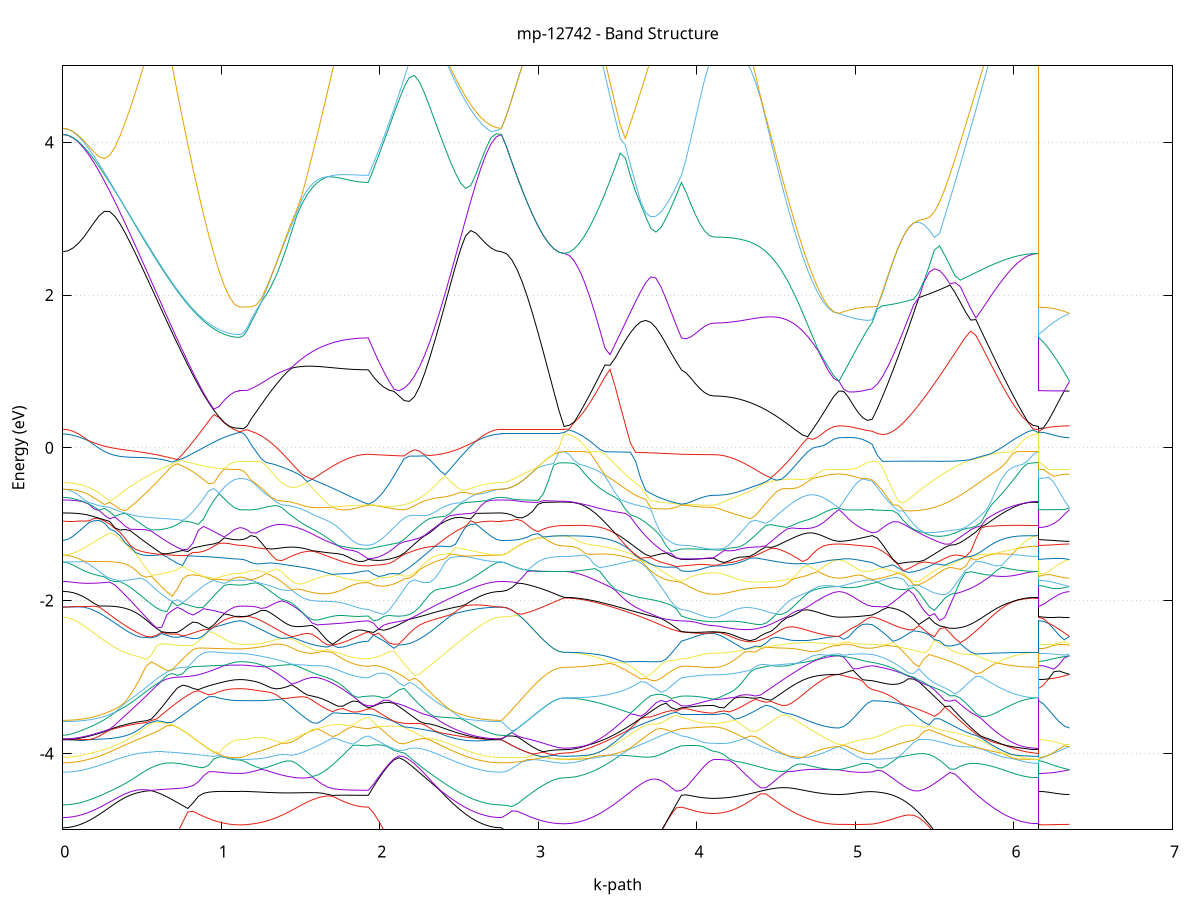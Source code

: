 set title 'mp-12742 - Band Structure'
set xlabel 'k-path'
set ylabel 'Energy (eV)'
set grid y
set yrange [-5:5]
set terminal png size 800,600
set output 'mp-12742_bands_gnuplot.png'
plot '-' using 1:2 with lines notitle, '-' using 1:2 with lines notitle, '-' using 1:2 with lines notitle, '-' using 1:2 with lines notitle, '-' using 1:2 with lines notitle, '-' using 1:2 with lines notitle, '-' using 1:2 with lines notitle, '-' using 1:2 with lines notitle, '-' using 1:2 with lines notitle, '-' using 1:2 with lines notitle, '-' using 1:2 with lines notitle, '-' using 1:2 with lines notitle, '-' using 1:2 with lines notitle, '-' using 1:2 with lines notitle, '-' using 1:2 with lines notitle, '-' using 1:2 with lines notitle, '-' using 1:2 with lines notitle, '-' using 1:2 with lines notitle, '-' using 1:2 with lines notitle, '-' using 1:2 with lines notitle, '-' using 1:2 with lines notitle, '-' using 1:2 with lines notitle, '-' using 1:2 with lines notitle, '-' using 1:2 with lines notitle, '-' using 1:2 with lines notitle, '-' using 1:2 with lines notitle, '-' using 1:2 with lines notitle, '-' using 1:2 with lines notitle, '-' using 1:2 with lines notitle, '-' using 1:2 with lines notitle, '-' using 1:2 with lines notitle, '-' using 1:2 with lines notitle, '-' using 1:2 with lines notitle, '-' using 1:2 with lines notitle, '-' using 1:2 with lines notitle, '-' using 1:2 with lines notitle, '-' using 1:2 with lines notitle, '-' using 1:2 with lines notitle, '-' using 1:2 with lines notitle, '-' using 1:2 with lines notitle, '-' using 1:2 with lines notitle, '-' using 1:2 with lines notitle, '-' using 1:2 with lines notitle, '-' using 1:2 with lines notitle, '-' using 1:2 with lines notitle, '-' using 1:2 with lines notitle, '-' using 1:2 with lines notitle, '-' using 1:2 with lines notitle, '-' using 1:2 with lines notitle, '-' using 1:2 with lines notitle, '-' using 1:2 with lines notitle, '-' using 1:2 with lines notitle, '-' using 1:2 with lines notitle, '-' using 1:2 with lines notitle, '-' using 1:2 with lines notitle, '-' using 1:2 with lines notitle, '-' using 1:2 with lines notitle, '-' using 1:2 with lines notitle, '-' using 1:2 with lines notitle, '-' using 1:2 with lines notitle, '-' using 1:2 with lines notitle, '-' using 1:2 with lines notitle, '-' using 1:2 with lines notitle, '-' using 1:2 with lines notitle, '-' using 1:2 with lines notitle, '-' using 1:2 with lines notitle, '-' using 1:2 with lines notitle, '-' using 1:2 with lines notitle, '-' using 1:2 with lines notitle, '-' using 1:2 with lines notitle
0.000000 -41.628204
0.032855 -41.628204
0.065709 -41.628204
0.098564 -41.628204
0.131419 -41.628204
0.164273 -41.628104
0.197128 -41.628104
0.229983 -41.628104
0.262837 -41.628104
0.295692 -41.628104
0.328547 -41.628104
0.361401 -41.628104
0.394256 -41.628004
0.427111 -41.628004
0.459965 -41.628004
0.492820 -41.628004
0.525675 -41.627904
0.558529 -41.627904
0.591384 -41.627904
0.624238 -41.627904
0.657093 -41.627804
0.689948 -41.627804
0.722802 -41.627804
0.755657 -41.627804
0.788512 -41.627804
0.821366 -41.627704
0.854221 -41.627704
0.887076 -41.627704
0.919930 -41.627704
0.952785 -41.627704
0.985640 -41.627704
1.018494 -41.627704
1.051349 -41.627604
1.084204 -41.627604
1.117058 -41.627604
1.117058 -41.627604
1.140365 -41.627604
1.163672 -41.627604
1.186978 -41.627604
1.186978 -41.627604
1.219171 -41.627604
1.251364 -41.627704
1.283557 -41.627704
1.315750 -41.627704
1.347943 -41.627704
1.380136 -41.627704
1.412329 -41.627704
1.444522 -41.627704
1.476715 -41.627704
1.508908 -41.627704
1.541101 -41.627804
1.573294 -41.627804
1.605487 -41.627804
1.637680 -41.627804
1.669873 -41.627804
1.702066 -41.627804
1.734259 -41.627804
1.766452 -41.627804
1.798645 -41.627904
1.830838 -41.627904
1.863031 -41.627904
1.895224 -41.627904
1.927417 -41.627904
1.927417 -41.627904
1.959698 -41.627904
1.991980 -41.627904
2.024262 -41.627904
2.056543 -41.627904
2.088825 -41.627904
2.121106 -41.627904
2.153388 -41.627904
2.185669 -41.627904
2.217951 -41.628004
2.250232 -41.628004
2.282514 -41.628004
2.314796 -41.628004
2.347077 -41.628004
2.379359 -41.628004
2.411640 -41.628104
2.443922 -41.628104
2.476203 -41.628104
2.508485 -41.628104
2.540766 -41.628104
2.573048 -41.628104
2.605329 -41.628104
2.637611 -41.628204
2.669893 -41.628204
2.702174 -41.628204
2.734456 -41.628204
2.766737 -41.628204
2.766737 -41.628204
2.799673 -41.628204
2.832609 -41.628204
2.865545 -41.628204
2.898481 -41.628104
2.931418 -41.628104
2.964354 -41.628104
2.997290 -41.628104
3.030226 -41.628104
3.063162 -41.628004
3.096098 -41.628004
3.129034 -41.628004
3.161970 -41.628004
3.161970 -41.628004
3.194163 -41.628004
3.226356 -41.628004
3.258549 -41.628004
3.290742 -41.628004
3.322935 -41.628004
3.355128 -41.628004
3.387321 -41.628004
3.419514 -41.628004
3.451707 -41.628004
3.483900 -41.628004
3.516093 -41.627904
3.548286 -41.627904
3.580479 -41.627904
3.612672 -41.627904
3.644865 -41.627904
3.677058 -41.627904
3.709251 -41.627904
3.741444 -41.627904
3.773637 -41.627904
3.805830 -41.627904
3.838023 -41.627904
3.870216 -41.627904
3.902409 -41.627904
3.902409 -41.627904
3.931510 -41.627904
3.960611 -41.627904
3.989712 -41.627904
4.018813 -41.627904
4.047914 -41.627904
4.077015 -41.627904
4.106116 -41.627904
4.106116 -41.627904
4.139028 -41.627904
4.171939 -41.627904
4.204851 -41.627904
4.237763 -41.627904
4.270674 -41.627904
4.303586 -41.627804
4.336498 -41.627804
4.369409 -41.627804
4.402321 -41.627804
4.435232 -41.627804
4.468144 -41.627804
4.501056 -41.627804
4.533967 -41.627704
4.566879 -41.627704
4.599791 -41.627704
4.632702 -41.627704
4.665614 -41.627704
4.698526 -41.627704
4.731437 -41.627704
4.764349 -41.627704
4.797261 -41.627604
4.830172 -41.627604
4.863084 -41.627604
4.895996 -41.627604
4.895996 -41.627604
4.925941 -41.627604
4.955887 -41.627604
4.985833 -41.627604
5.015779 -41.627604
5.045725 -41.627604
5.075671 -41.627604
5.105617 -41.627604
5.105617 -41.627604
5.138340 -41.627604
5.171063 -41.627704
5.203786 -41.627704
5.236509 -41.627704
5.269232 -41.627704
5.301955 -41.627704
5.334678 -41.627704
5.367401 -41.627704
5.400124 -41.627704
5.432847 -41.627804
5.465571 -41.627804
5.498294 -41.627804
5.531017 -41.627804
5.563740 -41.627804
5.596463 -41.627804
5.629186 -41.627904
5.661909 -41.627904
5.694632 -41.627904
5.727355 -41.627904
5.760078 -41.627904
5.792801 -41.627904
5.825524 -41.627904
5.858248 -41.628004
5.890971 -41.628004
5.923694 -41.628004
5.956417 -41.628004
5.989140 -41.628004
6.021863 -41.628004
6.054586 -41.628004
6.087309 -41.628004
6.120032 -41.628004
6.152755 -41.628004
6.152755 -41.627604
6.185691 -41.627604
6.218627 -41.627604
6.251563 -41.627604
6.284500 -41.627604
6.317436 -41.627604
6.350372 -41.627604
e
0.000000 -41.627104
0.032855 -41.627104
0.065709 -41.627104
0.098564 -41.627104
0.131419 -41.627104
0.164273 -41.627104
0.197128 -41.627104
0.229983 -41.627104
0.262837 -41.627104
0.295692 -41.627104
0.328547 -41.627104
0.361401 -41.627104
0.394256 -41.627104
0.427111 -41.627104
0.459965 -41.627204
0.492820 -41.627204
0.525675 -41.627204
0.558529 -41.627204
0.591384 -41.627204
0.624238 -41.627204
0.657093 -41.627204
0.689948 -41.627204
0.722802 -41.627204
0.755657 -41.627204
0.788512 -41.627204
0.821366 -41.627204
0.854221 -41.627304
0.887076 -41.627304
0.919930 -41.627304
0.952785 -41.627304
0.985640 -41.627304
1.018494 -41.627304
1.051349 -41.627304
1.084204 -41.627304
1.117058 -41.627304
1.117058 -41.627304
1.140365 -41.627304
1.163672 -41.627304
1.186978 -41.627304
1.186978 -41.627304
1.219171 -41.627304
1.251364 -41.627304
1.283557 -41.627304
1.315750 -41.627304
1.347943 -41.627304
1.380136 -41.627304
1.412329 -41.627304
1.444522 -41.627304
1.476715 -41.627304
1.508908 -41.627304
1.541101 -41.627304
1.573294 -41.627304
1.605487 -41.627304
1.637680 -41.627204
1.669873 -41.627204
1.702066 -41.627204
1.734259 -41.627204
1.766452 -41.627204
1.798645 -41.627204
1.830838 -41.627204
1.863031 -41.627204
1.895224 -41.627204
1.927417 -41.627204
1.927417 -41.627204
1.959698 -41.627204
1.991980 -41.627204
2.024262 -41.627204
2.056543 -41.627204
2.088825 -41.627204
2.121106 -41.627204
2.153388 -41.627204
2.185669 -41.627204
2.217951 -41.627204
2.250232 -41.627204
2.282514 -41.627204
2.314796 -41.627104
2.347077 -41.627104
2.379359 -41.627104
2.411640 -41.627104
2.443922 -41.627104
2.476203 -41.627104
2.508485 -41.627104
2.540766 -41.627104
2.573048 -41.627104
2.605329 -41.627104
2.637611 -41.627104
2.669893 -41.627104
2.702174 -41.627104
2.734456 -41.627104
2.766737 -41.627104
2.766737 -41.627104
2.799673 -41.627104
2.832609 -41.627104
2.865545 -41.627104
2.898481 -41.627104
2.931418 -41.627104
2.964354 -41.627104
2.997290 -41.627204
3.030226 -41.627204
3.063162 -41.627204
3.096098 -41.627204
3.129034 -41.627204
3.161970 -41.627204
3.161970 -41.627204
3.194163 -41.627204
3.226356 -41.627204
3.258549 -41.627204
3.290742 -41.627204
3.322935 -41.627204
3.355128 -41.627204
3.387321 -41.627204
3.419514 -41.627204
3.451707 -41.627204
3.483900 -41.627204
3.516093 -41.627204
3.548286 -41.627204
3.580479 -41.627204
3.612672 -41.627204
3.644865 -41.627304
3.677058 -41.627304
3.709251 -41.627304
3.741444 -41.627304
3.773637 -41.627204
3.805830 -41.627204
3.838023 -41.627204
3.870216 -41.627204
3.902409 -41.627204
3.902409 -41.627204
3.931510 -41.627204
3.960611 -41.627204
3.989712 -41.627204
4.018813 -41.627204
4.047914 -41.627204
4.077015 -41.627204
4.106116 -41.627204
4.106116 -41.627204
4.139028 -41.627204
4.171939 -41.627204
4.204851 -41.627204
4.237763 -41.627204
4.270674 -41.627204
4.303586 -41.627204
4.336498 -41.627204
4.369409 -41.627204
4.402321 -41.627204
4.435232 -41.627204
4.468144 -41.627204
4.501056 -41.627204
4.533967 -41.627304
4.566879 -41.627304
4.599791 -41.627304
4.632702 -41.627304
4.665614 -41.627304
4.698526 -41.627304
4.731437 -41.627304
4.764349 -41.627304
4.797261 -41.627304
4.830172 -41.627304
4.863084 -41.627304
4.895996 -41.627304
4.895996 -41.627304
4.925941 -41.627304
4.955887 -41.627304
4.985833 -41.627304
5.015779 -41.627304
5.045725 -41.627304
5.075671 -41.627304
5.105617 -41.627304
5.105617 -41.627304
5.138340 -41.627304
5.171063 -41.627304
5.203786 -41.627304
5.236509 -41.627304
5.269232 -41.627304
5.301955 -41.627304
5.334678 -41.627304
5.367401 -41.627304
5.400124 -41.627304
5.432847 -41.627304
5.465571 -41.627304
5.498294 -41.627304
5.531017 -41.627304
5.563740 -41.627304
5.596463 -41.627304
5.629186 -41.627304
5.661909 -41.627304
5.694632 -41.627304
5.727355 -41.627304
5.760078 -41.627304
5.792801 -41.627204
5.825524 -41.627204
5.858248 -41.627204
5.890971 -41.627204
5.923694 -41.627204
5.956417 -41.627204
5.989140 -41.627204
6.021863 -41.627204
6.054586 -41.627204
6.087309 -41.627204
6.120032 -41.627204
6.152755 -41.627204
6.152755 -41.627304
6.185691 -41.627304
6.218627 -41.627304
6.251563 -41.627304
6.284500 -41.627304
6.317436 -41.627304
6.350372 -41.627304
e
0.000000 -41.625404
0.032855 -41.625504
0.065709 -41.625504
0.098564 -41.625504
0.131419 -41.625504
0.164273 -41.625504
0.197128 -41.625604
0.229983 -41.625604
0.262837 -41.625704
0.295692 -41.625704
0.328547 -41.625804
0.361401 -41.625904
0.394256 -41.625904
0.427111 -41.626004
0.459965 -41.626104
0.492820 -41.626104
0.525675 -41.626204
0.558529 -41.626204
0.591384 -41.626304
0.624238 -41.626304
0.657093 -41.626404
0.689948 -41.626404
0.722802 -41.626504
0.755657 -41.626504
0.788512 -41.626504
0.821366 -41.626504
0.854221 -41.626604
0.887076 -41.626604
0.919930 -41.626604
0.952785 -41.626604
0.985640 -41.626604
1.018494 -41.626604
1.051349 -41.626604
1.084204 -41.626604
1.117058 -41.626604
1.117058 -41.626604
1.140365 -41.626604
1.163672 -41.626604
1.186978 -41.626604
1.186978 -41.626604
1.219171 -41.626604
1.251364 -41.626604
1.283557 -41.626604
1.315750 -41.626604
1.347943 -41.626604
1.380136 -41.626604
1.412329 -41.626604
1.444522 -41.626604
1.476715 -41.626704
1.508908 -41.626704
1.541101 -41.626704
1.573294 -41.626704
1.605487 -41.626704
1.637680 -41.626804
1.669873 -41.626804
1.702066 -41.626804
1.734259 -41.626804
1.766452 -41.626804
1.798645 -41.626804
1.830838 -41.626804
1.863031 -41.626904
1.895224 -41.626904
1.927417 -41.626904
1.927417 -41.626904
1.959698 -41.626904
1.991980 -41.626904
2.024262 -41.626904
2.056543 -41.626804
2.088825 -41.626804
2.121106 -41.626804
2.153388 -41.626704
2.185669 -41.626604
2.217951 -41.626604
2.250232 -41.626504
2.282514 -41.626404
2.314796 -41.626304
2.347077 -41.626204
2.379359 -41.626104
2.411640 -41.626004
2.443922 -41.625904
2.476203 -41.625804
2.508485 -41.625704
2.540766 -41.625704
2.573048 -41.625604
2.605329 -41.625604
2.637611 -41.625504
2.669893 -41.625504
2.702174 -41.625504
2.734456 -41.625504
2.766737 -41.625404
2.766737 -41.625404
2.799673 -41.625504
2.832609 -41.625504
2.865545 -41.625504
2.898481 -41.625504
2.931418 -41.625504
2.964354 -41.625504
2.997290 -41.625504
3.030226 -41.625504
3.063162 -41.625504
3.096098 -41.625504
3.129034 -41.625504
3.161970 -41.625504
3.161970 -41.625504
3.194163 -41.625504
3.226356 -41.625504
3.258549 -41.625504
3.290742 -41.625604
3.322935 -41.625604
3.355128 -41.625604
3.387321 -41.625704
3.419514 -41.625804
3.451707 -41.625804
3.483900 -41.625904
3.516093 -41.626004
3.548286 -41.626104
3.580479 -41.626204
3.612672 -41.626304
3.644865 -41.626404
3.677058 -41.626504
3.709251 -41.626504
3.741444 -41.626604
3.773637 -41.626704
3.805830 -41.626704
3.838023 -41.626804
3.870216 -41.626804
3.902409 -41.626904
3.902409 -41.626904
3.931510 -41.626904
3.960611 -41.626904
3.989712 -41.626904
4.018813 -41.626904
4.047914 -41.626904
4.077015 -41.626904
4.106116 -41.626904
4.106116 -41.626904
4.139028 -41.626904
4.171939 -41.626904
4.204851 -41.626904
4.237763 -41.626904
4.270674 -41.626804
4.303586 -41.626804
4.336498 -41.626804
4.369409 -41.626804
4.402321 -41.626804
4.435232 -41.626804
4.468144 -41.626704
4.501056 -41.626704
4.533967 -41.626704
4.566879 -41.626704
4.599791 -41.626704
4.632702 -41.626604
4.665614 -41.626604
4.698526 -41.626604
4.731437 -41.626604
4.764349 -41.626604
4.797261 -41.626604
4.830172 -41.626604
4.863084 -41.626604
4.895996 -41.626604
4.895996 -41.626604
4.925941 -41.626604
4.955887 -41.626604
4.985833 -41.626604
5.015779 -41.626604
5.045725 -41.626604
5.075671 -41.626604
5.105617 -41.626604
5.105617 -41.626604
5.138340 -41.626604
5.171063 -41.626604
5.203786 -41.626504
5.236509 -41.626504
5.269232 -41.626504
5.301955 -41.626404
5.334678 -41.626404
5.367401 -41.626404
5.400124 -41.626404
5.432847 -41.626404
5.465571 -41.626304
5.498294 -41.626304
5.531017 -41.626304
5.563740 -41.626204
5.596463 -41.626204
5.629186 -41.626104
5.661909 -41.626104
5.694632 -41.626004
5.727355 -41.626004
5.760078 -41.625904
5.792801 -41.625904
5.825524 -41.625804
5.858248 -41.625804
5.890971 -41.625704
5.923694 -41.625704
5.956417 -41.625604
5.989140 -41.625604
6.021863 -41.625504
6.054586 -41.625504
6.087309 -41.625504
6.120032 -41.625504
6.152755 -41.625504
6.152755 -41.626604
6.185691 -41.626604
6.218627 -41.626604
6.251563 -41.626604
6.284500 -41.626604
6.317436 -41.626604
6.350372 -41.626604
e
0.000000 -41.625404
0.032855 -41.625404
0.065709 -41.625404
0.098564 -41.625504
0.131419 -41.625504
0.164273 -41.625504
0.197128 -41.625504
0.229983 -41.625604
0.262837 -41.625704
0.295692 -41.625704
0.328547 -41.625804
0.361401 -41.625804
0.394256 -41.625904
0.427111 -41.625904
0.459965 -41.626004
0.492820 -41.626004
0.525675 -41.626104
0.558529 -41.626104
0.591384 -41.626204
0.624238 -41.626204
0.657093 -41.626204
0.689948 -41.626204
0.722802 -41.626304
0.755657 -41.626304
0.788512 -41.626304
0.821366 -41.626304
0.854221 -41.626304
0.887076 -41.626404
0.919930 -41.626404
0.952785 -41.626404
0.985640 -41.626404
1.018494 -41.626504
1.051349 -41.626504
1.084204 -41.626504
1.117058 -41.626504
1.117058 -41.626504
1.140365 -41.626504
1.163672 -41.626504
1.186978 -41.626504
1.186978 -41.626504
1.219171 -41.626504
1.251364 -41.626504
1.283557 -41.626404
1.315750 -41.626404
1.347943 -41.626404
1.380136 -41.626404
1.412329 -41.626404
1.444522 -41.626504
1.476715 -41.626504
1.508908 -41.626504
1.541101 -41.626504
1.573294 -41.626504
1.605487 -41.626604
1.637680 -41.626604
1.669873 -41.626604
1.702066 -41.626604
1.734259 -41.626604
1.766452 -41.626604
1.798645 -41.626704
1.830838 -41.626704
1.863031 -41.626704
1.895224 -41.626704
1.927417 -41.626704
1.927417 -41.626704
1.959698 -41.626704
1.991980 -41.626704
2.024262 -41.626704
2.056543 -41.626704
2.088825 -41.626604
2.121106 -41.626604
2.153388 -41.626504
2.185669 -41.626504
2.217951 -41.626404
2.250232 -41.626304
2.282514 -41.626304
2.314796 -41.626204
2.347077 -41.626104
2.379359 -41.626004
2.411640 -41.626004
2.443922 -41.625904
2.476203 -41.625804
2.508485 -41.625704
2.540766 -41.625704
2.573048 -41.625604
2.605329 -41.625504
2.637611 -41.625504
2.669893 -41.625404
2.702174 -41.625404
2.734456 -41.625404
2.766737 -41.625404
2.766737 -41.625404
2.799673 -41.625404
2.832609 -41.625404
2.865545 -41.625404
2.898481 -41.625504
2.931418 -41.625504
2.964354 -41.625504
2.997290 -41.625504
3.030226 -41.625504
3.063162 -41.625504
3.096098 -41.625504
3.129034 -41.625504
3.161970 -41.625504
3.161970 -41.625504
3.194163 -41.625504
3.226356 -41.625504
3.258549 -41.625504
3.290742 -41.625504
3.322935 -41.625504
3.355128 -41.625504
3.387321 -41.625604
3.419514 -41.625704
3.451707 -41.625804
3.483900 -41.625904
3.516093 -41.626004
3.548286 -41.626104
3.580479 -41.626104
3.612672 -41.626204
3.644865 -41.626304
3.677058 -41.626404
3.709251 -41.626404
3.741444 -41.626504
3.773637 -41.626504
3.805830 -41.626604
3.838023 -41.626604
3.870216 -41.626704
3.902409 -41.626704
3.902409 -41.626704
3.931510 -41.626704
3.960611 -41.626704
3.989712 -41.626704
4.018813 -41.626704
4.047914 -41.626704
4.077015 -41.626704
4.106116 -41.626704
4.106116 -41.626704
4.139028 -41.626704
4.171939 -41.626704
4.204851 -41.626704
4.237763 -41.626704
4.270674 -41.626704
4.303586 -41.626604
4.336498 -41.626604
4.369409 -41.626604
4.402321 -41.626604
4.435232 -41.626604
4.468144 -41.626504
4.501056 -41.626504
4.533967 -41.626504
4.566879 -41.626504
4.599791 -41.626504
4.632702 -41.626404
4.665614 -41.626404
4.698526 -41.626404
4.731437 -41.626504
4.764349 -41.626504
4.797261 -41.626504
4.830172 -41.626504
4.863084 -41.626604
4.895996 -41.626604
4.895996 -41.626604
4.925941 -41.626604
4.955887 -41.626504
4.985833 -41.626504
5.015779 -41.626504
5.045725 -41.626504
5.075671 -41.626504
5.105617 -41.626504
5.105617 -41.626504
5.138340 -41.626504
5.171063 -41.626504
5.203786 -41.626504
5.236509 -41.626504
5.269232 -41.626504
5.301955 -41.626404
5.334678 -41.626404
5.367401 -41.626404
5.400124 -41.626404
5.432847 -41.626304
5.465571 -41.626304
5.498294 -41.626304
5.531017 -41.626204
5.563740 -41.626204
5.596463 -41.626204
5.629186 -41.626104
5.661909 -41.626004
5.694632 -41.626004
5.727355 -41.625904
5.760078 -41.625904
5.792801 -41.625804
5.825524 -41.625704
5.858248 -41.625704
5.890971 -41.625604
5.923694 -41.625604
5.956417 -41.625504
5.989140 -41.625504
6.021863 -41.625504
6.054586 -41.625504
6.087309 -41.625504
6.120032 -41.625504
6.152755 -41.625504
6.152755 -41.626504
6.185691 -41.626504
6.218627 -41.626504
6.251563 -41.626504
6.284500 -41.626504
6.317436 -41.626504
6.350372 -41.626604
e
0.000000 -41.625404
0.032855 -41.625404
0.065709 -41.625404
0.098564 -41.625404
0.131419 -41.625504
0.164273 -41.625504
0.197128 -41.625504
0.229983 -41.625504
0.262837 -41.625604
0.295692 -41.625604
0.328547 -41.625604
0.361401 -41.625704
0.394256 -41.625704
0.427111 -41.625704
0.459965 -41.625804
0.492820 -41.625804
0.525675 -41.625904
0.558529 -41.625904
0.591384 -41.626004
0.624238 -41.626004
0.657093 -41.626104
0.689948 -41.626104
0.722802 -41.626204
0.755657 -41.626204
0.788512 -41.626304
0.821366 -41.626304
0.854221 -41.626304
0.887076 -41.626304
0.919930 -41.626304
0.952785 -41.626404
0.985640 -41.626404
1.018494 -41.626404
1.051349 -41.626404
1.084204 -41.626404
1.117058 -41.626404
1.117058 -41.626404
1.140365 -41.626404
1.163672 -41.626404
1.186978 -41.626404
1.186978 -41.626404
1.219171 -41.626404
1.251364 -41.626404
1.283557 -41.626404
1.315750 -41.626404
1.347943 -41.626404
1.380136 -41.626304
1.412329 -41.626304
1.444522 -41.626204
1.476715 -41.626104
1.508908 -41.626104
1.541101 -41.626004
1.573294 -41.626004
1.605487 -41.625904
1.637680 -41.625804
1.669873 -41.625804
1.702066 -41.625804
1.734259 -41.625704
1.766452 -41.625704
1.798645 -41.625704
1.830838 -41.625704
1.863031 -41.625604
1.895224 -41.625604
1.927417 -41.625604
1.927417 -41.625604
1.959698 -41.625604
1.991980 -41.625604
2.024262 -41.625604
2.056543 -41.625604
2.088825 -41.625604
2.121106 -41.625604
2.153388 -41.625604
2.185669 -41.625604
2.217951 -41.625604
2.250232 -41.625604
2.282514 -41.625604
2.314796 -41.625604
2.347077 -41.625504
2.379359 -41.625504
2.411640 -41.625504
2.443922 -41.625504
2.476203 -41.625504
2.508485 -41.625504
2.540766 -41.625504
2.573048 -41.625504
2.605329 -41.625504
2.637611 -41.625504
2.669893 -41.625404
2.702174 -41.625404
2.734456 -41.625404
2.766737 -41.625404
2.766737 -41.625404
2.799673 -41.625404
2.832609 -41.625404
2.865545 -41.625404
2.898481 -41.625404
2.931418 -41.625404
2.964354 -41.625404
2.997290 -41.625404
3.030226 -41.625404
3.063162 -41.625404
3.096098 -41.625404
3.129034 -41.625304
3.161970 -41.625304
3.161970 -41.625304
3.194163 -41.625404
3.226356 -41.625404
3.258549 -41.625404
3.290742 -41.625404
3.322935 -41.625504
3.355128 -41.625504
3.387321 -41.625504
3.419514 -41.625504
3.451707 -41.625504
3.483900 -41.625504
3.516093 -41.625504
3.548286 -41.625604
3.580479 -41.625604
3.612672 -41.625604
3.644865 -41.625604
3.677058 -41.625604
3.709251 -41.625604
3.741444 -41.625604
3.773637 -41.625604
3.805830 -41.625604
3.838023 -41.625604
3.870216 -41.625604
3.902409 -41.625604
3.902409 -41.625604
3.931510 -41.625604
3.960611 -41.625604
3.989712 -41.625604
4.018813 -41.625604
4.047914 -41.625604
4.077015 -41.625604
4.106116 -41.625604
4.106116 -41.625604
4.139028 -41.625604
4.171939 -41.625604
4.204851 -41.625704
4.237763 -41.625704
4.270674 -41.625704
4.303586 -41.625704
4.336498 -41.625804
4.369409 -41.625804
4.402321 -41.625904
4.435232 -41.625904
4.468144 -41.626004
4.501056 -41.626004
4.533967 -41.626104
4.566879 -41.626204
4.599791 -41.626204
4.632702 -41.626304
4.665614 -41.626304
4.698526 -41.626304
4.731437 -41.626304
4.764349 -41.626304
4.797261 -41.626304
4.830172 -41.626304
4.863084 -41.626304
4.895996 -41.626304
4.895996 -41.626304
4.925941 -41.626304
4.955887 -41.626404
4.985833 -41.626404
5.015779 -41.626404
5.045725 -41.626404
5.075671 -41.626404
5.105617 -41.626404
5.105617 -41.626404
5.138340 -41.626404
5.171063 -41.626404
5.203786 -41.626404
5.236509 -41.626404
5.269232 -41.626404
5.301955 -41.626404
5.334678 -41.626404
5.367401 -41.626304
5.400124 -41.626304
5.432847 -41.626204
5.465571 -41.626204
5.498294 -41.626104
5.531017 -41.626104
5.563740 -41.626004
5.596463 -41.626004
5.629186 -41.625904
5.661909 -41.625804
5.694632 -41.625804
5.727355 -41.625704
5.760078 -41.625704
5.792801 -41.625704
5.825524 -41.625604
5.858248 -41.625604
5.890971 -41.625604
5.923694 -41.625504
5.956417 -41.625504
5.989140 -41.625504
6.021863 -41.625404
6.054586 -41.625404
6.087309 -41.625404
6.120032 -41.625404
6.152755 -41.625304
6.152755 -41.626404
6.185691 -41.626404
6.218627 -41.626404
6.251563 -41.626404
6.284500 -41.626404
6.317436 -41.626304
6.350372 -41.626304
e
0.000000 -41.625404
0.032855 -41.625404
0.065709 -41.625404
0.098564 -41.625404
0.131419 -41.625404
0.164273 -41.625404
0.197128 -41.625504
0.229983 -41.625504
0.262837 -41.625504
0.295692 -41.625604
0.328547 -41.625604
0.361401 -41.625604
0.394256 -41.625704
0.427111 -41.625704
0.459965 -41.625804
0.492820 -41.625804
0.525675 -41.625904
0.558529 -41.625904
0.591384 -41.626004
0.624238 -41.626004
0.657093 -41.626104
0.689948 -41.626104
0.722802 -41.626104
0.755657 -41.626204
0.788512 -41.626204
0.821366 -41.626204
0.854221 -41.626304
0.887076 -41.626304
0.919930 -41.626304
0.952785 -41.626304
0.985640 -41.626304
1.018494 -41.626304
1.051349 -41.626304
1.084204 -41.626304
1.117058 -41.626304
1.117058 -41.626304
1.140365 -41.626304
1.163672 -41.626304
1.186978 -41.626304
1.186978 -41.626304
1.219171 -41.626304
1.251364 -41.626304
1.283557 -41.626204
1.315750 -41.626204
1.347943 -41.626204
1.380136 -41.626204
1.412329 -41.626104
1.444522 -41.626104
1.476715 -41.626104
1.508908 -41.626004
1.541101 -41.626004
1.573294 -41.625904
1.605487 -41.625904
1.637680 -41.625804
1.669873 -41.625804
1.702066 -41.625704
1.734259 -41.625704
1.766452 -41.625604
1.798645 -41.625604
1.830838 -41.625604
1.863031 -41.625504
1.895224 -41.625504
1.927417 -41.625504
1.927417 -41.625504
1.959698 -41.625504
1.991980 -41.625504
2.024262 -41.625504
2.056543 -41.625504
2.088825 -41.625504
2.121106 -41.625504
2.153388 -41.625504
2.185669 -41.625504
2.217951 -41.625504
2.250232 -41.625504
2.282514 -41.625504
2.314796 -41.625504
2.347077 -41.625504
2.379359 -41.625504
2.411640 -41.625404
2.443922 -41.625404
2.476203 -41.625404
2.508485 -41.625404
2.540766 -41.625404
2.573048 -41.625404
2.605329 -41.625404
2.637611 -41.625404
2.669893 -41.625404
2.702174 -41.625404
2.734456 -41.625404
2.766737 -41.625404
2.766737 -41.625404
2.799673 -41.625404
2.832609 -41.625404
2.865545 -41.625404
2.898481 -41.625404
2.931418 -41.625404
2.964354 -41.625404
2.997290 -41.625404
3.030226 -41.625304
3.063162 -41.625304
3.096098 -41.625304
3.129034 -41.625304
3.161970 -41.625304
3.161970 -41.625304
3.194163 -41.625304
3.226356 -41.625304
3.258549 -41.625404
3.290742 -41.625404
3.322935 -41.625404
3.355128 -41.625404
3.387321 -41.625404
3.419514 -41.625404
3.451707 -41.625404
3.483900 -41.625404
3.516093 -41.625404
3.548286 -41.625404
3.580479 -41.625404
3.612672 -41.625504
3.644865 -41.625504
3.677058 -41.625504
3.709251 -41.625504
3.741444 -41.625504
3.773637 -41.625504
3.805830 -41.625504
3.838023 -41.625504
3.870216 -41.625504
3.902409 -41.625504
3.902409 -41.625504
3.931510 -41.625504
3.960611 -41.625504
3.989712 -41.625504
4.018813 -41.625504
4.047914 -41.625504
4.077015 -41.625504
4.106116 -41.625504
4.106116 -41.625504
4.139028 -41.625504
4.171939 -41.625604
4.204851 -41.625604
4.237763 -41.625604
4.270674 -41.625604
4.303586 -41.625704
4.336498 -41.625704
4.369409 -41.625804
4.402321 -41.625804
4.435232 -41.625904
4.468144 -41.625904
4.501056 -41.626004
4.533967 -41.626004
4.566879 -41.626104
4.599791 -41.626104
4.632702 -41.626204
4.665614 -41.626204
4.698526 -41.626204
4.731437 -41.626304
4.764349 -41.626304
4.797261 -41.626304
4.830172 -41.626304
4.863084 -41.626304
4.895996 -41.626304
4.895996 -41.626304
4.925941 -41.626304
4.955887 -41.626304
4.985833 -41.626304
5.015779 -41.626304
5.045725 -41.626304
5.075671 -41.626304
5.105617 -41.626304
5.105617 -41.626304
5.138340 -41.626304
5.171063 -41.626304
5.203786 -41.626204
5.236509 -41.626204
5.269232 -41.626204
5.301955 -41.626204
5.334678 -41.626104
5.367401 -41.626104
5.400124 -41.626104
5.432847 -41.626104
5.465571 -41.626004
5.498294 -41.626004
5.531017 -41.626004
5.563740 -41.625904
5.596463 -41.625904
5.629186 -41.625804
5.661909 -41.625804
5.694632 -41.625804
5.727355 -41.625704
5.760078 -41.625704
5.792801 -41.625604
5.825524 -41.625604
5.858248 -41.625504
5.890971 -41.625504
5.923694 -41.625504
5.956417 -41.625404
5.989140 -41.625404
6.021863 -41.625404
6.054586 -41.625404
6.087309 -41.625404
6.120032 -41.625304
6.152755 -41.625304
6.152755 -41.626304
6.185691 -41.626304
6.218627 -41.626304
6.251563 -41.626304
6.284500 -41.626304
6.317436 -41.626304
6.350372 -41.626304
e
0.000000 -7.025004
0.032855 -7.020304
0.065709 -7.006004
0.098564 -6.982204
0.131419 -6.949004
0.164273 -6.906604
0.197128 -6.854904
0.229983 -6.794304
0.262837 -6.724904
0.295692 -6.646804
0.328547 -6.560504
0.361401 -6.466204
0.394256 -6.364204
0.427111 -6.254904
0.459965 -6.138804
0.492820 -6.016404
0.525675 -5.888204
0.558529 -5.755004
0.591384 -5.617404
0.624238 -5.476404
0.657093 -5.332904
0.689948 -5.188304
0.722802 -5.044104
0.755657 -4.902704
0.788512 -4.768104
0.821366 -4.757804
0.854221 -4.792404
0.887076 -4.824304
0.919930 -4.852804
0.952785 -4.877604
0.985640 -4.898304
1.018494 -4.914604
1.051349 -4.926404
1.084204 -4.933504
1.117058 -4.935904
1.117058 -4.935904
1.140365 -4.934804
1.163672 -4.931304
1.186978 -4.925704
1.186978 -4.925704
1.219171 -4.916904
1.251364 -4.903804
1.283557 -4.886504
1.315750 -4.865104
1.347943 -4.839904
1.380136 -4.811204
1.412329 -4.779404
1.444522 -4.745004
1.476715 -4.709104
1.508908 -4.673004
1.541101 -4.638504
1.573294 -4.608104
1.605487 -4.583904
1.637680 -4.566904
1.669873 -4.556404
1.702066 -4.561704
1.734259 -4.593404
1.766452 -4.624704
1.798645 -4.652204
1.830838 -4.674504
1.863031 -4.690804
1.895224 -4.700704
1.927417 -4.704004
1.927417 -4.704004
1.959698 -4.778304
1.991980 -4.883104
2.024262 -5.001404
2.056543 -5.127904
2.088825 -5.259504
2.121106 -5.393704
2.153388 -5.528704
2.185669 -5.662704
2.217951 -5.794604
2.250232 -5.922904
2.282514 -6.046804
2.314796 -6.165504
2.347077 -6.278204
2.379359 -6.384304
2.411640 -6.483404
2.443922 -6.575104
2.476203 -6.658904
2.508485 -6.734604
2.540766 -6.801904
2.573048 -6.860604
2.605329 -6.910604
2.637611 -6.951604
2.669893 -6.983704
2.702174 -7.006604
2.734456 -7.020404
2.766737 -7.025004
2.766737 -7.025004
2.799673 -7.020204
2.832609 -7.005804
2.865545 -6.981904
2.898481 -6.948504
2.931418 -6.905704
2.964354 -6.853604
2.997290 -6.792504
3.030226 -6.722404
3.063162 -6.643604
3.096098 -6.556504
3.129034 -6.461404
3.161970 -6.364704
3.161970 -6.364704
3.194163 -6.360604
3.226356 -6.348004
3.258549 -6.327104
3.290742 -6.298004
3.322935 -6.260704
3.355128 -6.215304
3.387321 -6.162104
3.419514 -6.101204
3.451707 -6.032804
3.483900 -5.957204
3.516093 -5.874704
3.548286 -5.785804
3.580479 -5.690704
3.612672 -5.589904
3.644865 -5.484104
3.677058 -5.373804
3.709251 -5.259704
3.741444 -5.142604
3.773637 -5.023504
3.805830 -4.907604
3.838023 -4.799404
3.870216 -4.713004
3.902409 -4.704004
3.902409 -4.704004
3.931510 -4.719204
3.960611 -4.737704
3.989712 -4.754704
4.018813 -4.768604
4.047914 -4.778804
4.077015 -4.785104
4.106116 -4.787204
4.106116 -4.787204
4.139028 -4.783604
4.171939 -4.772904
4.204851 -4.755304
4.237763 -4.730904
4.270674 -4.700104
4.303586 -4.663204
4.336498 -4.621004
4.369409 -4.574704
4.402321 -4.529304
4.435232 -4.530704
4.468144 -4.578604
4.501056 -4.628104
4.533967 -4.674904
4.566879 -4.718204
4.599791 -4.757704
4.632702 -4.793404
4.665614 -4.825004
4.698526 -4.852504
4.731437 -4.875904
4.764349 -4.895104
4.797261 -4.910104
4.830172 -4.920804
4.863084 -4.927204
4.895996 -4.929304
4.895996 -4.929304
4.925941 -4.929504
4.955887 -4.929804
4.985833 -4.930204
5.015779 -4.930204
5.045725 -4.929504
5.075671 -4.928104
5.105617 -4.925704
5.105617 -4.925704
5.138340 -4.914004
5.171063 -4.898504
5.203786 -4.879604
5.236509 -4.858304
5.269232 -4.836404
5.301955 -4.816904
5.334678 -4.805504
5.367401 -4.811104
5.400124 -4.840904
5.432847 -4.893904
5.465571 -4.963504
5.498294 -5.044004
5.531017 -5.131704
5.563740 -5.224104
5.596463 -5.319304
5.629186 -5.415804
5.661909 -5.512204
5.694632 -5.607304
5.727355 -5.700004
5.760078 -5.789404
5.792801 -5.874504
5.825524 -5.954504
5.858248 -6.028804
5.890971 -6.096804
5.923694 -6.157904
5.956417 -6.211704
5.989140 -6.257904
6.021863 -6.296004
6.054586 -6.325904
6.087309 -6.347504
6.120032 -6.360404
6.152755 -6.364704
6.152755 -4.935904
6.185691 -4.935504
6.218627 -4.934304
6.251563 -4.932704
6.284500 -4.931004
6.317436 -4.929804
6.350372 -4.929304
e
0.000000 -4.974104
0.032855 -4.970204
0.065709 -4.958504
0.098564 -4.939404
0.131419 -4.913204
0.164273 -4.880604
0.197128 -4.842504
0.229983 -4.799704
0.262837 -4.753704
0.295692 -4.706204
0.328547 -4.659004
0.361401 -4.614904
0.394256 -4.576404
0.427111 -4.545404
0.459965 -4.522104
0.492820 -4.505204
0.525675 -4.493004
0.558529 -4.487804
0.591384 -4.508504
0.624238 -4.536204
0.657093 -4.569104
0.689948 -4.605404
0.722802 -4.643704
0.755657 -4.682504
0.788512 -4.720904
0.821366 -4.649004
0.854221 -4.564204
0.887076 -4.523804
0.919930 -4.507904
0.952785 -4.501304
0.985640 -4.498404
1.018494 -4.497404
1.051349 -4.497104
1.084204 -4.497104
1.117058 -4.497104
1.117058 -4.497104
1.140365 -4.497504
1.163672 -4.498604
1.186978 -4.500704
1.186978 -4.500704
1.219171 -4.503604
1.251364 -4.506904
1.283557 -4.510204
1.315750 -4.513104
1.347943 -4.515404
1.380136 -4.516804
1.412329 -4.517304
1.444522 -4.517104
1.476715 -4.516304
1.508908 -4.515104
1.541101 -4.514004
1.573294 -4.513804
1.605487 -4.515504
1.637680 -4.521404
1.669873 -4.536004
1.702066 -4.550604
1.734259 -4.548004
1.766452 -4.547204
1.798645 -4.547304
1.830838 -4.547804
1.863031 -4.548304
1.895224 -4.548704
1.927417 -4.548804
1.927417 -4.548804
1.959698 -4.437404
1.991980 -4.332604
2.024262 -4.236504
2.056543 -4.151904
2.088825 -4.084304
2.121106 -4.056604
2.153388 -4.089404
2.185669 -4.140204
2.217951 -4.195504
2.250232 -4.252604
2.282514 -4.310504
2.314796 -4.368104
2.347077 -4.424704
2.379359 -4.484804
2.411640 -4.554804
2.443922 -4.621604
2.476203 -4.684404
2.508485 -4.742204
2.540766 -4.794704
2.573048 -4.841104
2.605329 -4.881004
2.637611 -4.914204
2.669893 -4.940204
2.702174 -4.959004
2.734456 -4.970304
2.766737 -4.974104
2.766737 -4.974104
2.799673 -5.024404
2.832609 -5.121504
2.865545 -5.235704
2.898481 -5.359604
2.931418 -5.489204
2.964354 -5.621304
2.997290 -5.753404
3.030226 -5.883504
3.063162 -6.010204
3.096098 -6.132104
3.129034 -6.248404
3.161970 -6.352104
3.161970 -6.352104
3.194163 -6.347904
3.226356 -6.335304
3.258549 -6.314404
3.290742 -6.285104
3.322935 -6.247704
3.355128 -6.202204
3.387321 -6.148904
3.419514 -6.087904
3.451707 -6.019404
3.483900 -5.943804
3.516093 -5.861504
3.548286 -5.772604
3.580479 -5.677904
3.612672 -5.577704
3.644865 -5.472704
3.677058 -5.363704
3.709251 -5.251304
3.741444 -5.136904
3.773637 -5.021604
3.805830 -4.903304
3.838023 -4.783204
3.870216 -4.664504
3.902409 -4.548804
3.902409 -4.548804
3.931510 -4.542404
3.960611 -4.553304
3.989712 -4.565204
4.018813 -4.575204
4.047914 -4.582604
4.077015 -4.587104
4.106116 -4.588604
4.106116 -4.588604
4.139028 -4.587204
4.171939 -4.583004
4.204851 -4.576204
4.237763 -4.566904
4.270674 -4.555404
4.303586 -4.541904
4.336498 -4.526904
4.369409 -4.510904
4.402321 -4.494604
4.435232 -4.478804
4.468144 -4.464804
4.501056 -4.454104
4.533967 -4.448604
4.566879 -4.449304
4.599791 -4.455804
4.632702 -4.466604
4.665614 -4.479504
4.698526 -4.493004
4.731437 -4.505804
4.764349 -4.517104
4.797261 -4.526404
4.830172 -4.533204
4.863084 -4.537404
4.895996 -4.538804
4.895996 -4.538804
4.925941 -4.536804
4.955887 -4.531304
4.985833 -4.523304
5.015779 -4.514404
5.045725 -4.506604
5.075671 -4.501604
5.105617 -4.500704
5.105617 -4.500704
5.138340 -4.505804
5.171063 -4.514504
5.203786 -4.528104
5.236509 -4.548204
5.269232 -4.576004
5.301955 -4.612304
5.334678 -4.657904
5.367401 -4.712704
5.400124 -4.776404
5.432847 -4.848404
5.465571 -4.927904
5.498294 -5.013704
5.531017 -5.104604
5.563740 -5.199304
5.596463 -5.296404
5.629186 -5.394504
5.661909 -5.492404
5.694632 -5.588804
5.727355 -5.682604
5.760078 -5.773004
5.792801 -5.858904
5.825524 -5.939604
5.858248 -6.014404
5.890971 -6.082904
5.923694 -6.144304
5.956417 -6.198404
5.989140 -6.244804
6.021863 -6.283104
6.054586 -6.313204
6.087309 -6.334804
6.120032 -6.347804
6.152755 -6.352104
6.152755 -4.497104
6.185691 -4.500304
6.218627 -4.508504
6.251563 -4.519204
6.284500 -4.529204
6.317436 -4.536304
6.350372 -4.538804
e
0.000000 -4.840404
0.032855 -4.837604
0.065709 -4.829104
0.098564 -4.815004
0.131419 -4.795704
0.164273 -4.771304
0.197128 -4.742504
0.229983 -4.709804
0.262837 -4.674104
0.295692 -4.636504
0.328547 -4.598504
0.361401 -4.561904
0.394256 -4.528904
0.427111 -4.501804
0.459965 -4.483104
0.492820 -4.474304
0.525675 -4.476004
0.558529 -4.484204
0.591384 -4.477704
0.624238 -4.472504
0.657093 -4.468104
0.689948 -4.463904
0.722802 -4.459204
0.755657 -4.453104
0.788512 -4.442904
0.821366 -4.422004
0.854221 -4.374104
0.887076 -4.295904
0.919930 -4.241304
0.952785 -4.239304
0.985640 -4.246204
1.018494 -4.253004
1.051349 -4.258204
1.084204 -4.261404
1.117058 -4.262404
1.117058 -4.262404
1.140365 -4.260204
1.163672 -4.253604
1.186978 -4.242704
1.186978 -4.242704
1.219171 -4.227604
1.251364 -4.208504
1.283557 -4.222904
1.315750 -4.244604
1.347943 -4.264504
1.380136 -4.282504
1.412329 -4.298004
1.444522 -4.310604
1.476715 -4.319404
1.508908 -4.323204
1.541101 -4.320004
1.573294 -4.307904
1.605487 -4.357304
1.637680 -4.404704
1.669873 -4.440204
1.702066 -4.460504
1.734259 -4.470304
1.766452 -4.475304
1.798645 -4.478304
1.830838 -4.480304
1.863031 -4.481704
1.895224 -4.482504
1.927417 -4.482804
1.927417 -4.482804
1.959698 -4.403804
1.991980 -4.310804
2.024262 -4.220604
2.056543 -4.138904
2.088825 -4.071604
2.121106 -4.033204
2.153388 -4.044404
2.185669 -4.083704
2.217951 -4.134804
2.250232 -4.197104
2.282514 -4.266804
2.314796 -4.339404
2.347077 -4.412604
2.379359 -4.479604
2.411640 -4.532204
2.443922 -4.581904
2.476203 -4.628304
2.508485 -4.670904
2.540766 -4.709404
2.573048 -4.743404
2.605329 -4.772604
2.637611 -4.796704
2.669893 -4.815804
2.702174 -4.829404
2.734456 -4.837704
2.766737 -4.840404
2.766737 -4.840404
2.799673 -4.803704
2.832609 -4.753604
2.865545 -4.756804
2.898481 -4.785704
2.931418 -4.815704
2.964354 -4.843004
2.997290 -4.866704
3.030226 -4.886304
3.063162 -4.901604
3.096098 -4.912604
3.129034 -4.919304
3.161970 -4.921504
3.161970 -4.921504
3.194163 -4.918604
3.226356 -4.910204
3.258549 -4.896104
3.290742 -4.876604
3.322935 -4.851804
3.355128 -4.821904
3.387321 -4.787104
3.419514 -4.747904
3.451707 -4.704504
3.483900 -4.657604
3.516093 -4.607804
3.548286 -4.556104
3.580479 -4.503504
3.612672 -4.452004
3.644865 -4.404304
3.677058 -4.364704
3.709251 -4.339704
3.741444 -4.335704
3.773637 -4.355104
3.805830 -4.394404
3.838023 -4.446904
3.870216 -4.495104
3.902409 -4.482804
3.902409 -4.482804
3.931510 -4.442904
3.960611 -4.376104
3.989712 -4.304404
4.018813 -4.233304
4.047914 -4.166004
4.077015 -4.107904
4.106116 -4.078604
4.106116 -4.078604
4.139028 -4.080004
4.171939 -4.084304
4.204851 -4.091404
4.237763 -4.135904
4.270674 -4.202004
4.303586 -4.268504
4.336498 -4.333604
4.369409 -4.395704
4.402321 -4.449804
4.435232 -4.450804
4.468144 -4.399604
4.501056 -4.342104
4.533967 -4.284204
4.566879 -4.240104
4.599791 -4.235604
4.632702 -4.227304
4.665614 -4.218404
4.698526 -4.211704
4.731437 -4.208504
4.764349 -4.208404
4.797261 -4.210004
4.830172 -4.212004
4.863084 -4.213504
4.895996 -4.214104
4.895996 -4.214104
4.925941 -4.226304
4.955887 -4.235904
4.985833 -4.242804
5.015779 -4.247004
5.045725 -4.248304
5.075671 -4.246904
5.105617 -4.242704
5.105617 -4.242704
5.138340 -4.220004
5.171063 -4.232404
5.203786 -4.278804
5.236509 -4.327504
5.269232 -4.377004
5.301955 -4.424604
5.334678 -4.464804
5.367401 -4.489304
5.400124 -4.491104
5.432847 -4.471604
5.465571 -4.437404
5.498294 -4.394504
5.531017 -4.346904
5.563740 -4.297504
5.596463 -4.249004
5.629186 -4.272304
5.661909 -4.338704
5.694632 -4.404504
5.727355 -4.468604
5.760078 -4.530104
5.792801 -4.588504
5.825524 -4.643304
5.858248 -4.693904
5.890971 -4.740104
5.923694 -4.781604
5.956417 -4.818004
5.989140 -4.849204
6.021863 -4.875004
6.054586 -4.895304
6.087309 -4.909804
6.120032 -4.918504
6.152755 -4.921504
6.152755 -4.262404
6.185691 -4.261104
6.218627 -4.257004
6.251563 -4.250204
6.284500 -4.240704
6.317436 -4.228704
6.350372 -4.214104
e
0.000000 -4.674604
0.032855 -4.671904
0.065709 -4.664004
0.098564 -4.651104
0.131419 -4.633504
0.164273 -4.611704
0.197128 -4.586504
0.229983 -4.558604
0.262837 -4.528804
0.295692 -4.497804
0.328547 -4.465604
0.361401 -4.431604
0.394256 -4.394404
0.427111 -4.353504
0.459965 -4.309604
0.492820 -4.265104
0.525675 -4.222904
0.558529 -4.186004
0.591384 -4.156904
0.624238 -4.137004
0.657093 -4.126704
0.689948 -4.124804
0.722802 -4.129804
0.755657 -4.139704
0.788512 -4.152704
0.821366 -4.166904
0.854221 -4.180304
0.887076 -4.187304
0.919930 -4.155104
0.952785 -4.071804
0.985640 -4.045204
1.018494 -4.049904
1.051349 -4.069804
1.084204 -4.082604
1.117058 -4.087004
1.117058 -4.087004
1.140365 -4.100004
1.163672 -4.123204
1.186978 -4.149204
1.186978 -4.149204
1.219171 -4.175004
1.251364 -4.199704
1.283557 -4.186504
1.315750 -4.162804
1.347943 -4.138804
1.380136 -4.116004
1.412329 -4.098304
1.444522 -4.100704
1.476715 -4.136604
1.508908 -4.188904
1.541101 -4.246004
1.573294 -4.303204
1.605487 -4.284604
1.637680 -4.249604
1.669873 -4.203904
1.702066 -4.149804
1.734259 -4.089404
1.766452 -4.025004
1.798645 -3.959004
1.830838 -3.894304
1.863031 -3.891904
1.895224 -3.899304
1.927417 -3.901804
1.927417 -3.901804
1.959698 -3.889404
1.991980 -3.887204
2.024262 -3.895304
2.056543 -3.921004
2.088825 -3.961104
2.121106 -3.979404
2.153388 -3.994804
2.185669 -4.045704
2.217951 -4.103304
2.250232 -4.157404
2.282514 -4.207904
2.314796 -4.256904
2.347077 -4.304804
2.379359 -4.351704
2.411640 -4.397004
2.443922 -4.440404
2.476203 -4.481404
2.508485 -4.519404
2.540766 -4.554104
2.573048 -4.585004
2.605329 -4.611804
2.637611 -4.634004
2.669893 -4.651604
2.702174 -4.664304
2.734456 -4.672004
2.766737 -4.674604
2.766737 -4.674604
2.799673 -4.682904
2.832609 -4.695504
2.865545 -4.663304
2.898481 -4.610004
2.931418 -4.557404
2.964354 -4.507404
2.997290 -4.460504
3.030226 -4.417504
3.063162 -4.379404
3.096098 -4.348204
3.129034 -4.327004
3.161970 -4.319304
3.161970 -4.319304
3.194163 -4.316604
3.226356 -4.308404
3.258549 -4.295004
3.290742 -4.276304
3.322935 -4.252704
3.355128 -4.224404
3.387321 -4.191604
3.419514 -4.154904
3.451707 -4.114504
3.483900 -4.071104
3.516093 -4.025204
3.548286 -4.027504
3.580479 -4.032404
3.612672 -4.038704
3.644865 -4.045504
3.677058 -4.050104
3.709251 -4.048304
3.741444 -4.035604
3.773637 -4.011804
3.805830 -3.981604
3.838023 -3.950404
3.870216 -3.922804
3.902409 -3.901804
3.902409 -3.901804
3.931510 -3.898404
3.960611 -3.896204
3.989712 -3.896204
4.018813 -3.901304
4.047914 -3.919604
4.077015 -3.951904
4.106116 -3.973504
4.106116 -3.973504
4.139028 -3.985004
4.171939 -4.020104
4.204851 -4.073304
4.237763 -4.101004
4.270674 -4.113004
4.303586 -4.127304
4.336498 -4.143704
4.369409 -4.161604
4.402321 -4.180504
4.435232 -4.199304
4.468144 -4.216604
4.501056 -4.230304
4.533967 -4.238604
4.566879 -4.228304
4.599791 -4.177804
4.632702 -4.141704
4.665614 -4.138904
4.698526 -4.154404
4.731437 -4.171404
4.764349 -4.186404
4.797261 -4.198404
4.830172 -4.207104
4.863084 -4.212304
4.895996 -4.214104
4.895996 -4.214104
4.925941 -4.199904
4.955887 -4.184504
4.985833 -4.168004
5.015779 -4.151604
5.045725 -4.138804
5.075671 -4.138804
5.105617 -4.149204
5.105617 -4.149204
5.138340 -4.189104
5.171063 -4.189204
5.203786 -4.150404
5.236509 -4.104104
5.269232 -4.051904
5.301955 -4.039504
5.334678 -4.025804
5.367401 -4.012804
5.400124 -4.003804
5.432847 -4.003304
5.465571 -4.016004
5.498294 -4.044904
5.531017 -4.089204
5.563740 -4.144604
5.596463 -4.206804
5.629186 -4.204604
5.661909 -4.167904
5.694632 -4.143004
5.727355 -4.131504
5.760078 -4.131304
5.792801 -4.138904
5.825524 -4.151404
5.858248 -4.167604
5.890971 -4.186904
5.923694 -4.208904
5.956417 -4.232404
5.989140 -4.255704
6.021863 -4.276904
6.054586 -4.294804
6.087309 -4.308204
6.120032 -4.316504
6.152755 -4.319304
6.152755 -4.087004
6.185691 -4.108504
6.218627 -4.133304
6.251563 -4.156604
6.284500 -4.177904
6.317436 -4.197104
6.350372 -4.214104
e
0.000000 -4.246904
0.032855 -4.244804
0.065709 -4.238904
0.098564 -4.229004
0.131419 -4.215604
0.164273 -4.198904
0.197128 -4.179404
0.229983 -4.157504
0.262837 -4.134104
0.295692 -4.109904
0.328547 -4.085704
0.361401 -4.062404
0.394256 -4.041104
0.427111 -4.022604
0.459965 -4.007504
0.492820 -3.995904
0.525675 -3.987804
0.558529 -3.982804
0.591384 -3.980404
0.624238 -3.980404
0.657093 -3.982304
0.689948 -3.985904
0.722802 -3.990804
0.755657 -3.996804
0.788512 -4.003604
0.821366 -4.010904
0.854221 -4.018504
0.887076 -4.025904
0.919930 -4.033104
0.952785 -4.039604
0.985640 -4.019504
1.018494 -4.048604
1.051349 -4.059404
1.084204 -4.071704
1.117058 -4.075904
1.117058 -4.075904
1.140365 -4.075904
1.163672 -4.075904
1.186978 -4.075704
1.186978 -4.075704
1.219171 -4.073404
1.251364 -4.066704
1.283557 -4.056004
1.315750 -4.041804
1.347943 -4.026304
1.380136 -4.015404
1.412329 -4.018204
1.444522 -4.024804
1.476715 -4.012304
1.508908 -3.989304
1.541101 -3.962404
1.573294 -3.933204
1.605487 -3.902104
1.637680 -3.869104
1.669873 -3.834304
1.702066 -3.798604
1.734259 -3.814204
1.766452 -3.840504
1.798645 -3.862404
1.830838 -3.879604
1.863031 -3.835304
1.895224 -3.790004
1.927417 -3.771504
1.927417 -3.771504
1.959698 -3.804904
1.991980 -3.841004
2.024262 -3.879904
2.056543 -3.913004
2.088825 -3.937904
2.121106 -3.964004
2.153388 -3.956704
2.185669 -3.936204
2.217951 -3.929404
2.250232 -3.935204
2.282514 -3.950104
2.314796 -3.971204
2.347077 -3.996104
2.379359 -4.023104
2.411640 -4.051304
2.443922 -4.079504
2.476203 -4.107104
2.508485 -4.133504
2.540766 -4.158104
2.573048 -4.180404
2.605329 -4.199904
2.637611 -4.216404
2.669893 -4.229604
2.702174 -4.239104
2.734456 -4.244904
2.766737 -4.246904
2.766737 -4.246904
2.799673 -4.233104
2.832609 -4.197804
2.865545 -4.152904
2.898481 -4.109204
2.931418 -4.094304
2.964354 -4.081804
2.997290 -4.084704
3.030226 -4.094004
3.063162 -4.105104
3.096098 -4.116504
3.129034 -4.125804
3.161970 -4.129404
3.161970 -4.129404
3.194163 -4.126604
3.226356 -4.118304
3.258549 -4.104504
3.290742 -4.085804
3.322935 -4.066904
3.355128 -4.059604
3.387321 -4.049704
3.419514 -4.037204
3.451707 -4.023504
3.483900 -4.023104
3.516093 -4.024404
3.548286 -3.977304
3.580479 -3.938704
3.612672 -3.912804
3.644865 -3.885304
3.677058 -3.856804
3.709251 -3.827504
3.741444 -3.798104
3.773637 -3.769304
3.805830 -3.741804
3.838023 -3.716604
3.870216 -3.740804
3.902409 -3.771504
3.902409 -3.771504
3.931510 -3.780904
3.960611 -3.795604
3.989712 -3.816204
4.018813 -3.840204
4.047914 -3.858704
4.077015 -3.866204
4.106116 -3.867804
4.106116 -3.867804
4.139028 -3.870304
4.171939 -3.870704
4.204851 -3.862704
4.237763 -3.847004
4.270674 -3.825104
4.303586 -3.803404
4.336498 -3.837804
4.369409 -3.871004
4.402321 -3.902304
4.435232 -3.931604
4.468144 -3.958504
4.501056 -3.983104
4.533967 -4.005004
4.566879 -4.026004
4.599791 -4.054604
4.632702 -4.069604
4.665614 -4.053804
4.698526 -4.049904
4.731437 -4.037804
4.764349 -4.018304
4.797261 -3.993404
4.830172 -3.964604
4.863084 -3.934004
4.895996 -3.911804
4.895996 -3.911804
4.925941 -3.938604
4.955887 -3.973304
4.985833 -4.011604
5.015779 -4.047104
5.045725 -4.072604
5.075671 -4.079104
5.105617 -4.075704
5.105617 -4.075704
5.138340 -4.074904
5.171063 -4.072804
5.203786 -4.068604
5.236509 -4.061704
5.269232 -4.051004
5.301955 -3.991504
5.334678 -3.926504
5.367401 -3.856904
5.400124 -3.818304
5.432847 -3.816304
5.465571 -3.821104
5.498294 -3.832104
5.531017 -3.847804
5.563740 -3.866104
5.596463 -3.884504
5.629186 -3.900304
5.661909 -3.910904
5.694632 -3.915304
5.727355 -3.916904
5.760078 -3.923604
5.792801 -3.941004
5.825524 -3.966604
5.858248 -3.994804
5.890971 -4.021004
5.923694 -4.042504
5.956417 -4.058204
5.989140 -4.068504
6.021863 -4.083504
6.054586 -4.103504
6.087309 -4.117904
6.120032 -4.126504
6.152755 -4.129404
6.152755 -4.075904
6.185691 -4.053204
6.218627 -4.024904
6.251563 -3.996004
6.284500 -3.967104
6.317436 -3.938804
6.350372 -3.911804
e
0.000000 -4.123604
0.032855 -4.121704
0.065709 -4.116004
0.098564 -4.106504
0.131419 -4.093504
0.164273 -4.077204
0.197128 -4.057604
0.229983 -4.035104
0.262837 -4.009804
0.295692 -3.982004
0.328547 -3.952104
0.361401 -3.920904
0.394256 -3.889404
0.427111 -3.858504
0.459965 -3.829004
0.492820 -3.801104
0.525675 -3.773604
0.558529 -3.745204
0.591384 -3.713904
0.624238 -3.678404
0.657093 -3.638304
0.689948 -3.630304
0.722802 -3.659804
0.755657 -3.697904
0.788512 -3.742904
0.821366 -3.792404
0.854221 -3.843604
0.887076 -3.893904
0.919930 -3.941004
0.952785 -3.983404
0.985640 -4.011104
1.018494 -4.039004
1.051349 -4.053304
1.084204 -4.055404
1.117058 -4.056104
1.117058 -4.056104
1.140365 -4.044304
1.163672 -4.025104
1.186978 -4.005404
1.186978 -4.005404
1.219171 -3.985704
1.251364 -3.964504
1.283557 -3.942004
1.315750 -3.918104
1.347943 -3.893004
1.380136 -3.866904
1.412329 -3.867904
1.444522 -3.849304
1.476715 -3.815604
1.508908 -3.774304
1.541101 -3.729704
1.573294 -3.702304
1.605487 -3.677704
1.637680 -3.710004
1.669873 -3.747404
1.702066 -3.781004
1.734259 -3.757204
1.766452 -3.716004
1.798645 -3.672704
1.830838 -3.648304
1.863031 -3.660204
1.895224 -3.670904
1.927417 -3.676304
1.927417 -3.676304
1.959698 -3.662104
1.991980 -3.652004
2.024262 -3.711204
2.056543 -3.769204
2.088825 -3.823704
2.121106 -3.867204
2.153388 -3.875104
2.185669 -3.852804
2.217951 -3.828804
2.250232 -3.812004
2.282514 -3.804404
2.314796 -3.824404
2.347077 -3.856704
2.379359 -3.888904
2.411640 -3.920804
2.443922 -3.952004
2.476203 -3.981804
2.508485 -4.009704
2.540766 -4.035304
2.573048 -4.058104
2.605329 -4.077704
2.637611 -4.094004
2.669893 -4.106904
2.702174 -4.116204
2.734456 -4.121804
2.766737 -4.123604
2.766737 -4.123604
2.799673 -4.122404
2.832609 -4.118804
2.865545 -4.112904
2.898481 -4.104704
2.931418 -4.080904
2.964354 -4.078504
2.997290 -4.067504
3.030226 -4.051604
3.063162 -4.059504
3.096098 -4.068704
3.129034 -4.074204
3.161970 -4.076004
3.161970 -4.076004
3.194163 -4.076004
3.226356 -4.075904
3.258549 -4.074704
3.290742 -4.071904
3.322935 -4.063504
3.355128 -4.042404
3.387321 -4.030704
3.419514 -4.025704
3.451707 -4.022204
3.483900 -4.004704
3.516093 -3.984904
3.548286 -3.962804
3.580479 -3.927904
3.612672 -3.877704
3.644865 -3.827204
3.677058 -3.777004
3.709251 -3.728604
3.741444 -3.687104
3.773637 -3.673004
3.805830 -3.688404
3.838023 -3.712804
3.870216 -3.694604
3.902409 -3.676304
3.902409 -3.676304
3.931510 -3.672404
3.960611 -3.668104
3.989712 -3.663504
4.018813 -3.659004
4.047914 -3.655204
4.077015 -3.652504
4.106116 -3.651604
4.106116 -3.651604
4.139028 -3.658904
4.171939 -3.677504
4.204851 -3.703704
4.237763 -3.734804
4.270674 -3.768604
4.303586 -3.798604
4.336498 -3.772004
4.369409 -3.780104
4.402321 -3.823304
4.435232 -3.868804
4.468144 -3.912504
4.501056 -3.953704
4.533967 -3.991704
4.566879 -4.024004
4.599791 -4.039304
4.632702 -4.049704
4.665614 -4.053004
4.698526 -4.020604
4.731437 -3.989104
4.764349 -3.962304
4.797261 -3.940704
4.830172 -3.924904
4.863084 -3.915104
4.895996 -3.911804
4.895996 -3.911804
4.925941 -3.892804
4.955887 -3.916504
4.985833 -3.941504
5.015779 -3.965204
5.045725 -3.986504
5.075671 -4.002804
5.105617 -4.005404
5.105617 -4.005404
5.138340 -3.978504
5.171063 -3.952504
5.203786 -3.927304
5.236509 -3.903004
5.269232 -3.880004
5.301955 -3.858904
5.334678 -3.840804
5.367401 -3.826804
5.400124 -3.783804
5.432847 -3.710104
5.465571 -3.690604
5.498294 -3.714804
5.531017 -3.741704
5.563740 -3.769204
5.596463 -3.796404
5.629186 -3.822904
5.661909 -3.848304
5.694632 -3.872404
5.727355 -3.895104
5.760078 -3.916204
5.792801 -3.935704
5.825524 -3.953604
5.858248 -3.969704
5.890971 -3.984104
5.923694 -3.996904
5.956417 -4.027004
5.989140 -4.057904
6.021863 -4.074304
6.054586 -4.076804
6.087309 -4.077104
6.120032 -4.076404
6.152755 -4.076004
6.152755 -4.056104
6.185691 -4.047504
6.218627 -4.023204
6.251563 -3.986504
6.284500 -3.942804
6.317436 -3.901104
6.350372 -3.911804
e
0.000000 -4.053804
0.032855 -4.051504
0.065709 -4.044804
0.098564 -4.034204
0.131419 -4.020304
0.164273 -4.004104
0.197128 -3.986704
0.229983 -3.968304
0.262837 -3.948304
0.295692 -3.925504
0.328547 -3.899004
0.361401 -3.868504
0.394256 -3.833804
0.427111 -3.795104
0.459965 -3.752404
0.492820 -3.706104
0.525675 -3.656504
0.558529 -3.604204
0.591384 -3.592404
0.624238 -3.597604
0.657093 -3.609804
0.689948 -3.622804
0.722802 -3.656004
0.755657 -3.696504
0.788512 -3.742404
0.821366 -3.791604
0.854221 -3.841604
0.887076 -3.890204
0.919930 -3.935704
0.952785 -3.976304
0.985640 -3.988404
1.018494 -3.917904
1.051349 -3.865004
1.084204 -3.832104
1.117058 -3.820904
1.117058 -3.820904
1.140365 -3.818704
1.163672 -3.812304
1.186978 -3.801704
1.186978 -3.801704
1.219171 -3.793304
1.251364 -3.793204
1.283557 -3.802104
1.315750 -3.819604
1.347943 -3.842804
1.380136 -3.863604
1.412329 -3.839804
1.444522 -3.812104
1.476715 -3.784104
1.508908 -3.756104
1.541101 -3.728704
1.573294 -3.687504
1.605487 -3.677204
1.637680 -3.655904
1.669873 -3.638104
1.702066 -3.626404
1.734259 -3.622504
1.766452 -3.626704
1.798645 -3.636404
1.830838 -3.627904
1.863031 -3.583604
1.895224 -3.544804
1.927417 -3.526804
1.927417 -3.526804
1.959698 -3.589604
1.991980 -3.651304
2.024262 -3.645904
2.056543 -3.643204
2.088825 -3.643704
2.121106 -3.646904
2.153388 -3.656004
2.185669 -3.691404
2.217951 -3.725704
2.250232 -3.759204
2.282514 -3.792004
2.314796 -3.805804
2.347077 -3.815604
2.379359 -3.832104
2.411640 -3.853804
2.443922 -3.878704
2.476203 -3.905004
2.508485 -3.931404
2.540766 -3.956804
2.573048 -3.980504
2.605329 -4.001704
2.637611 -4.019804
2.669893 -4.034404
2.702174 -4.045104
2.734456 -4.051604
2.766737 -4.053804
2.766737 -4.053804
2.799673 -4.054104
2.832609 -4.054904
2.865545 -4.056104
2.898481 -4.056604
2.931418 -4.048004
2.964354 -4.022304
2.997290 -4.030204
3.030226 -4.046704
3.063162 -4.059504
3.096098 -4.068704
3.129034 -4.074204
3.161970 -4.076004
3.161970 -4.076004
3.194163 -4.074004
3.226356 -4.068104
3.258549 -4.058204
3.290742 -4.044304
3.322935 -4.026604
3.355128 -4.007904
3.387321 -3.980904
3.419514 -3.950004
3.451707 -3.916904
3.483900 -3.880304
3.516093 -3.840504
3.548286 -3.798004
3.580479 -3.753504
3.612672 -3.708704
3.644865 -3.666004
3.677058 -3.631504
3.709251 -3.616304
3.741444 -3.617404
3.773637 -3.603004
3.805830 -3.565904
3.838023 -3.527504
3.870216 -3.499304
3.902409 -3.526804
3.902409 -3.526804
3.931510 -3.543404
3.960611 -3.562104
3.989712 -3.579304
4.018813 -3.592904
4.047914 -3.602204
4.077015 -3.607504
4.106116 -3.609204
4.106116 -3.609204
4.139028 -3.605004
4.171939 -3.594804
4.204851 -3.580204
4.237763 -3.561104
4.270674 -3.606704
4.303586 -3.659704
4.336498 -3.706504
4.369409 -3.712504
4.402321 -3.677404
4.435232 -3.634304
4.468144 -3.588104
4.501056 -3.541304
4.533967 -3.499004
4.566879 -3.497704
4.599791 -3.538904
4.632702 -3.580604
4.665614 -3.622304
4.698526 -3.663704
4.731437 -3.704504
4.764349 -3.744604
4.797261 -3.783704
4.830172 -3.821604
4.863084 -3.857404
4.895996 -3.881304
4.895996 -3.881304
4.925941 -3.889804
4.955887 -3.869104
4.985833 -3.850104
5.015779 -3.833504
5.045725 -3.819604
5.075671 -3.808904
5.105617 -3.801704
5.105617 -3.801704
5.138340 -3.780404
5.171063 -3.752904
5.203786 -3.721404
5.236509 -3.688904
5.269232 -3.660004
5.301955 -3.639104
5.334678 -3.629504
5.367401 -3.631704
5.400124 -3.643304
5.432847 -3.659704
5.465571 -3.637504
5.498294 -3.668204
5.531017 -3.688604
5.563740 -3.703204
5.596463 -3.716404
5.629186 -3.730604
5.661909 -3.746804
5.694632 -3.765104
5.727355 -3.785204
5.760078 -3.807104
5.792801 -3.832404
5.825524 -3.865704
5.858248 -3.907604
5.890971 -3.950904
5.923694 -3.991204
5.956417 -4.007904
5.989140 -4.017104
6.021863 -4.037504
6.054586 -4.054304
6.087309 -4.066404
6.120032 -4.073604
6.152755 -4.076004
6.152755 -3.820904
6.185691 -3.823804
6.218627 -3.832504
6.251563 -3.846304
6.284500 -3.864704
6.317436 -3.886804
6.350372 -3.881304
e
0.000000 -3.821604
0.032855 -3.821404
0.065709 -3.824304
0.098564 -3.830004
0.131419 -3.830004
0.164273 -3.821904
0.197128 -3.816804
0.229983 -3.814304
0.262837 -3.810804
0.295692 -3.805604
0.328547 -3.798004
0.361401 -3.786704
0.394256 -3.770104
0.427111 -3.746404
0.459965 -3.713504
0.492820 -3.670204
0.525675 -3.616004
0.558529 -3.592704
0.591384 -3.572304
0.624238 -3.581204
0.657093 -3.597804
0.689948 -3.594004
0.722802 -3.546504
0.755657 -3.497104
0.788512 -3.446804
0.821366 -3.396704
0.854221 -3.347804
0.887076 -3.301404
0.919930 -3.258704
0.952785 -3.256004
0.985640 -3.274904
1.018494 -3.289804
1.051349 -3.300504
1.084204 -3.307004
1.117058 -3.309204
1.117058 -3.309204
1.140365 -3.309304
1.163672 -3.309704
1.186978 -3.310604
1.186978 -3.310604
1.219171 -3.310804
1.251364 -3.309504
1.283557 -3.306404
1.315750 -3.301804
1.347943 -3.295604
1.380136 -3.288004
1.412329 -3.335504
1.444522 -3.391304
1.476715 -3.447204
1.508908 -3.501804
1.541101 -3.553304
1.573294 -3.597404
1.605487 -3.605204
1.637680 -3.565904
1.669873 -3.518604
1.702066 -3.471004
1.734259 -3.471104
1.766452 -3.478304
1.798645 -3.477804
1.830838 -3.474404
1.863031 -3.480604
1.895224 -3.488204
1.927417 -3.490704
1.927417 -3.490704
1.959698 -3.498804
1.991980 -3.515704
2.024262 -3.536504
2.056543 -3.558204
2.088825 -3.581804
2.121106 -3.619504
2.153388 -3.652404
2.185669 -3.659904
2.217951 -3.669104
2.250232 -3.679504
2.282514 -3.691004
2.314796 -3.703204
2.347077 -3.715704
2.379359 -3.737804
2.411640 -3.765304
2.443922 -3.787804
2.476203 -3.805604
2.508485 -3.819104
2.540766 -3.828504
2.573048 -3.834204
2.605329 -3.836304
2.637611 -3.835004
2.669893 -3.830504
2.702174 -3.823504
2.734456 -3.820804
2.766737 -3.821604
2.766737 -3.821604
2.799673 -3.857404
2.832609 -3.894704
2.865545 -3.928804
2.898481 -3.959404
2.931418 -3.986604
2.964354 -4.010204
2.997290 -4.030204
3.030226 -4.046704
3.063162 -4.034704
3.096098 -4.024304
3.129034 -4.034704
3.161970 -4.038204
3.161970 -4.038204
3.194163 -4.037404
3.226356 -4.035104
3.258549 -4.031604
3.290742 -4.027104
3.322935 -4.020704
3.355128 -4.004904
3.387321 -3.979404
3.419514 -3.942904
3.451707 -3.898304
3.483900 -3.848504
3.516093 -3.794204
3.548286 -3.735904
3.580479 -3.685204
3.612672 -3.654704
3.644865 -3.625804
3.677058 -3.598704
3.709251 -3.573204
3.741444 -3.548804
3.773637 -3.524904
3.805830 -3.500504
3.838023 -3.474904
3.870216 -3.463604
3.902409 -3.490704
3.902409 -3.490704
3.931510 -3.490704
3.960611 -3.490604
3.989712 -3.490604
4.018813 -3.490804
4.047914 -3.491104
4.077015 -3.491404
4.106116 -3.491504
4.106116 -3.491504
4.139028 -3.487604
4.171939 -3.476104
4.204851 -3.497304
4.237763 -3.552004
4.270674 -3.537404
4.303586 -3.509204
4.336498 -3.476704
4.369409 -3.440504
4.402321 -3.401904
4.435232 -3.369804
4.468144 -3.384804
4.501056 -3.419104
4.533967 -3.457504
4.566879 -3.477504
4.599791 -3.488604
4.632702 -3.514204
4.665614 -3.542704
4.698526 -3.570904
4.731437 -3.597104
4.764349 -3.620404
4.797261 -3.640004
4.830172 -3.655004
4.863084 -3.664604
4.895996 -3.667904
4.895996 -3.667904
4.925941 -3.648504
4.955887 -3.601604
4.985833 -3.541304
5.015779 -3.474704
5.045725 -3.406504
5.075671 -3.343504
5.105617 -3.310604
5.105617 -3.310604
5.138340 -3.312804
5.171063 -3.316804
5.203786 -3.323104
5.236509 -3.332404
5.269232 -3.344904
5.301955 -3.366904
5.334678 -3.424304
5.367401 -3.483904
5.400124 -3.542104
5.432847 -3.594704
5.465571 -3.624604
5.498294 -3.547604
5.531017 -3.546904
5.563740 -3.581204
5.596463 -3.616304
5.629186 -3.651604
5.661909 -3.686004
5.694632 -3.718004
5.727355 -3.744904
5.760078 -3.764804
5.792801 -3.796004
5.825524 -3.842804
5.858248 -3.885804
5.890971 -3.924804
5.923694 -3.959604
5.956417 -3.990104
5.989140 -4.016104
6.021863 -4.024704
6.054586 -4.030604
6.087309 -4.034804
6.120032 -4.037304
6.152755 -4.038204
6.152755 -3.309204
6.185691 -3.352204
6.218627 -3.429204
6.251563 -3.508904
6.284500 -3.582904
6.317436 -3.642304
6.350372 -3.667904
e
0.000000 -3.821604
0.032855 -3.819604
0.065709 -3.821104
0.098564 -3.820604
0.131419 -3.819804
0.164273 -3.818504
0.197128 -3.803704
0.229983 -3.774404
0.262837 -3.734204
0.295692 -3.695004
0.328547 -3.675404
0.361401 -3.657404
0.394256 -3.641304
0.427111 -3.627104
0.459965 -3.614804
0.492820 -3.604704
0.525675 -3.597104
0.558529 -3.570104
0.591384 -3.549704
0.624238 -3.494004
0.657093 -3.438204
0.689948 -3.383304
0.722802 -3.330904
0.755657 -3.282104
0.788512 -3.238004
0.821366 -3.199404
0.854221 -3.179104
0.887076 -3.207604
0.919930 -3.233504
0.952785 -3.221704
0.985640 -3.192404
1.018494 -3.172104
1.051349 -3.160204
1.084204 -3.154404
1.117058 -3.152804
1.117058 -3.152804
1.140365 -3.154104
1.163672 -3.158004
1.186978 -3.164804
1.186978 -3.164804
1.219171 -3.173904
1.251364 -3.183804
1.283557 -3.192904
1.315750 -3.205304
1.347943 -3.235204
1.380136 -3.282004
1.412329 -3.279404
1.444522 -3.270604
1.476715 -3.262704
1.508908 -3.258104
1.541101 -3.266504
1.573294 -3.304404
1.605487 -3.348704
1.637680 -3.390004
1.669873 -3.425604
1.702066 -3.453404
1.734259 -3.425204
1.766452 -3.412504
1.798645 -3.439304
1.830838 -3.458204
1.863031 -3.456504
1.895224 -3.440004
1.927417 -3.416004
1.927417 -3.416004
1.959698 -3.419904
1.991980 -3.461804
2.024262 -3.502904
2.056543 -3.542904
2.088825 -3.578404
2.121106 -3.594904
2.153388 -3.605804
2.185669 -3.610204
2.217951 -3.609304
2.250232 -3.606604
2.282514 -3.626204
2.314796 -3.667904
2.347077 -3.705304
2.379359 -3.728504
2.411640 -3.741104
2.443922 -3.753304
2.476203 -3.765104
2.508485 -3.776004
2.540766 -3.786104
2.573048 -3.795204
2.605329 -3.803004
2.637611 -3.809604
2.669893 -3.814804
2.702174 -3.818504
2.734456 -3.820304
2.766737 -3.821604
2.766737 -3.821604
2.799673 -3.857404
2.832609 -3.894704
2.865545 -3.928804
2.898481 -3.959404
2.931418 -3.986604
2.964354 -4.010204
2.997290 -3.997704
3.030226 -3.983104
3.063162 -4.007104
3.096098 -4.017504
3.129034 -4.002504
3.161970 -3.995604
3.161970 -3.995604
3.194163 -3.992504
3.226356 -3.983504
3.258549 -3.969404
3.290742 -3.951004
3.322935 -3.929004
3.355128 -3.903904
3.387321 -3.876204
3.419514 -3.846504
3.451707 -3.815104
3.483900 -3.782704
3.516093 -3.749804
3.548286 -3.717104
3.580479 -3.674004
3.612672 -3.609104
3.644865 -3.544004
3.677058 -3.526904
3.709251 -3.522104
3.741444 -3.500204
3.773637 -3.475404
3.805830 -3.455204
3.838023 -3.440504
3.870216 -3.446904
3.902409 -3.416004
3.902409 -3.416004
3.931510 -3.415704
3.960611 -3.427004
3.989712 -3.440904
4.018813 -3.453804
4.047914 -3.464104
4.077015 -3.470704
4.106116 -3.473004
4.106116 -3.473004
4.139028 -3.454204
4.171939 -3.444604
4.204851 -3.457104
4.237763 -3.431304
4.270674 -3.399704
4.303586 -3.363204
4.336498 -3.323304
4.369409 -3.293004
4.402321 -3.313204
4.435232 -3.330704
4.468144 -3.320004
4.501056 -3.347804
4.533967 -3.370504
4.566879 -3.371404
4.599791 -3.338204
4.632702 -3.288804
4.665614 -3.234604
4.698526 -3.179304
4.731437 -3.125304
4.764349 -3.074904
4.797261 -3.030804
4.830172 -2.996104
4.863084 -2.973804
4.895996 -2.966104
4.895996 -2.966104
4.925941 -2.983304
4.955887 -2.999104
4.985833 -3.013304
5.015779 -3.025504
5.045725 -3.056204
5.075671 -3.126804
5.105617 -3.164804
5.105617 -3.164804
5.138340 -3.179504
5.171063 -3.201304
5.203786 -3.230804
5.236509 -3.268604
5.269232 -3.314304
5.301955 -3.360704
5.334678 -3.379804
5.367401 -3.401904
5.400124 -3.426604
5.432847 -3.453604
5.465571 -3.482804
5.498294 -3.514004
5.531017 -3.469404
5.563740 -3.392204
5.596463 -3.450904
5.629186 -3.514404
5.661909 -3.576004
5.694632 -3.635304
5.727355 -3.691904
5.760078 -3.745604
5.792801 -3.781004
5.825524 -3.817204
5.858248 -3.845204
5.890971 -3.866104
5.923694 -3.883504
5.956417 -3.905504
5.989140 -3.929604
6.021863 -3.951004
6.054586 -3.969104
6.087309 -3.983204
6.120032 -3.992404
6.152755 -3.995604
6.152755 -3.152804
6.185691 -3.107504
6.218627 -3.025604
6.251563 -3.015704
6.284500 -3.002304
6.317436 -2.985604
6.350372 -2.966104
e
0.000000 -3.811204
0.032855 -3.816004
0.065709 -3.813804
0.098564 -3.804304
0.131419 -3.791304
0.164273 -3.775304
0.197128 -3.756804
0.229983 -3.736704
0.262837 -3.715704
0.295692 -3.684404
0.328547 -3.662804
0.361401 -3.642504
0.394256 -3.623704
0.427111 -3.607004
0.459965 -3.592604
0.492820 -3.581204
0.525675 -3.573404
0.558529 -3.551604
0.591384 -3.478104
0.624238 -3.397204
0.657093 -3.311104
0.689948 -3.223604
0.722802 -3.144704
0.755657 -3.107404
0.788512 -3.120904
0.821366 -3.149104
0.854221 -3.166504
0.887076 -3.139104
0.919930 -3.116304
0.952785 -3.096904
0.985640 -3.079304
1.018494 -3.062504
1.051349 -3.047704
1.084204 -3.037404
1.117058 -3.033604
1.117058 -3.033604
1.140365 -3.035304
1.163672 -3.040404
1.186978 -3.048204
1.186978 -3.048204
1.219171 -3.061204
1.251364 -3.083304
1.283557 -3.113304
1.315750 -3.143304
1.347943 -3.155104
1.380136 -3.147104
1.412329 -3.128104
1.444522 -3.102704
1.476715 -3.143804
1.508908 -3.194004
1.541101 -3.234404
1.573294 -3.249904
1.605487 -3.264604
1.637680 -3.286804
1.669873 -3.315704
1.702066 -3.348304
1.734259 -3.381504
1.766452 -3.382404
1.798645 -3.344204
1.830838 -3.315004
1.863031 -3.321804
1.895224 -3.364504
1.927417 -3.403904
1.927417 -3.403904
1.959698 -3.381804
1.991980 -3.352904
2.024262 -3.337204
2.056543 -3.332004
2.088825 -3.344404
2.121106 -3.388204
2.153388 -3.435604
2.185669 -3.484504
2.217951 -3.533404
2.250232 -3.581104
2.282514 -3.607004
2.314796 -3.614904
2.347077 -3.631204
2.379359 -3.653004
2.411640 -3.676704
2.443922 -3.700304
2.476203 -3.722704
2.508485 -3.743104
2.540766 -3.761404
2.573048 -3.777304
2.605329 -3.790804
2.637611 -3.801904
2.669893 -3.810504
2.702174 -3.816704
2.734456 -3.815504
2.766737 -3.811204
2.766737 -3.811204
2.799673 -3.772204
2.832609 -3.771704
2.865545 -3.781004
2.898481 -3.823304
2.931418 -3.872304
2.964354 -3.915504
2.997290 -3.952504
3.030226 -3.979104
3.063162 -3.966004
3.096098 -3.957704
3.129034 -3.953104
3.161970 -3.951604
3.161970 -3.951604
3.194163 -3.948904
3.226356 -3.940704
3.258549 -3.926804
3.290742 -3.906704
3.322935 -3.885304
3.355128 -3.864904
3.387321 -3.841004
3.419514 -3.813704
3.451707 -3.783104
3.483900 -3.749504
3.516093 -3.712904
3.548286 -3.673804
3.580479 -3.632304
3.612672 -3.588804
3.644865 -3.541804
3.677058 -3.498304
3.709251 -3.452504
3.741444 -3.407704
3.773637 -3.365204
3.805830 -3.343504
3.838023 -3.401304
3.870216 -3.426204
3.902409 -3.403904
3.902409 -3.403904
3.931510 -3.397204
3.960611 -3.390104
3.989712 -3.383804
4.018813 -3.378804
4.047914 -3.375304
4.077015 -3.373204
4.106116 -3.372504
4.106116 -3.372504
4.139028 -3.396904
4.171939 -3.404104
4.204851 -3.339104
4.237763 -3.277004
4.270674 -3.263204
4.303586 -3.265404
4.336498 -3.274504
4.369409 -3.277904
4.402321 -3.268504
4.435232 -3.292704
4.468144 -3.303304
4.501056 -3.258304
4.533967 -3.211304
4.566879 -3.164604
4.599791 -3.120104
4.632702 -3.079404
4.665614 -3.044504
4.698526 -3.016704
4.731437 -2.996304
4.764349 -2.982604
4.797261 -2.974104
4.830172 -2.969204
4.863084 -2.966804
4.895996 -2.966104
4.895996 -2.966104
4.925941 -2.948004
4.955887 -2.929604
4.985833 -2.912104
5.015779 -2.977404
5.045725 -3.035504
5.075671 -3.043104
5.105617 -3.048204
5.105617 -3.048204
5.138340 -3.062604
5.171063 -3.078204
5.203786 -3.091404
5.236509 -3.097604
5.269232 -3.091504
5.301955 -3.067704
5.334678 -3.022404
5.367401 -3.027404
5.400124 -3.062504
5.432847 -3.124804
5.465571 -3.189104
5.498294 -3.254504
5.531017 -3.320404
5.563740 -3.386104
5.596463 -3.380304
5.629186 -3.453004
5.661909 -3.524304
5.694632 -3.593304
5.727355 -3.659104
5.760078 -3.720604
5.792801 -3.775104
5.825524 -3.800104
5.858248 -3.824404
5.890971 -3.851604
5.923694 -3.879204
5.956417 -3.898504
5.989140 -3.911504
6.021863 -3.922704
6.054586 -3.932604
6.087309 -3.941704
6.120032 -3.948904
6.152755 -3.951604
6.152755 -3.033604
6.185691 -3.031604
6.218627 -3.023704
6.251563 -2.932004
6.284500 -2.921304
6.317436 -2.944404
6.350372 -2.966104
e
0.000000 -3.811204
0.032855 -3.809304
0.065709 -3.803604
0.098564 -3.794204
0.131419 -3.781504
0.164273 -3.765704
0.197128 -3.747404
0.229983 -3.727204
0.262837 -3.705804
0.295692 -3.684104
0.328547 -3.627204
0.361401 -3.565604
0.394256 -3.502704
0.427111 -3.440104
0.459965 -3.377404
0.492820 -3.313804
0.525675 -3.248704
0.558529 -3.182104
0.591384 -3.114504
0.624238 -3.054104
0.657093 -3.025704
0.689948 -3.009204
0.722802 -3.001904
0.755657 -2.998404
0.788512 -2.993604
0.821366 -2.984804
0.854221 -2.971204
0.887076 -2.952804
0.919930 -2.930504
0.952785 -2.905204
0.985640 -2.878004
1.018494 -2.850604
1.051349 -2.845004
1.084204 -2.844104
1.117058 -2.843804
1.117058 -2.843804
1.140365 -2.844904
1.163672 -2.848004
1.186978 -2.853204
1.186978 -2.853204
1.219171 -2.858904
1.251364 -2.862304
1.283557 -2.871004
1.315750 -2.906804
1.347943 -2.947904
1.380136 -2.993304
1.412329 -3.041804
1.444522 -3.092404
1.476715 -3.073504
1.508908 -3.044004
1.541101 -3.019004
1.573294 -3.005404
1.605487 -3.008004
1.637680 -3.024804
1.669873 -3.050504
1.702066 -3.082104
1.734259 -3.118904
1.766452 -3.160704
1.798645 -3.206804
1.830838 -3.252204
1.863031 -3.307204
1.895224 -3.358604
1.927417 -3.377204
1.927417 -3.377204
1.959698 -3.376804
1.991980 -3.344304
2.024262 -3.303704
2.056543 -3.306004
2.088825 -3.338004
2.121106 -3.353804
2.153388 -3.377104
2.185669 -3.405204
2.217951 -3.435204
2.250232 -3.464404
2.282514 -3.489504
2.314796 -3.507504
2.347077 -3.534104
2.379359 -3.578904
2.411640 -3.618304
2.443922 -3.653304
2.476203 -3.684604
2.508485 -3.712404
2.540766 -3.736604
2.573048 -3.757204
2.605329 -3.774304
2.637611 -3.788004
2.669893 -3.798304
2.702174 -3.805504
2.734456 -3.809804
2.766737 -3.811204
2.766737 -3.811204
2.799673 -3.772204
2.832609 -3.725604
2.865545 -3.768704
2.898481 -3.793504
2.931418 -3.808904
2.964354 -3.826504
2.997290 -3.846004
3.030226 -3.866604
3.063162 -3.887504
3.096098 -3.907704
3.129034 -3.924704
3.161970 -3.932204
3.161970 -3.932204
3.194163 -3.930304
3.226356 -3.924704
3.258549 -3.915204
3.290742 -3.902104
3.322935 -3.880504
3.355128 -3.848204
3.387321 -3.810104
3.419514 -3.766404
3.451707 -3.717604
3.483900 -3.664104
3.516093 -3.606404
3.548286 -3.545304
3.580479 -3.481604
3.612672 -3.494604
3.644865 -3.514404
3.677058 -3.473004
3.709251 -3.404004
3.741444 -3.339304
3.773637 -3.306804
3.805830 -3.326804
3.838023 -3.300304
3.870216 -3.334304
3.902409 -3.377204
3.902409 -3.377204
3.931510 -3.379504
3.960611 -3.369304
3.989712 -3.354704
4.018813 -3.338904
4.047914 -3.323004
4.077015 -3.307504
4.106116 -3.295204
4.106116 -3.295204
4.139028 -3.292204
4.171939 -3.284604
4.204851 -3.275104
4.237763 -3.267004
4.270674 -3.241504
4.303586 -3.231904
4.336498 -3.236104
4.369409 -3.249104
4.402321 -3.234504
4.435232 -3.188604
4.468144 -3.142004
4.501056 -3.095404
4.533967 -3.049204
4.566879 -3.003604
4.599791 -2.959104
4.632702 -2.915904
4.665614 -2.874304
4.698526 -2.835004
4.731437 -2.799004
4.764349 -2.771404
4.797261 -2.752704
4.830172 -2.737004
4.863084 -2.726104
4.895996 -2.722104
4.895996 -2.722104
4.925941 -2.740504
4.955887 -2.815104
4.985833 -2.894404
5.015779 -2.891804
5.045725 -2.874204
5.075671 -2.859204
5.105617 -2.853204
5.105617 -2.853204
5.138340 -2.863704
5.171063 -2.877604
5.203786 -2.894304
5.236509 -2.913504
5.269232 -2.934804
5.301955 -2.958204
5.334678 -2.991204
5.367401 -3.011104
5.400124 -3.061004
5.432847 -3.090704
5.465571 -3.116804
5.498294 -3.168304
5.531017 -3.235304
5.563740 -3.307204
5.596463 -3.317104
5.629186 -3.299604
5.661909 -3.356504
5.694632 -3.412904
5.727355 -3.463004
5.760078 -3.500504
5.792801 -3.541904
5.825524 -3.606804
5.858248 -3.667604
5.890971 -3.723504
5.923694 -3.773804
5.956417 -3.818004
5.989140 -3.855604
6.021863 -3.886204
6.054586 -3.909004
6.087309 -3.923204
6.120032 -3.930204
6.152755 -3.932204
6.152755 -2.843804
6.185691 -2.853904
6.218627 -2.874404
6.251563 -2.897604
6.284500 -2.839304
6.317436 -2.751104
6.350372 -2.722104
e
0.000000 -3.764104
0.032855 -3.756204
0.065709 -3.738004
0.098564 -3.715104
0.131419 -3.689104
0.164273 -3.660704
0.197128 -3.629804
0.229983 -3.595904
0.262837 -3.558304
0.295692 -3.515304
0.328547 -3.464604
0.361401 -3.427104
0.394256 -3.386804
0.427111 -3.341904
0.459965 -3.293304
0.492820 -3.242304
0.525675 -3.190504
0.558529 -3.139904
0.591384 -3.093304
0.624238 -3.046104
0.657093 -2.977204
0.689948 -2.954404
0.722802 -2.978204
0.755657 -2.957504
0.788512 -2.885204
0.821366 -2.864804
0.854221 -2.861804
0.887076 -2.858504
0.919930 -2.855004
0.952785 -2.851704
0.985640 -2.848904
1.018494 -2.846604
1.051349 -2.825504
1.084204 -2.806604
1.117058 -2.799404
1.117058 -2.799404
1.140365 -2.800504
1.163672 -2.803804
1.186978 -2.809404
1.186978 -2.809404
1.219171 -2.821004
1.251364 -2.841904
1.283557 -2.861804
1.315750 -2.858104
1.347943 -2.852504
1.380136 -2.846304
1.412329 -2.840804
1.444522 -2.837504
1.476715 -2.856404
1.508908 -2.883804
1.541101 -2.912704
1.573294 -2.941004
1.605487 -2.966304
1.637680 -2.988404
1.669873 -3.010104
1.702066 -3.036704
1.734259 -3.073004
1.766452 -3.121104
1.798645 -3.179304
1.830838 -3.243304
1.863031 -3.268004
1.895224 -3.256004
1.927417 -3.250604
1.927417 -3.250604
1.959698 -3.246804
1.991980 -3.255304
2.024262 -3.275604
2.056543 -3.260504
2.088825 -3.215004
2.121106 -3.167504
2.153388 -3.149304
2.185669 -3.222004
2.217951 -3.293904
2.250232 -3.362504
2.282514 -3.426004
2.314796 -3.483304
2.347077 -3.518004
2.379359 -3.524004
2.411640 -3.528604
2.443922 -3.533504
2.476203 -3.539204
2.508485 -3.545604
2.540766 -3.574004
2.573048 -3.614404
2.605329 -3.651104
2.637611 -3.684104
2.669893 -3.713204
2.702174 -3.737704
2.734456 -3.756304
2.766737 -3.764104
2.766737 -3.764104
2.799673 -3.766004
2.832609 -3.725604
2.865545 -3.676104
2.898481 -3.624204
2.931418 -3.570404
2.964354 -3.515304
2.997290 -3.460004
3.030226 -3.406104
3.063162 -3.356004
3.096098 -3.313804
3.129034 -3.284604
3.161970 -3.274004
3.161970 -3.274004
3.194163 -3.275604
3.226356 -3.280204
3.258549 -3.287704
3.290742 -3.298104
3.322935 -3.310904
3.355128 -3.326104
3.387321 -3.343304
3.419514 -3.362304
3.451707 -3.382704
3.483900 -3.404204
3.516093 -3.426704
3.548286 -3.449604
3.580479 -3.472504
3.612672 -3.416504
3.644865 -3.351704
3.677058 -3.291104
3.709251 -3.244004
3.741444 -3.229404
3.773637 -3.226404
3.805830 -3.243804
3.838023 -3.281204
3.870216 -3.265504
3.902409 -3.250604
3.902409 -3.250604
3.931510 -3.249304
3.960611 -3.250204
3.989712 -3.253704
4.018813 -3.259804
4.047914 -3.268404
4.077015 -3.279404
4.106116 -3.290204
4.106116 -3.290204
4.139028 -3.270904
4.171939 -3.238604
4.204851 -3.206904
4.237763 -3.168604
4.270674 -3.105604
4.303586 -3.022104
4.336498 -2.935304
4.369409 -2.894004
4.402321 -2.877704
4.435232 -2.863104
4.468144 -2.851204
4.501056 -2.856704
4.533967 -2.858904
4.566879 -2.853404
4.599791 -2.839604
4.632702 -2.819704
4.665614 -2.811404
4.698526 -2.799904
4.731437 -2.784604
4.764349 -2.762504
4.797261 -2.736204
4.830172 -2.716304
4.863084 -2.720604
4.895996 -2.722104
4.895996 -2.722104
4.925941 -2.730804
4.955887 -2.741704
4.985833 -2.754204
5.015779 -2.768404
5.045725 -2.783904
5.075671 -2.799604
5.105617 -2.809404
5.105617 -2.809404
5.138340 -2.821404
5.171063 -2.838304
5.203786 -2.860504
5.236509 -2.887704
5.269232 -2.919504
5.301955 -2.954504
5.334678 -2.983704
5.367401 -3.003004
5.400124 -3.040604
5.432847 -3.073304
5.465571 -3.113604
5.498294 -3.141404
5.531017 -3.168604
5.563740 -3.203104
5.596463 -3.247104
5.629186 -3.244804
5.661909 -3.276804
5.694632 -3.338904
5.727355 -3.405804
5.760078 -3.474404
5.792801 -3.518804
5.825524 -3.515604
5.858248 -3.494904
5.890971 -3.464004
5.923694 -3.428804
5.956417 -3.393304
5.989140 -3.360004
6.021863 -3.330604
6.054586 -3.306604
6.087309 -3.288704
6.120032 -3.277704
6.152755 -3.274004
6.152755 -2.799404
6.185691 -2.790804
6.218627 -2.775104
6.251563 -2.759304
6.284500 -2.745004
6.317436 -2.732604
6.350372 -2.722104
e
0.000000 -3.584004
0.032855 -3.583104
0.065709 -3.580604
0.098564 -3.576304
0.131419 -3.570004
0.164273 -3.561304
0.197128 -3.549804
0.229983 -3.534804
0.262837 -3.515704
0.295692 -3.491704
0.328547 -3.462204
0.361401 -3.402404
0.394256 -3.339004
0.427111 -3.292404
0.459965 -3.242204
0.492820 -3.189104
0.525675 -3.134304
0.558529 -3.079304
0.591384 -3.026004
0.624238 -2.976904
0.657093 -2.935104
0.689948 -2.907704
0.722802 -2.883804
0.755657 -2.873204
0.788512 -2.868004
0.821366 -2.801604
0.854221 -2.729304
0.887076 -2.685604
0.919930 -2.671404
0.952785 -2.671804
0.985640 -2.676704
1.018494 -2.682204
1.051349 -2.686704
1.084204 -2.689504
1.117058 -2.690504
1.117058 -2.690504
1.140365 -2.692204
1.163672 -2.697104
1.186978 -2.705304
1.186978 -2.705304
1.219171 -2.715704
1.251364 -2.727904
1.283557 -2.741404
1.315750 -2.756204
1.347943 -2.772304
1.380136 -2.790004
1.412329 -2.809604
1.444522 -2.831604
1.476715 -2.837404
1.508908 -2.841204
1.541101 -2.847504
1.573294 -2.852104
1.605487 -2.852604
1.637680 -2.854304
1.669873 -2.863804
1.702066 -2.882504
1.734259 -2.907604
1.766452 -2.934604
1.798645 -2.959804
1.830838 -2.981004
1.863031 -2.997304
1.895224 -3.007804
1.927417 -3.011504
1.927417 -3.011504
1.959698 -2.974604
1.991980 -2.952404
2.024262 -2.949204
2.056543 -2.970704
2.088825 -3.017204
2.121106 -3.079304
2.153388 -3.118404
2.185669 -3.067704
2.217951 -3.100004
2.250232 -3.154604
2.282514 -3.209404
2.314796 -3.262604
2.347077 -3.312504
2.379359 -3.357904
2.411640 -3.398104
2.443922 -3.432704
2.476203 -3.482604
2.508485 -3.530104
2.540766 -3.552504
2.573048 -3.559404
2.605329 -3.566104
2.637611 -3.572104
2.669893 -3.577104
2.702174 -3.580904
2.734456 -3.583204
2.766737 -3.584004
2.766737 -3.584004
2.799673 -3.644904
2.832609 -3.709004
2.865545 -3.676104
2.898481 -3.624204
2.931418 -3.570404
2.964354 -3.515304
2.997290 -3.460004
3.030226 -3.406104
3.063162 -3.356004
3.096098 -3.313704
3.129034 -3.284604
3.161970 -3.274004
3.161970 -3.274004
3.194163 -3.273604
3.226356 -3.272304
3.258549 -3.270004
3.290742 -3.266704
3.322935 -3.262104
3.355128 -3.256004
3.387321 -3.248104
3.419514 -3.238104
3.451707 -3.225504
3.483900 -3.209704
3.516093 -3.190204
3.548286 -3.166204
3.580479 -3.137104
3.612672 -3.102404
3.644865 -3.061604
3.677058 -3.068904
3.709251 -3.112104
3.741444 -3.155904
3.773637 -3.199904
3.805830 -3.176504
3.838023 -3.116304
3.870216 -3.059904
3.902409 -3.011504
3.902409 -3.011504
3.931510 -3.002204
3.960611 -2.993704
3.989712 -2.986204
4.018813 -2.980104
4.047914 -2.975604
4.077015 -2.972704
4.106116 -2.971704
4.106116 -2.971704
4.139028 -2.970504
4.171939 -2.966704
4.204851 -2.960404
4.237763 -2.951604
4.270674 -2.940204
4.303586 -2.926404
4.336498 -2.910704
4.369409 -2.864204
4.402321 -2.834504
4.435232 -2.837504
4.468144 -2.848304
4.501056 -2.842204
4.533967 -2.835704
4.566879 -2.830504
4.599791 -2.825604
4.632702 -2.817704
4.665614 -2.789004
4.698526 -2.755904
4.731437 -2.723404
4.764349 -2.707104
4.797261 -2.710304
4.830172 -2.715304
4.863084 -2.701904
4.895996 -2.697304
4.895996 -2.697304
4.925941 -2.714404
4.955887 -2.707704
4.985833 -2.702104
5.015779 -2.698304
5.045725 -2.697704
5.075671 -2.700804
5.105617 -2.705304
5.105617 -2.705304
5.138340 -2.722104
5.171063 -2.744904
5.203786 -2.773804
5.236509 -2.808704
5.269232 -2.849504
5.301955 -2.895804
5.334678 -2.947104
5.367401 -2.955104
5.400124 -2.893904
5.432847 -2.965704
5.465571 -3.029204
5.498294 -3.076804
5.531017 -3.111604
5.563740 -3.143204
5.596463 -3.178704
5.629186 -3.222704
5.661909 -3.176004
5.694632 -3.111004
5.727355 -3.050304
5.760078 -2.994104
5.792801 -2.997404
5.825524 -3.038904
5.858248 -3.079404
5.890971 -3.117704
5.923694 -3.152804
5.956417 -3.184104
5.989140 -3.211104
6.021863 -3.233504
6.054586 -3.251104
6.087309 -3.263804
6.120032 -3.271504
6.152755 -3.274004
6.152755 -2.690504
6.185691 -2.691904
6.218627 -2.695304
6.251563 -2.700104
6.284500 -2.706004
6.317436 -2.713304
6.350372 -2.697304
e
0.000000 -3.568004
0.032855 -3.566704
0.065709 -3.563004
0.098564 -3.556804
0.131419 -3.547804
0.164273 -3.535804
0.197128 -3.520604
0.229983 -3.501704
0.262837 -3.478704
0.295692 -3.451104
0.328547 -3.418704
0.361401 -3.381204
0.394256 -3.325204
0.427111 -3.231004
0.459965 -3.120504
0.492820 -2.995504
0.525675 -2.858804
0.558529 -2.801704
0.591384 -2.838504
0.624238 -2.878004
0.657093 -2.917904
0.689948 -2.903704
0.722802 -2.837804
0.755657 -2.767504
0.788512 -2.698504
0.821366 -2.640204
0.854221 -2.621104
0.887076 -2.620804
0.919930 -2.623104
0.952785 -2.625704
0.985640 -2.628004
1.018494 -2.629804
1.051349 -2.631004
1.084204 -2.631704
1.117058 -2.631904
1.117058 -2.631904
1.140365 -2.630804
1.163672 -2.627504
1.186978 -2.621904
1.186978 -2.621904
1.219171 -2.614204
1.251364 -2.604304
1.283557 -2.592804
1.315750 -2.580604
1.347943 -2.570204
1.380136 -2.569704
1.412329 -2.588804
1.444522 -2.618804
1.476715 -2.648804
1.508908 -2.672604
1.541101 -2.686704
1.573294 -2.689404
1.605487 -2.679704
1.637680 -2.665304
1.669873 -2.669104
1.702066 -2.678604
1.734259 -2.725304
1.766452 -2.765504
1.798645 -2.798604
1.830838 -2.824904
1.863031 -2.844104
1.895224 -2.856004
1.927417 -2.860104
1.927417 -2.860104
1.959698 -2.849604
1.991980 -2.855404
2.024262 -2.874704
2.056543 -2.899904
2.088825 -2.927104
2.121106 -2.959904
2.153388 -3.000404
2.185669 -3.047804
2.217951 -3.015804
2.250232 -3.055804
2.282514 -3.126404
2.314796 -3.194004
2.347077 -3.258304
2.379359 -3.319404
2.411640 -3.377204
2.443922 -3.431604
2.476203 -3.462104
2.508485 -3.486704
2.540766 -3.507204
2.573048 -3.524104
2.605329 -3.537904
2.637611 -3.548904
2.669893 -3.557304
2.702174 -3.563204
2.734456 -3.566804
2.766737 -3.568004
2.766737 -3.568004
2.799673 -3.503704
2.832609 -3.429504
2.865545 -3.353604
2.898481 -3.277104
2.931418 -3.201604
2.964354 -3.128604
2.997290 -3.060204
3.030226 -2.998704
3.063162 -2.946704
3.096098 -2.906804
3.129034 -2.881704
3.161970 -2.873104
3.161970 -2.873104
3.194163 -2.872304
3.226356 -2.869904
3.258549 -2.866004
3.290742 -2.860704
3.322935 -2.854204
3.355128 -2.846904
3.387321 -2.838904
3.419514 -2.830704
3.451707 -2.822504
3.483900 -2.839904
3.516093 -2.873004
3.548286 -2.908504
3.580479 -2.946104
3.612672 -2.985604
3.644865 -3.026604
3.677058 -3.014504
3.709251 -3.042004
3.741444 -3.047804
3.773637 -3.015504
3.805830 -2.968904
3.838023 -2.923404
3.870216 -2.885604
3.902409 -2.860104
3.902409 -2.860104
3.931510 -2.858304
3.960611 -2.860204
3.989712 -2.864304
4.018813 -2.869004
4.047914 -2.873204
4.077015 -2.876104
4.106116 -2.877204
4.106116 -2.877204
4.139028 -2.870504
4.171939 -2.850604
4.204851 -2.818304
4.237763 -2.775404
4.270674 -2.724504
4.303586 -2.670404
4.336498 -2.668104
4.369409 -2.673004
4.402321 -2.632504
4.435232 -2.608904
4.468144 -2.615004
4.501056 -2.618704
4.533967 -2.620704
4.566879 -2.622804
4.599791 -2.627104
4.632702 -2.635304
4.665614 -2.647104
4.698526 -2.659904
4.731437 -2.669104
4.764349 -2.660904
4.797261 -2.634304
4.830172 -2.608904
4.863084 -2.591904
4.895996 -2.586004
4.895996 -2.586004
4.925941 -2.571204
4.955887 -2.572704
4.985833 -2.583204
5.015779 -2.603204
5.045725 -2.617604
5.075671 -2.623104
5.105617 -2.621904
5.105617 -2.621904
5.138340 -2.610004
5.171063 -2.593304
5.203786 -2.586604
5.236509 -2.595304
5.269232 -2.606204
5.301955 -2.670404
5.334678 -2.744104
5.367401 -2.819104
5.400124 -2.867504
5.432847 -2.762604
5.465571 -2.706104
5.498294 -2.726704
5.531017 -2.748204
5.563740 -2.771004
5.596463 -2.795104
5.629186 -2.821304
5.661909 -2.850004
5.694632 -2.881904
5.727355 -2.917504
5.760078 -2.956404
5.792801 -2.942404
5.825524 -2.895404
5.858248 -2.853104
5.890971 -2.815504
5.923694 -2.829004
5.956417 -2.841304
5.989140 -2.851404
6.021863 -2.859404
6.054586 -2.865404
6.087309 -2.869704
6.120032 -2.872304
6.152755 -2.873104
6.152755 -2.631904
6.185691 -2.626304
6.218627 -2.610104
6.251563 -2.585004
6.284500 -2.571204
6.317436 -2.571204
6.350372 -2.586004
e
0.000000 -2.213504
0.032855 -2.223104
0.065709 -2.248804
0.098564 -2.285104
0.131419 -2.328204
0.164273 -2.375704
0.197128 -2.425604
0.229983 -2.476104
0.262837 -2.525404
0.295692 -2.571704
0.328547 -2.613504
0.361401 -2.649604
0.394256 -2.679404
0.427111 -2.703404
0.459965 -2.723904
0.492820 -2.744704
0.525675 -2.770104
0.558529 -2.715704
0.591384 -2.593604
0.624238 -2.564004
0.657093 -2.569004
0.689948 -2.576904
0.722802 -2.584104
0.755657 -2.589704
0.788512 -2.592404
0.821366 -2.583404
0.854221 -2.535304
0.887076 -2.469904
0.919930 -2.405304
0.952785 -2.422104
0.985640 -2.465104
1.018494 -2.504604
1.051349 -2.538404
1.084204 -2.562304
1.117058 -2.571304
1.117058 -2.571304
1.140365 -2.571404
1.163672 -2.572004
1.186978 -2.573004
1.186978 -2.573004
1.219171 -2.570304
1.251364 -2.560404
1.283557 -2.545304
1.315750 -2.527604
1.347943 -2.509804
1.380136 -2.495604
1.412329 -2.493704
1.444522 -2.503704
1.476715 -2.534304
1.508908 -2.572104
1.541101 -2.607104
1.573294 -2.635004
1.605487 -2.654304
1.637680 -2.657904
1.669873 -2.639204
1.702066 -2.669304
1.734259 -2.679304
1.766452 -2.705304
1.798645 -2.729004
1.830838 -2.745404
1.863031 -2.755504
1.895224 -2.761004
1.927417 -2.762704
1.927417 -2.762704
1.959698 -2.748204
1.991980 -2.730004
2.024262 -2.705204
2.056543 -2.670504
2.088825 -2.660804
2.121106 -2.744804
2.153388 -2.826504
2.185669 -2.905704
2.217951 -2.982204
2.250232 -2.962804
2.282514 -2.908904
2.314796 -2.854304
2.347077 -2.799004
2.379359 -2.743404
2.411640 -2.687604
2.443922 -2.631904
2.476203 -2.576704
2.508485 -2.522204
2.540766 -2.469004
2.573048 -2.417604
2.605329 -2.368604
2.637611 -2.323004
2.669893 -2.281904
2.702174 -2.247304
2.734456 -2.222804
2.766737 -2.213504
2.766737 -2.213504
2.799673 -2.211104
2.832609 -2.203904
2.865545 -2.192204
2.898481 -2.228504
2.931418 -2.296004
2.964354 -2.368004
2.997290 -2.441104
3.030226 -2.511604
3.063162 -2.575704
3.096098 -2.628504
3.129034 -2.664204
3.161970 -2.677004
3.161970 -2.677004
3.194163 -2.678704
3.226356 -2.683604
3.258549 -2.691804
3.290742 -2.703304
3.322935 -2.718104
3.355128 -2.736204
3.387321 -2.757504
3.419514 -2.782004
3.451707 -2.809504
3.483900 -2.814904
3.516093 -2.808304
3.548286 -2.821104
3.580479 -2.860404
3.612672 -2.905504
3.644865 -2.954604
3.677058 -3.003504
3.709251 -2.961204
3.741444 -2.901704
3.773637 -2.836604
3.805830 -2.794104
3.838023 -2.785904
3.870216 -2.775204
3.902409 -2.762704
3.902409 -2.762704
3.931510 -2.756504
3.960611 -2.744804
3.989712 -2.729904
4.018813 -2.714504
4.047914 -2.701104
4.077015 -2.691904
4.106116 -2.688604
4.106116 -2.688604
4.139028 -2.687204
4.171939 -2.682904
4.204851 -2.675804
4.237763 -2.665904
4.270674 -2.653604
4.303586 -2.640004
4.336498 -2.627304
4.369409 -2.617704
4.402321 -2.610604
4.435232 -2.603304
4.468144 -2.594804
4.501056 -2.585404
4.533967 -2.575904
4.566879 -2.567304
4.599791 -2.560004
4.632702 -2.554604
4.665614 -2.551304
4.698526 -2.550204
4.731437 -2.551304
4.764349 -2.554404
4.797261 -2.559204
4.830172 -2.564704
4.863084 -2.569304
4.895996 -2.571204
4.895996 -2.571204
4.925941 -2.545904
4.955887 -2.540704
4.985833 -2.561204
5.015779 -2.566304
5.045725 -2.569004
5.075671 -2.571404
5.105617 -2.573004
5.105617 -2.573004
5.138340 -2.575704
5.171063 -2.580104
5.203786 -2.571504
5.236509 -2.544404
5.269232 -2.599504
5.301955 -2.619204
5.334678 -2.633904
5.367401 -2.650204
5.400124 -2.667704
5.432847 -2.686404
5.465571 -2.643304
5.498294 -2.511904
5.531017 -2.558204
5.563740 -2.587504
5.596463 -2.639004
5.629186 -2.675104
5.661909 -2.695004
5.694632 -2.702504
5.727355 -2.702604
5.760078 -2.713904
5.792801 -2.747204
5.825524 -2.774104
5.858248 -2.796104
5.890971 -2.814104
5.923694 -2.782504
5.956417 -2.754204
5.989140 -2.730404
6.021863 -2.711004
6.054586 -2.696104
6.087309 -2.685504
6.120032 -2.679104
6.152755 -2.677004
6.152755 -2.571304
6.185691 -2.571304
6.218627 -2.571204
6.251563 -2.571204
6.284500 -2.552104
6.317436 -2.534704
6.350372 -2.571204
e
0.000000 -2.084904
0.032855 -2.084504
0.065709 -2.083204
0.098564 -2.081304
0.131419 -2.085304
0.164273 -2.102104
0.197128 -2.128204
0.229983 -2.162404
0.262837 -2.202604
0.295692 -2.246804
0.328547 -2.293004
0.361401 -2.339404
0.394256 -2.384104
0.427111 -2.424604
0.459965 -2.457404
0.492820 -2.478404
0.525675 -2.484004
0.558529 -2.487104
0.591384 -2.470204
0.624238 -2.430704
0.657093 -2.454304
0.689948 -2.477104
0.722802 -2.480704
0.755657 -2.468804
0.788512 -2.484104
0.821366 -2.498304
0.854221 -2.494704
0.887076 -2.459604
0.919930 -2.394604
0.952785 -2.347204
0.985640 -2.329904
1.018494 -2.311404
1.051349 -2.292004
1.084204 -2.273504
1.117058 -2.263704
1.117058 -2.263704
1.140365 -2.270604
1.163672 -2.288904
1.186978 -2.315004
1.186978 -2.315004
1.219171 -2.345504
1.251364 -2.378404
1.283557 -2.412004
1.315750 -2.445204
1.347943 -2.475604
1.380136 -2.495104
1.412329 -2.490904
1.444522 -2.480204
1.476715 -2.504104
1.508908 -2.530204
1.541101 -2.553704
1.573294 -2.573904
1.605487 -2.589804
1.637680 -2.601204
1.669873 -2.608204
1.702066 -2.582504
1.734259 -2.613204
1.766452 -2.608604
1.798645 -2.590304
1.830838 -2.568904
1.863031 -2.549504
1.895224 -2.536004
1.927417 -2.531104
1.927417 -2.531104
1.959698 -2.450204
1.991980 -2.491104
2.024262 -2.525904
2.056543 -2.575104
2.088825 -2.624104
2.121106 -2.579804
2.153388 -2.576504
2.185669 -2.561904
2.217951 -2.536704
2.250232 -2.502504
2.282514 -2.461004
2.314796 -2.413904
2.347077 -2.363004
2.379359 -2.309704
2.411640 -2.255404
2.443922 -2.201304
2.476203 -2.168604
2.508485 -2.151604
2.540766 -2.136304
2.573048 -2.122704
2.605329 -2.111204
2.637611 -2.101704
2.669893 -2.094404
2.702174 -2.089104
2.734456 -2.085904
2.766737 -2.084904
2.766737 -2.084904
2.799673 -2.094904
2.832609 -2.124004
2.865545 -2.169804
2.898481 -2.228504
2.931418 -2.296004
2.964354 -2.368004
2.997290 -2.441104
3.030226 -2.511604
3.063162 -2.575704
3.096098 -2.628504
3.129034 -2.664204
3.161970 -2.677004
3.161970 -2.677004
3.194163 -2.677604
3.226356 -2.679304
3.258549 -2.682304
3.290742 -2.686704
3.322935 -2.692604
3.355128 -2.700404
3.387321 -2.710504
3.419514 -2.723604
3.451707 -2.740204
3.483900 -2.761504
3.516093 -2.788204
3.548286 -2.803004
3.580479 -2.799504
3.612672 -2.797804
3.644865 -2.797904
3.677058 -2.799104
3.709251 -2.800504
3.741444 -2.800904
3.773637 -2.799004
3.805830 -2.766304
3.838023 -2.691404
3.870216 -2.612704
3.902409 -2.531104
3.902409 -2.531104
3.931510 -2.512004
3.960611 -2.491604
3.989712 -2.471104
4.018813 -2.451704
4.047914 -2.435304
4.077015 -2.430004
4.106116 -2.430004
4.106116 -2.430004
4.139028 -2.449504
4.171939 -2.482404
4.204851 -2.520804
4.237763 -2.561604
4.270674 -2.601904
4.303586 -2.638104
4.336498 -2.618204
4.369409 -2.595804
4.402321 -2.600004
4.435232 -2.558704
4.468144 -2.494704
4.501056 -2.479904
4.533967 -2.491604
4.566879 -2.507304
4.599791 -2.520104
4.632702 -2.526704
4.665614 -2.526704
4.698526 -2.521704
4.731437 -2.513404
4.764349 -2.503004
4.797261 -2.491604
4.830172 -2.480504
4.863084 -2.472004
4.895996 -2.468704
4.895996 -2.468704
4.925941 -2.506904
4.955887 -2.479004
4.985833 -2.410704
5.015779 -2.346604
5.045725 -2.311704
5.075671 -2.307104
5.105617 -2.315004
5.105617 -2.315004
5.138340 -2.360204
5.171063 -2.412504
5.203786 -2.470104
5.236509 -2.532604
5.269232 -2.512004
5.301955 -2.474204
5.334678 -2.430904
5.367401 -2.394304
5.400124 -2.405004
5.432847 -2.417304
5.465571 -2.449104
5.498294 -2.510304
5.531017 -2.527504
5.563740 -2.587404
5.596463 -2.594904
5.629186 -2.581804
5.661909 -2.564804
5.694632 -2.623204
5.727355 -2.672904
5.760078 -2.699504
5.792801 -2.695704
5.825524 -2.692204
5.858248 -2.689104
5.890971 -2.686604
5.923694 -2.684504
5.956417 -2.682604
5.989140 -2.681004
6.021863 -2.679604
6.054586 -2.678504
6.087309 -2.677704
6.120032 -2.677204
6.152755 -2.677004
6.152755 -2.263704
6.185691 -2.271904
6.218627 -2.298904
6.251563 -2.373604
6.284500 -2.454004
6.317436 -2.512804
6.350372 -2.468704
e
0.000000 -2.084904
0.032855 -2.082404
0.065709 -2.078104
0.098564 -2.077904
0.131419 -2.078904
0.164273 -2.076204
0.197128 -2.073604
0.229983 -2.083704
0.262837 -2.133604
0.295692 -2.183804
0.328547 -2.233504
0.361401 -2.281504
0.394256 -2.327104
0.427111 -2.369404
0.459965 -2.407704
0.492820 -2.441304
0.525675 -2.468904
0.558529 -2.474304
0.591384 -2.453704
0.624238 -2.413204
0.657093 -2.435504
0.689948 -2.437404
0.722802 -2.438004
0.755657 -2.461804
0.788512 -2.447904
0.821366 -2.424304
0.854221 -2.401804
0.887076 -2.381904
0.919930 -2.377404
0.952785 -2.346304
0.985640 -2.295704
1.018494 -2.255704
1.051349 -2.227404
1.084204 -2.210804
1.117058 -2.216704
1.117058 -2.216704
1.140365 -2.213404
1.163672 -2.207404
1.186978 -2.213704
1.186978 -2.213704
1.219171 -2.232704
1.251364 -2.262504
1.283557 -2.297604
1.315750 -2.335204
1.347943 -2.373104
1.380136 -2.409604
1.412329 -2.443704
1.444522 -2.473304
1.476715 -2.458504
1.508908 -2.439704
1.541101 -2.429004
1.573294 -2.441004
1.605487 -2.483404
1.637680 -2.539504
1.669873 -2.579204
1.702066 -2.581804
1.734259 -2.568804
1.766452 -2.548704
1.798645 -2.523504
1.830838 -2.494804
1.863031 -2.464304
1.895224 -2.434104
1.927417 -2.409104
1.927417 -2.409104
1.959698 -2.448804
1.991980 -2.426004
2.024262 -2.489504
2.056543 -2.553304
2.088825 -2.571804
2.121106 -2.566204
2.153388 -2.499704
2.185669 -2.430404
2.217951 -2.367904
2.250232 -2.321104
2.282514 -2.289304
2.314796 -2.265404
2.347077 -2.244604
2.379359 -2.225004
2.411640 -2.205604
2.443922 -2.186704
2.476203 -2.148504
2.508485 -2.098104
2.540766 -2.064604
2.573048 -2.058604
2.605329 -2.056404
2.637611 -2.058304
2.669893 -2.063904
2.702174 -2.072404
2.734456 -2.081004
2.766737 -2.084904
2.766737 -2.084904
2.799673 -2.094904
2.832609 -2.124004
2.865545 -2.169804
2.898481 -2.176304
2.931418 -2.156704
2.964354 -2.133904
2.997290 -2.108404
3.030226 -2.080904
3.063162 -2.052004
3.096098 -2.022104
3.129034 -1.992004
3.161970 -1.966004
3.161970 -1.966004
3.194163 -1.967604
3.226356 -1.972604
3.258549 -1.980704
3.290742 -1.991604
3.322935 -2.005004
3.355128 -2.020404
3.387321 -2.037604
3.419514 -2.056104
3.451707 -2.075704
3.483900 -2.096204
3.516093 -2.117404
3.548286 -2.139404
3.580479 -2.162204
3.612672 -2.185904
3.644865 -2.210704
3.677058 -2.236604
3.709251 -2.263604
3.741444 -2.291504
3.773637 -2.319804
3.805830 -2.347404
3.838023 -2.372804
3.870216 -2.394004
3.902409 -2.409104
3.902409 -2.409104
3.931510 -2.414304
3.960611 -2.421304
3.989712 -2.426104
4.018813 -2.428704
4.047914 -2.429804
4.077015 -2.423704
4.106116 -2.419304
4.106116 -2.419304
4.139028 -2.415204
4.171939 -2.435204
4.204851 -2.462504
4.237763 -2.490504
4.270674 -2.514904
4.303586 -2.532304
4.336498 -2.539504
4.369409 -2.534004
4.402321 -2.516104
4.435232 -2.488804
4.468144 -2.454304
4.501056 -2.415304
4.533967 -2.377004
4.566879 -2.349304
4.599791 -2.342404
4.632702 -2.352504
4.665614 -2.370104
4.698526 -2.390104
4.731437 -2.410204
4.764349 -2.429004
4.797261 -2.445204
4.830172 -2.457804
4.863084 -2.465904
4.895996 -2.468704
4.895996 -2.468704
4.925941 -2.428504
4.955887 -2.388504
4.985833 -2.352204
5.015779 -2.322304
5.045725 -2.280304
5.075671 -2.232804
5.105617 -2.213704
5.105617 -2.213704
5.138340 -2.231104
5.171063 -2.256504
5.203786 -2.286104
5.236509 -2.316004
5.269232 -2.342904
5.301955 -2.364804
5.334678 -2.381604
5.367401 -2.381804
5.400124 -2.327004
5.432847 -2.381104
5.465571 -2.437204
5.498294 -2.473104
5.531017 -2.370104
5.563740 -2.352504
5.596463 -2.424704
5.629186 -2.498304
5.661909 -2.551604
5.694632 -2.508404
5.727355 -2.456104
5.760078 -2.397704
5.792801 -2.335904
5.825524 -2.272804
5.858248 -2.210804
5.890971 -2.152104
5.923694 -2.099004
5.956417 -2.053604
5.989140 -2.017604
6.021863 -1.995504
6.054586 -1.982104
6.087309 -1.973004
6.120032 -1.967704
6.152755 -1.966004
6.152755 -2.216704
6.185691 -2.235804
6.218627 -2.295504
6.251563 -2.331204
6.284500 -2.374804
6.317436 -2.421804
6.350372 -2.468704
e
0.000000 -1.879804
0.032855 -1.883704
0.065709 -1.896304
0.098564 -1.918704
0.131419 -1.950704
0.164273 -1.990504
0.197128 -2.035504
0.229983 -2.071604
0.262837 -2.070904
0.295692 -2.072204
0.328547 -2.076704
0.361401 -2.085604
0.394256 -2.100704
0.427111 -2.123804
0.459965 -2.156504
0.492820 -2.199704
0.525675 -2.252104
0.558529 -2.309404
0.591384 -2.364704
0.624238 -2.409504
0.657093 -2.416604
0.689948 -2.420004
0.722802 -2.415504
0.755657 -2.374904
0.788512 -2.323504
0.821366 -2.280504
0.854221 -2.292004
0.887076 -2.332504
0.919930 -2.364204
0.952785 -2.317504
0.985640 -2.241004
1.018494 -2.173004
1.051349 -2.187204
1.084204 -2.206504
1.117058 -2.205404
1.117058 -2.205404
1.140365 -2.205404
1.163672 -2.203904
1.186978 -2.188304
1.186978 -2.188304
1.219171 -2.161704
1.251364 -2.128104
1.283557 -2.130604
1.315750 -2.168504
1.347943 -2.213504
1.380136 -2.261504
1.412329 -2.304904
1.444522 -2.332604
1.476715 -2.341004
1.508908 -2.338104
1.541101 -2.331404
1.573294 -2.324404
1.605487 -2.372104
1.637680 -2.450304
1.669873 -2.522904
1.702066 -2.572504
1.734259 -2.525704
1.766452 -2.477604
1.798645 -2.433704
1.830838 -2.400304
1.863031 -2.384204
1.895224 -2.388104
1.927417 -2.405004
1.927417 -2.405004
1.959698 -2.417004
1.991980 -2.374004
2.024262 -2.388204
2.056543 -2.370404
2.088825 -2.344104
2.121106 -2.313004
2.153388 -2.279204
2.185669 -2.245004
2.217951 -2.228604
2.250232 -2.210904
2.282514 -2.192404
2.314796 -2.173304
2.347077 -2.154104
2.379359 -2.135304
2.411640 -2.117404
2.443922 -2.100904
2.476203 -2.086204
2.508485 -2.074004
2.540766 -2.050904
2.573048 -2.008104
2.605329 -1.970304
2.637611 -1.938404
2.669893 -1.913004
2.702174 -1.894604
2.734456 -1.883504
2.766737 -1.879804
2.766737 -1.879804
2.799673 -1.867104
2.832609 -1.830004
2.865545 -1.771404
2.898481 -1.776304
2.931418 -1.791004
2.964354 -1.808704
2.997290 -1.829104
3.030226 -1.851904
3.063162 -1.876904
3.096098 -1.903704
3.129034 -1.931904
3.161970 -1.957404
3.161970 -1.957404
3.194163 -1.958904
3.226356 -1.963304
3.258549 -1.970404
3.290742 -1.979904
3.322935 -1.991604
3.355128 -2.005104
3.387321 -2.020104
3.419514 -2.036304
3.451707 -2.053504
3.483900 -2.071504
3.516093 -2.089904
3.548286 -2.108704
3.580479 -2.127604
3.612672 -2.146404
3.644865 -2.164804
3.677058 -2.182704
3.709251 -2.199704
3.741444 -2.215604
3.773637 -2.232704
3.805830 -2.269604
3.838023 -2.312004
3.870216 -2.358004
3.902409 -2.405004
3.902409 -2.405004
3.931510 -2.412204
3.960611 -2.415004
3.989712 -2.416004
4.018813 -2.414904
4.047914 -2.412104
4.077015 -2.409204
4.106116 -2.408004
4.106116 -2.408004
4.139028 -2.412904
4.171939 -2.417304
4.204851 -2.434004
4.237763 -2.458304
4.270674 -2.485304
4.303586 -2.510004
4.336498 -2.524004
4.369409 -2.505604
4.402321 -2.460804
4.435232 -2.425904
4.468144 -2.401004
4.501056 -2.345104
4.533967 -2.275804
4.566879 -2.224604
4.599791 -2.201804
4.632702 -2.166504
4.665614 -2.125004
4.698526 -2.121104
4.731437 -2.134304
4.764349 -2.153804
4.797261 -2.175904
4.830172 -2.196504
4.863084 -2.211504
4.895996 -2.217004
4.895996 -2.217004
4.925941 -2.216504
4.955887 -2.214804
4.985833 -2.211904
5.015779 -2.207704
5.045725 -2.202304
5.075671 -2.195804
5.105617 -2.188304
5.105617 -2.188304
5.138340 -2.157704
5.171063 -2.118504
5.203786 -2.089204
5.236509 -2.100104
5.269232 -2.118604
5.301955 -2.148704
5.334678 -2.192104
5.367401 -2.247704
5.400124 -2.312204
5.432847 -2.266404
5.465571 -2.222504
5.498294 -2.291104
5.531017 -2.331704
5.563740 -2.345204
5.596463 -2.361904
5.629186 -2.362604
5.661909 -2.354404
5.694632 -2.336604
5.727355 -2.309104
5.760078 -2.273004
5.792801 -2.230904
5.825524 -2.186104
5.858248 -2.142004
5.890971 -2.101404
5.923694 -2.066204
5.956417 -2.037004
5.989140 -2.013504
6.021863 -1.991504
6.054586 -1.974404
6.087309 -1.964204
6.120032 -1.958904
6.152755 -1.957404
6.152755 -2.205404
6.185691 -2.216704
6.218627 -2.216804
6.251563 -2.216804
6.284500 -2.216904
6.317436 -2.217004
6.350372 -2.217004
e
0.000000 -1.749404
0.032855 -1.752704
0.065709 -1.760304
0.098564 -1.767904
0.131419 -1.772504
0.164273 -1.773704
0.197128 -1.772104
0.229983 -1.768604
0.262837 -1.763804
0.295692 -1.757904
0.328547 -1.795104
0.361401 -1.860704
0.394256 -1.929004
0.427111 -1.999904
0.459965 -2.072804
0.492820 -2.146804
0.525675 -2.220704
0.558529 -2.291904
0.591384 -2.357504
0.624238 -2.349004
0.657093 -2.184304
0.689948 -2.128204
0.722802 -2.088604
0.755657 -2.117204
0.788512 -2.161804
0.821366 -2.188404
0.854221 -2.154304
0.887076 -2.105804
0.919930 -2.117904
0.952785 -2.131704
0.985640 -2.148004
1.018494 -2.166804
1.051349 -2.119104
1.084204 -2.084204
1.117058 -2.072104
1.117058 -2.072104
1.140365 -2.072404
1.163672 -2.073304
1.186978 -2.074904
1.186978 -2.074904
1.219171 -2.082604
1.251364 -2.101504
1.283557 -2.092304
1.315750 -2.057104
1.347943 -2.025304
1.380136 -2.002704
1.412329 -2.022304
1.444522 -2.060704
1.476715 -2.102304
1.508908 -2.153904
1.541101 -2.218704
1.573294 -2.293304
1.605487 -2.318404
1.637680 -2.313204
1.669873 -2.308704
1.702066 -2.304304
1.734259 -2.299604
1.766452 -2.294404
1.798645 -2.288404
1.830838 -2.281604
1.863031 -2.274404
1.895224 -2.268204
1.927417 -2.265604
1.927417 -2.265604
1.959698 -2.294204
1.991980 -2.372704
2.024262 -2.321604
2.056543 -2.299004
2.088825 -2.285604
2.121106 -2.273304
2.153388 -2.259904
2.185669 -2.243904
2.217951 -2.208004
2.250232 -2.172204
2.282514 -2.136704
2.314796 -2.101704
2.347077 -2.067204
2.379359 -2.033404
2.411640 -2.000104
2.443922 -1.967404
2.476203 -1.935604
2.508485 -1.904604
2.540766 -1.874904
2.573048 -1.846804
2.605329 -1.820704
2.637611 -1.797404
2.669893 -1.777604
2.702174 -1.762404
2.734456 -1.752704
2.766737 -1.749404
2.766737 -1.749404
2.799673 -1.751104
2.832609 -1.756204
2.865545 -1.764604
2.898481 -1.697204
2.931418 -1.617504
2.964354 -1.610404
2.997290 -1.615004
3.030226 -1.617404
3.063162 -1.618404
3.096098 -1.618604
3.129034 -1.618604
3.161970 -1.618604
3.161970 -1.618604
3.194163 -1.622504
3.226356 -1.633804
3.258549 -1.651204
3.290742 -1.673504
3.322935 -1.699404
3.355128 -1.727804
3.387321 -1.758004
3.419514 -1.789004
3.451707 -1.820004
3.483900 -1.861404
3.516093 -1.930804
3.548286 -1.991404
3.580479 -2.042604
3.612672 -2.084604
3.644865 -2.118804
3.677058 -2.147604
3.709251 -2.174004
3.741444 -2.201404
3.773637 -2.230104
3.805830 -2.242904
3.838023 -2.253404
3.870216 -2.261304
3.902409 -2.265604
3.902409 -2.265604
3.931510 -2.266704
3.960611 -2.271604
3.989712 -2.282804
4.018813 -2.298104
4.047914 -2.312804
4.077015 -2.323604
4.106116 -2.327504
4.106116 -2.327504
4.139028 -2.335304
4.171939 -2.348804
4.204851 -2.360504
4.237763 -2.369904
4.270674 -2.376604
4.303586 -2.379804
4.336498 -2.378304
4.369409 -2.370704
4.402321 -2.356304
4.435232 -2.335004
4.468144 -2.307104
4.501056 -2.274304
4.533967 -2.242904
4.566879 -2.213704
4.599791 -2.164804
4.632702 -2.132704
4.665614 -2.119004
4.698526 -2.081404
4.731437 -2.037604
4.764349 -1.995204
4.797261 -1.955404
4.830172 -1.920304
4.863084 -1.893104
4.895996 -1.881504
4.895996 -1.881504
4.925941 -1.890904
4.955887 -1.917104
4.985833 -1.952104
5.015779 -1.990004
5.045725 -2.027204
5.075671 -2.059504
5.105617 -2.074904
5.105617 -2.074904
5.138340 -2.078004
5.171063 -2.082604
5.203786 -2.072804
5.236509 -2.022404
5.269232 -1.969004
5.301955 -1.914104
5.334678 -1.858704
5.367401 -1.919304
5.400124 -2.028104
5.432847 -2.131404
5.465571 -2.200104
5.498294 -2.171904
5.531017 -2.260604
5.563740 -2.219704
5.596463 -2.062304
5.629186 -1.909204
5.661909 -1.891204
5.694632 -1.867504
5.727355 -1.838604
5.760078 -1.804404
5.792801 -1.764604
5.825524 -1.718404
5.858248 -1.673004
5.890971 -1.680404
5.923694 -1.683904
5.956417 -1.682304
5.989140 -1.675104
6.021863 -1.662804
6.054586 -1.647804
6.087309 -1.633204
6.120032 -1.622504
6.152755 -1.618604
6.152755 -2.072104
6.185691 -2.047604
6.218627 -2.002504
6.251563 -1.957604
6.284500 -1.919104
6.317436 -1.891804
6.350372 -1.881504
e
0.000000 -1.493504
0.032855 -1.506104
0.065709 -1.536204
0.098564 -1.572004
0.131419 -1.605704
0.164273 -1.634004
0.197128 -1.656404
0.229983 -1.674104
0.262837 -1.689604
0.295692 -1.732704
0.328547 -1.751304
0.361401 -1.751604
0.394256 -1.785804
0.427111 -1.828804
0.459965 -1.879304
0.492820 -1.934804
0.525675 -1.992004
0.558529 -2.047004
0.591384 -2.095504
0.624238 -2.130904
0.657093 -2.143904
0.689948 -2.019604
0.722802 -2.069104
0.755657 -2.035404
0.788512 -2.055404
0.821366 -2.077104
0.854221 -2.093004
0.887076 -2.087204
0.919930 -2.013504
0.952785 -1.939104
0.985640 -1.867104
1.018494 -1.800704
1.051349 -1.787004
1.084204 -1.794304
1.117058 -1.796804
1.117058 -1.796804
1.140365 -1.794204
1.163672 -1.786604
1.186978 -1.775104
1.186978 -1.775104
1.219171 -1.767704
1.251364 -1.793004
1.283557 -1.838304
1.315750 -1.887904
1.347943 -1.936804
1.380136 -1.981804
1.412329 -2.001804
1.444522 -2.032004
1.476715 -2.085604
1.508908 -2.149704
1.541101 -2.210504
1.573294 -2.248904
1.605487 -2.254304
1.637680 -2.240104
1.669873 -2.221004
1.702066 -2.204804
1.734259 -2.195604
1.766452 -2.194604
1.798645 -2.199504
1.830838 -2.205604
1.863031 -2.207504
1.895224 -2.204404
1.927417 -2.202204
1.927417 -2.202204
1.959698 -2.264404
1.991980 -2.251204
2.024262 -2.207704
2.056543 -2.192904
2.088825 -2.201304
2.121106 -2.204004
2.153388 -2.198904
2.185669 -2.181804
2.217951 -2.145404
2.250232 -2.083504
2.282514 -2.001204
2.314796 -1.916604
2.347077 -1.863304
2.379359 -1.846104
2.411640 -1.836804
2.443922 -1.824804
2.476203 -1.807204
2.508485 -1.783404
2.540766 -1.753204
2.573048 -1.717104
2.605329 -1.676204
2.637611 -1.631704
2.669893 -1.585704
2.702174 -1.541904
2.734456 -1.507404
2.766737 -1.493504
2.766737 -1.493504
2.799673 -1.512304
2.832609 -1.543404
2.865545 -1.569904
2.898481 -1.589304
2.931418 -1.602304
2.964354 -1.610404
2.997290 -1.615004
3.030226 -1.617404
3.063162 -1.618404
3.096098 -1.618604
3.129034 -1.618604
3.161970 -1.618604
3.161970 -1.618604
3.194163 -1.617404
3.226356 -1.613904
3.258549 -1.608204
3.290742 -1.600604
3.322935 -1.591404
3.355128 -1.580904
3.387321 -1.616904
3.419514 -1.702304
3.451707 -1.784604
3.483900 -1.850004
3.516093 -1.878404
3.548286 -1.904204
3.580479 -1.926704
3.612672 -1.945704
3.644865 -1.961204
3.677058 -1.974004
3.709251 -1.985704
3.741444 -1.998704
3.773637 -2.015204
3.805830 -2.036504
3.838023 -2.062004
3.870216 -2.107804
3.902409 -2.202204
3.902409 -2.202204
3.931510 -2.222204
3.960611 -2.239704
3.989712 -2.252204
4.018813 -2.261004
4.047914 -2.268404
4.077015 -2.274004
4.106116 -2.276204
4.106116 -2.276204
4.139028 -2.274904
4.171939 -2.272104
4.204851 -2.269904
4.237763 -2.270804
4.270674 -2.275904
4.303586 -2.285204
4.336498 -2.297304
4.369409 -2.309404
4.402321 -2.314504
4.435232 -2.295804
4.468144 -2.243804
4.501056 -2.177604
4.533967 -2.180704
4.566879 -2.149804
4.599791 -2.094804
4.632702 -2.030404
4.665614 -1.963704
4.698526 -1.901104
4.731437 -1.865504
4.764349 -1.845604
4.797261 -1.831104
4.830172 -1.822004
4.863084 -1.817404
4.895996 -1.816104
4.895996 -1.816104
4.925941 -1.827204
4.955887 -1.830904
4.985833 -1.828504
5.015779 -1.821004
5.045725 -1.807904
5.075671 -1.790104
5.105617 -1.775104
5.105617 -1.775104
5.138340 -1.759704
5.171063 -1.787704
5.203786 -1.814204
5.236509 -1.836804
5.269232 -1.852004
5.301955 -1.856304
5.334678 -1.848004
5.367401 -1.828004
5.400124 -1.890504
5.432847 -1.985804
5.465571 -2.080004
5.498294 -2.128204
5.531017 -2.051004
5.563740 -1.969304
5.596463 -1.920404
5.629186 -1.900104
5.661909 -1.742604
5.694632 -1.634804
5.727355 -1.622004
5.760078 -1.636604
5.792801 -1.650304
5.825524 -1.662704
5.858248 -1.664904
5.890971 -1.604004
5.923694 -1.563804
5.956417 -1.578004
5.989140 -1.590204
6.021863 -1.600304
6.054586 -1.608304
6.087309 -1.614004
6.120032 -1.617404
6.152755 -1.618604
6.152755 -1.796804
6.185691 -1.809504
6.218627 -1.828404
6.251563 -1.838604
6.284500 -1.838604
6.317436 -1.830204
6.350372 -1.816104
e
0.000000 -1.493504
0.032855 -1.493204
0.065709 -1.492604
0.098564 -1.491604
0.131419 -1.490404
0.164273 -1.521904
0.197128 -1.567604
0.229983 -1.618404
0.262837 -1.673604
0.295692 -1.705804
0.328547 -1.725604
0.361401 -1.744004
0.394256 -1.735904
0.427111 -1.726904
0.459965 -1.717004
0.492820 -1.705804
0.525675 -1.737104
0.558529 -1.801904
0.591384 -1.861304
0.624238 -1.916504
0.657093 -1.968904
0.689948 -2.011704
0.722802 -1.988504
0.755657 -2.026104
0.788512 -1.976504
0.821366 -1.917004
0.854221 -1.860304
0.887076 -1.808604
0.919930 -1.763604
0.952785 -1.737404
0.985640 -1.758204
1.018494 -1.774904
1.051349 -1.744404
1.084204 -1.733504
1.117058 -1.733904
1.117058 -1.733904
1.140365 -1.732904
1.163672 -1.730004
1.186978 -1.732004
1.186978 -1.732004
1.219171 -1.756804
1.251364 -1.775004
1.283557 -1.791504
1.315750 -1.813104
1.347943 -1.836904
1.380136 -1.858404
1.412329 -1.867704
1.444522 -1.862504
1.476715 -1.916204
1.508908 -1.958804
1.541101 -1.986004
1.573294 -2.000204
1.605487 -2.006504
1.637680 -2.008704
1.669873 -2.010204
1.702066 -2.013504
1.734259 -2.020704
1.766452 -2.033004
1.798645 -2.050604
1.830838 -2.071804
1.863031 -2.093304
1.895224 -2.110004
1.927417 -2.116504
1.927417 -2.116504
1.959698 -2.141204
1.991980 -2.162404
2.024262 -2.179804
2.056543 -2.130704
2.088825 -2.040404
2.121106 -1.945904
2.153388 -1.850504
2.185669 -1.756304
2.217951 -1.728904
2.250232 -1.750504
2.282514 -1.764704
2.314796 -1.761104
2.347077 -1.711704
2.379359 -1.615004
2.411640 -1.501304
2.443922 -1.436904
2.476203 -1.427704
2.508485 -1.421604
2.540766 -1.421704
2.573048 -1.436004
2.605329 -1.450604
2.637611 -1.464404
2.669893 -1.476304
2.702174 -1.485604
2.734456 -1.491504
2.766737 -1.493504
2.766737 -1.493504
2.799673 -1.512304
2.832609 -1.543404
2.865545 -1.569904
2.898481 -1.589304
2.931418 -1.602304
2.964354 -1.545604
2.997290 -1.492104
3.030226 -1.458404
3.063162 -1.439304
3.096098 -1.429004
3.129034 -1.424104
3.161970 -1.422604
3.161970 -1.422604
3.194163 -1.420904
3.226356 -1.416304
3.258549 -1.410004
3.290742 -1.403204
3.322935 -1.448604
3.355128 -1.531004
3.387321 -1.569204
3.419514 -1.556604
3.451707 -1.543304
3.483900 -1.529304
3.516093 -1.514904
3.548286 -1.500004
3.580479 -1.484704
3.612672 -1.470404
3.644865 -1.505604
3.677058 -1.558104
3.709251 -1.633604
3.741444 -1.725204
3.773637 -1.819804
3.805830 -1.915804
3.838023 -2.012104
3.870216 -2.089504
3.902409 -2.116504
3.902409 -2.116504
3.931510 -2.126504
3.960611 -2.143704
3.989712 -2.165104
4.018813 -2.187304
4.047914 -2.206604
4.077015 -2.219804
4.106116 -2.224504
4.106116 -2.224504
4.139028 -2.210904
4.171939 -2.181304
4.204851 -2.149004
4.237763 -2.120604
4.270674 -2.100304
4.303586 -2.090604
4.336498 -2.091804
4.369409 -2.102104
4.402321 -2.118904
4.435232 -2.139204
4.468144 -2.160204
4.501056 -2.173204
4.533967 -2.097904
4.566879 -2.030204
4.599791 -1.980404
4.632702 -1.946104
4.665614 -1.917304
4.698526 -1.890104
4.731437 -1.850204
4.764349 -1.817604
4.797261 -1.803904
4.830172 -1.803804
4.863084 -1.811004
4.895996 -1.816104
4.895996 -1.816104
4.925941 -1.801004
4.955887 -1.784504
4.985833 -1.767904
5.015779 -1.752504
5.045725 -1.739504
5.075671 -1.730104
5.105617 -1.732004
5.105617 -1.732004
5.138340 -1.754504
5.171063 -1.732504
5.203786 -1.713004
5.236509 -1.700004
5.269232 -1.698204
5.301955 -1.722004
5.334678 -1.810404
5.367401 -1.804204
5.400124 -1.798504
5.432847 -1.833604
5.465571 -1.870504
5.498294 -1.898804
5.531017 -1.916404
5.563740 -1.923304
5.596463 -1.883904
5.629186 -1.795304
5.661909 -1.698004
5.694632 -1.606804
5.727355 -1.553904
5.760078 -1.487404
5.792801 -1.490004
5.825524 -1.510604
5.858248 -1.529904
5.890971 -1.547704
5.923694 -1.536404
5.956417 -1.464204
5.989140 -1.397104
6.021863 -1.403304
6.054586 -1.410004
6.087309 -1.416204
6.120032 -1.420904
6.152755 -1.422604
6.152755 -1.733904
6.185691 -1.737404
6.218627 -1.747304
6.251563 -1.762104
6.284500 -1.779804
6.317436 -1.798504
6.350372 -1.816104
e
0.000000 -1.404604
0.032855 -1.409804
0.065709 -1.425004
0.098564 -1.449404
0.131419 -1.482104
0.164273 -1.489204
0.197128 -1.488204
0.229983 -1.487804
0.262837 -1.488304
0.295692 -1.490404
0.328547 -1.495004
0.361401 -1.503704
0.394256 -1.520104
0.427111 -1.550904
0.459965 -1.602304
0.492820 -1.668304
0.525675 -1.693304
0.558529 -1.679604
0.591384 -1.749404
0.624238 -1.822604
0.657093 -1.886904
0.689948 -1.942104
0.722802 -1.844004
0.755657 -1.715004
0.788512 -1.669204
0.821366 -1.663804
0.854221 -1.670604
0.887076 -1.685204
0.919930 -1.712904
0.952785 -1.726104
0.985640 -1.720104
1.018494 -1.727704
1.051349 -1.731904
1.084204 -1.705004
1.117058 -1.690504
1.117058 -1.690504
1.140365 -1.697804
1.163672 -1.713504
1.186978 -1.725204
1.186978 -1.725204
1.219171 -1.711904
1.251364 -1.682104
1.283557 -1.644604
1.315750 -1.672204
1.347943 -1.708804
1.380136 -1.753504
1.412329 -1.806004
1.444522 -1.859304
1.476715 -1.848204
1.508908 -1.858004
1.541101 -1.877404
1.573294 -1.893604
1.605487 -1.904604
1.637680 -1.910104
1.669873 -1.909004
1.702066 -1.899804
1.734259 -1.881604
1.766452 -1.855104
1.798645 -1.824104
1.830838 -1.795004
1.863031 -1.775004
1.895224 -1.766104
1.927417 -1.764004
1.927417 -1.764004
1.959698 -1.791104
1.991980 -1.807404
2.024262 -1.811104
2.056543 -1.802104
2.088825 -1.781604
2.121106 -1.752104
2.153388 -1.716304
2.185669 -1.704204
2.217951 -1.665804
2.250232 -1.595204
2.282514 -1.557004
2.314796 -1.522604
2.347077 -1.493004
2.379359 -1.469004
2.411640 -1.450404
2.443922 -1.391504
2.476203 -1.398104
2.508485 -1.408604
2.540766 -1.417704
2.573048 -1.414904
2.605329 -1.412704
2.637611 -1.410604
2.669893 -1.408404
2.702174 -1.406504
2.734456 -1.405104
2.766737 -1.404604
2.766737 -1.404604
2.799673 -1.381404
2.832609 -1.338304
2.865545 -1.294404
2.898481 -1.255504
2.931418 -1.223704
2.964354 -1.199204
2.997290 -1.181304
3.030226 -1.175304
3.063162 -1.220404
3.096098 -1.255404
3.129034 -1.277704
3.161970 -1.285304
3.161970 -1.285304
3.194163 -1.287804
3.226356 -1.297504
3.258549 -1.323304
3.290742 -1.375804
3.322935 -1.397004
3.355128 -1.392304
3.387321 -1.389704
3.419514 -1.389904
3.451707 -1.393404
3.483900 -1.400604
3.516093 -1.411704
3.548286 -1.426904
3.580479 -1.446204
3.612672 -1.469104
3.644865 -1.468304
3.677058 -1.547104
3.709251 -1.612304
3.741444 -1.660204
3.773637 -1.698704
3.805830 -1.726404
3.838023 -1.742804
3.870216 -1.748204
3.902409 -1.764004
3.902409 -1.764004
3.931510 -1.792604
3.960611 -1.825804
3.989712 -1.856004
4.018813 -1.881404
4.047914 -1.900604
4.077015 -1.912704
4.106116 -1.916804
4.106116 -1.916804
4.139028 -1.913804
4.171939 -1.905404
4.204851 -1.892804
4.237763 -1.878004
4.270674 -1.863204
4.303586 -1.850304
4.336498 -1.840404
4.369409 -1.833804
4.402321 -1.830204
4.435232 -1.828504
4.468144 -1.827004
4.501056 -1.822804
4.533967 -1.810604
4.566879 -1.781504
4.599791 -1.726604
4.632702 -1.700904
4.665614 -1.686404
4.698526 -1.668304
4.731437 -1.642604
4.764349 -1.619904
4.797261 -1.655504
4.830172 -1.683104
4.863084 -1.700604
4.895996 -1.706504
4.895996 -1.706504
4.925941 -1.701804
4.955887 -1.690304
4.985833 -1.676304
5.015779 -1.665204
5.045725 -1.673104
5.075671 -1.707004
5.105617 -1.725204
5.105617 -1.725204
5.138340 -1.715204
5.171063 -1.701404
5.203786 -1.684004
5.236509 -1.662904
5.269232 -1.638404
5.301955 -1.667404
5.334678 -1.713204
5.367401 -1.795604
5.400124 -1.791704
5.432847 -1.762004
5.465571 -1.720604
5.498294 -1.676204
5.531017 -1.630804
5.563740 -1.587504
5.596463 -1.565004
5.629186 -1.576304
5.661909 -1.591404
5.694632 -1.553604
5.727355 -1.446804
5.760078 -1.468604
5.792801 -1.441604
5.825524 -1.414004
5.858248 -1.394404
5.890971 -1.386804
5.923694 -1.388504
5.956417 -1.392104
5.989140 -1.390304
6.021863 -1.318404
6.054586 -1.304904
6.087309 -1.294604
6.120032 -1.287704
6.152755 -1.285304
6.152755 -1.690504
6.185691 -1.667204
6.218627 -1.657104
6.251563 -1.670804
6.284500 -1.686704
6.317436 -1.700704
6.350372 -1.706504
e
0.000000 -1.404604
0.032855 -1.397604
0.065709 -1.378204
0.098564 -1.349304
0.131419 -1.314204
0.164273 -1.275204
0.197128 -1.234204
0.229983 -1.192904
0.262837 -1.153404
0.295692 -1.118804
0.328547 -1.133404
0.361401 -1.198304
0.394256 -1.253104
0.427111 -1.321904
0.459965 -1.380704
0.492820 -1.481104
0.525675 -1.577604
0.558529 -1.667504
0.591384 -1.664704
0.624238 -1.649304
0.657093 -1.633604
0.689948 -1.617604
0.722802 -1.596004
0.755657 -1.551404
0.788512 -1.588004
0.821366 -1.622504
0.854221 -1.654904
0.887076 -1.682504
0.919930 -1.696104
0.952785 -1.709204
0.985640 -1.696204
1.018494 -1.673504
1.051349 -1.657604
1.084204 -1.648104
1.117058 -1.644904
1.117058 -1.644904
1.140365 -1.638204
1.163672 -1.624504
1.186978 -1.609104
1.186978 -1.609104
1.219171 -1.602604
1.251364 -1.616804
1.283557 -1.642004
1.315750 -1.607504
1.347943 -1.586704
1.380136 -1.621104
1.412329 -1.686304
1.444522 -1.745104
1.476715 -1.781804
1.508908 -1.780304
1.541101 -1.758104
1.573294 -1.732304
1.605487 -1.707504
1.637680 -1.685704
1.669873 -1.668504
1.702066 -1.660904
1.734259 -1.682204
1.766452 -1.701504
1.798645 -1.717404
1.830838 -1.729104
1.863031 -1.737004
1.895224 -1.741304
1.927417 -1.742704
1.927417 -1.742704
1.959698 -1.726804
1.991980 -1.702204
2.024262 -1.697504
2.056543 -1.695604
2.088825 -1.679404
2.121106 -1.658004
2.153388 -1.679304
2.185669 -1.676704
2.217951 -1.635704
2.250232 -1.582404
2.282514 -1.510604
2.314796 -1.455204
2.347077 -1.418504
2.379359 -1.398504
2.411640 -1.390804
2.443922 -1.382704
2.476203 -1.305604
2.508485 -1.317104
2.540766 -1.330304
2.573048 -1.344404
2.605329 -1.358904
2.637611 -1.372904
2.669893 -1.385504
2.702174 -1.395604
2.734456 -1.402304
2.766737 -1.404604
2.766737 -1.404604
2.799673 -1.381404
2.832609 -1.338304
2.865545 -1.294404
2.898481 -1.255504
2.931418 -1.223704
2.964354 -1.199204
2.997290 -1.181304
3.030226 -1.168804
3.063162 -1.160404
3.096098 -1.155204
3.129034 -1.152404
3.161970 -1.151504
3.161970 -1.151504
3.194163 -1.163204
3.226356 -1.193604
3.258549 -1.228704
3.290742 -1.252104
3.322935 -1.265504
3.355128 -1.275804
3.387321 -1.286004
3.419514 -1.297204
3.451707 -1.310104
3.483900 -1.325104
3.516093 -1.342604
3.548286 -1.362904
3.580479 -1.386404
3.612672 -1.413704
3.644865 -1.467704
3.677058 -1.501604
3.709251 -1.525904
3.741444 -1.563804
3.773637 -1.606304
3.805830 -1.648504
3.838023 -1.690004
3.870216 -1.729304
3.902409 -1.742704
3.902409 -1.742704
3.931510 -1.718704
3.960611 -1.690704
3.989712 -1.668204
4.018813 -1.653004
4.047914 -1.643704
4.077015 -1.638404
4.106116 -1.636704
4.106116 -1.636704
4.139028 -1.641804
4.171939 -1.657304
4.204851 -1.680704
4.237763 -1.706104
4.270674 -1.728404
4.303586 -1.744604
4.336498 -1.754304
4.369409 -1.758504
4.402321 -1.758604
4.435232 -1.755904
4.468144 -1.751004
4.501056 -1.744104
4.533967 -1.735404
4.566879 -1.725204
4.599791 -1.713704
4.632702 -1.649804
4.665614 -1.568704
4.698526 -1.540504
4.731437 -1.579404
4.764349 -1.605904
4.797261 -1.560304
4.830172 -1.514004
4.863084 -1.477404
4.895996 -1.462704
4.895996 -1.462704
4.925941 -1.481904
4.955887 -1.511204
4.985833 -1.549704
5.015779 -1.591704
5.045725 -1.618204
5.075671 -1.616404
5.105617 -1.609104
5.105617 -1.609104
5.138340 -1.587504
5.171063 -1.570204
5.203786 -1.598304
5.236509 -1.619704
5.269232 -1.633504
5.301955 -1.642104
5.334678 -1.703904
5.367401 -1.750104
5.400124 -1.751304
5.432847 -1.701104
5.465571 -1.654004
5.498294 -1.610804
5.531017 -1.571704
5.563740 -1.538904
5.596463 -1.534304
5.629186 -1.500204
5.661909 -1.468104
5.694632 -1.441804
5.727355 -1.434704
5.760078 -1.406804
5.792801 -1.396704
5.825524 -1.390404
5.858248 -1.387304
5.890971 -1.377704
5.923694 -1.361904
5.956417 -1.346604
5.989140 -1.331704
6.021863 -1.317504
6.054586 -1.253204
6.087309 -1.199904
6.120032 -1.164204
6.152755 -1.151504
6.152755 -1.644904
6.185691 -1.648104
6.218627 -1.619004
6.251563 -1.566704
6.284500 -1.520404
6.317436 -1.485304
6.350372 -1.462704
e
0.000000 -1.213404
0.032855 -1.197104
0.065709 -1.155704
0.098564 -1.100904
0.131419 -1.040404
0.164273 -0.978904
0.197128 -0.955004
0.229983 -0.951004
0.262837 -0.986804
0.295692 -1.061504
0.328547 -1.092604
0.361401 -1.151804
0.394256 -1.244804
0.427111 -1.296704
0.459965 -1.372404
0.492820 -1.397904
0.525675 -1.408204
0.558529 -1.409704
0.591384 -1.405804
0.624238 -1.397904
0.657093 -1.429004
0.689948 -1.471904
0.722802 -1.512704
0.755657 -1.539504
0.788512 -1.414204
0.821366 -1.417104
0.854221 -1.420004
0.887076 -1.423004
0.919930 -1.426504
0.952785 -1.430704
0.985640 -1.436104
1.018494 -1.442404
1.051349 -1.449104
1.084204 -1.454504
1.117058 -1.456604
1.117058 -1.456604
1.140365 -1.462904
1.163672 -1.479504
1.186978 -1.502104
1.186978 -1.502104
1.219171 -1.518804
1.251364 -1.517404
1.283557 -1.509904
1.315750 -1.507804
1.347943 -1.513004
1.380136 -1.522504
1.412329 -1.533104
1.444522 -1.543204
1.476715 -1.553004
1.508908 -1.563004
1.541101 -1.574004
1.573294 -1.586804
1.605487 -1.601804
1.637680 -1.619504
1.669873 -1.639504
1.702066 -1.657004
1.734259 -1.651104
1.766452 -1.649004
1.798645 -1.647104
1.830838 -1.641004
1.863031 -1.628004
1.895224 -1.614504
1.927417 -1.609704
1.927417 -1.609704
1.959698 -1.653904
1.991980 -1.683804
2.024262 -1.673404
2.056543 -1.650804
2.088825 -1.645904
2.121106 -1.650904
2.153388 -1.612404
2.185669 -1.566404
2.217951 -1.514904
2.250232 -1.460204
2.282514 -1.403804
2.314796 -1.347204
2.347077 -1.291604
2.379359 -1.287204
2.411640 -1.290004
2.443922 -1.296304
2.476203 -1.263904
2.508485 -1.147604
2.540766 -1.036404
2.573048 -1.002304
2.605329 -0.998104
2.637611 -1.051204
2.669893 -1.106504
2.702174 -1.158104
2.734456 -1.197704
2.766737 -1.213404
2.766737 -1.213404
2.799673 -1.212504
2.832609 -1.209604
2.865545 -1.203204
2.898481 -1.190504
2.931418 -1.168304
2.964354 -1.135204
2.997290 -1.123304
3.030226 -1.168804
3.063162 -1.160404
3.096098 -1.155204
3.129034 -1.152404
3.161970 -1.151504
3.161970 -1.151504
3.194163 -1.151704
3.226356 -1.152404
3.258549 -1.153804
3.290742 -1.156304
3.322935 -1.160304
3.355128 -1.166304
3.387321 -1.175104
3.419514 -1.187404
3.451707 -1.204204
3.483900 -1.226704
3.516093 -1.256004
3.548286 -1.293604
3.580479 -1.344004
3.612672 -1.412204
3.644865 -1.453304
3.677058 -1.481604
3.709251 -1.521704
3.741444 -1.544804
3.773637 -1.557604
3.805830 -1.563104
3.838023 -1.561704
3.870216 -1.561904
3.902409 -1.609704
3.902409 -1.609704
3.931510 -1.617404
3.960611 -1.617304
3.989712 -1.608604
4.018813 -1.593004
4.047914 -1.574704
4.077015 -1.557904
4.106116 -1.547504
4.106116 -1.547504
4.139028 -1.545504
4.171939 -1.539904
4.204851 -1.531604
4.237763 -1.519204
4.270674 -1.500404
4.303586 -1.474704
4.336498 -1.443604
4.369409 -1.441704
4.402321 -1.452604
4.435232 -1.464504
4.468144 -1.476804
4.501056 -1.488904
4.533967 -1.500004
4.566879 -1.509304
4.599791 -1.516004
4.632702 -1.518704
4.665614 -1.512104
4.698526 -1.520904
4.731437 -1.513404
4.764349 -1.501304
4.797261 -1.487804
4.830172 -1.475204
4.863084 -1.466104
4.895996 -1.462704
4.895996 -1.462704
4.925941 -1.453404
4.955887 -1.452504
4.985833 -1.457804
5.015779 -1.467304
5.045725 -1.478904
5.075671 -1.491004
5.105617 -1.502104
5.105617 -1.502104
5.138340 -1.537004
5.171063 -1.567204
5.203786 -1.548504
5.236509 -1.531804
5.269232 -1.571904
5.301955 -1.610604
5.334678 -1.631604
5.367401 -1.622004
5.400124 -1.604504
5.432847 -1.580604
5.465571 -1.551504
5.498294 -1.518204
5.531017 -1.526004
5.563740 -1.537004
5.596463 -1.506604
5.629186 -1.479804
5.661909 -1.455504
5.694632 -1.429504
5.727355 -1.421504
5.760078 -1.396804
5.792801 -1.357104
5.825524 -1.310404
5.858248 -1.266104
5.890971 -1.228904
5.923694 -1.199904
5.956417 -1.178804
5.989140 -1.164704
6.021863 -1.156304
6.054586 -1.152304
6.087309 -1.151104
6.120032 -1.151304
6.152755 -1.151504
6.152755 -1.456604
6.185691 -1.455304
6.218627 -1.452104
6.251563 -1.448604
6.284500 -1.447404
6.317436 -1.451104
6.350372 -1.462704
e
0.000000 -0.958804
0.032855 -0.958704
0.065709 -0.958704
0.098564 -0.958504
0.131419 -0.958004
0.164273 -0.957004
0.197128 -0.924204
0.229983 -0.927004
0.262837 -0.958804
0.295692 -0.998004
0.328547 -1.054804
0.361401 -1.108804
0.394256 -1.187804
0.427111 -1.280804
0.459965 -1.329504
0.492820 -1.353104
0.525675 -1.369704
0.558529 -1.381404
0.591384 -1.389704
0.624238 -1.395904
0.657093 -1.400704
0.689948 -1.404604
0.722802 -1.408104
0.755657 -1.411204
0.788512 -1.407104
0.821366 -1.369104
0.854221 -1.368904
0.887076 -1.355004
0.919930 -1.327404
0.952785 -1.287104
0.985640 -1.250304
1.018494 -1.247704
1.051349 -1.254604
1.084204 -1.269104
1.117058 -1.276604
1.117058 -1.276604
1.140365 -1.278104
1.163672 -1.283404
1.186978 -1.293804
1.186978 -1.293804
1.219171 -1.306104
1.251364 -1.316804
1.283557 -1.323804
1.315750 -1.401004
1.347943 -1.467004
1.380136 -1.475904
1.412329 -1.448504
1.444522 -1.417104
1.476715 -1.389204
1.508908 -1.368004
1.541101 -1.355104
1.573294 -1.351204
1.605487 -1.368704
1.637680 -1.393104
1.669873 -1.418304
1.702066 -1.443404
1.734259 -1.467504
1.766452 -1.489704
1.798645 -1.509004
1.830838 -1.524904
1.863031 -1.536604
1.895224 -1.543804
1.927417 -1.546304
1.927417 -1.546304
1.959698 -1.538304
1.991980 -1.532804
2.024262 -1.527804
2.056543 -1.515104
2.088825 -1.484304
2.121106 -1.436804
2.153388 -1.394204
2.185669 -1.368704
2.217951 -1.344504
2.250232 -1.323304
2.282514 -1.306604
2.314796 -1.295004
2.347077 -1.288704
2.379359 -1.238004
2.411640 -1.187404
2.443922 -1.140504
2.476203 -1.097904
2.508485 -1.060404
2.540766 -1.028304
2.573048 -0.955004
2.605329 -0.982704
2.637611 -0.969604
2.669893 -0.962404
2.702174 -0.959504
2.734456 -0.958804
2.766737 -0.958804
2.766737 -0.958804
2.799673 -0.956504
2.832609 -0.949404
2.865545 -0.936804
2.898481 -0.958704
2.931418 -1.011504
2.964354 -1.067604
2.997290 -1.097204
3.030226 -1.064704
3.063162 -1.042004
3.096098 -1.027804
3.129034 -1.020104
3.161970 -1.017704
3.161970 -1.017704
3.194163 -1.016904
3.226356 -1.015704
3.258549 -1.015204
3.290742 -1.016504
3.322935 -1.020204
3.355128 -1.027504
3.387321 -1.039604
3.419514 -1.058204
3.451707 -1.084104
3.483900 -1.120904
3.516093 -1.196404
3.548286 -1.271204
3.580479 -1.341004
3.612672 -1.399204
3.644865 -1.445304
3.677058 -1.437304
3.709251 -1.437404
3.741444 -1.471104
3.773637 -1.497404
3.805830 -1.516304
3.838023 -1.532304
3.870216 -1.555104
3.902409 -1.546304
3.902409 -1.546304
3.931510 -1.542504
3.960611 -1.536704
3.989712 -1.530904
4.018813 -1.527104
4.047914 -1.527104
4.077015 -1.531904
4.106116 -1.538104
4.106116 -1.538104
4.139028 -1.530604
4.171939 -1.509404
4.204851 -1.504504
4.237763 -1.492904
4.270674 -1.473404
4.303586 -1.448504
4.336498 -1.432904
4.369409 -1.410704
4.402321 -1.378504
4.435232 -1.346804
4.468144 -1.315204
4.501056 -1.318504
4.533967 -1.340604
4.566879 -1.370004
4.599791 -1.405504
4.632702 -1.445504
4.665614 -1.488004
4.698526 -1.459404
4.731437 -1.384604
4.764349 -1.324304
4.797261 -1.286304
4.830172 -1.267804
4.863084 -1.260804
4.895996 -1.259204
4.895996 -1.259204
4.925941 -1.260904
4.955887 -1.265304
4.985833 -1.271104
5.015779 -1.277004
5.045725 -1.282804
5.075671 -1.288304
5.105617 -1.293804
5.105617 -1.293804
5.138340 -1.317604
5.171063 -1.352704
5.203786 -1.399904
5.236509 -1.465904
5.269232 -1.530504
5.301955 -1.608104
5.334678 -1.579704
5.367401 -1.546004
5.400124 -1.509704
5.432847 -1.494304
5.465571 -1.502004
5.498294 -1.513004
5.531017 -1.482404
5.563740 -1.446804
5.596463 -1.417004
5.629186 -1.403304
5.661909 -1.409204
5.694632 -1.426004
5.727355 -1.355104
5.760078 -1.192404
5.792801 -1.050704
5.825524 -1.029404
5.858248 -1.024904
5.890971 -1.021204
5.923694 -1.018404
5.956417 -1.016204
5.989140 -1.014804
6.021863 -1.014204
6.054586 -1.014404
6.087309 -1.015404
6.120032 -1.016904
6.152755 -1.017704
6.152755 -1.276604
6.185691 -1.275704
6.218627 -1.273204
6.251563 -1.269404
6.284500 -1.264904
6.317436 -1.260904
6.350372 -1.259204
e
0.000000 -0.852604
0.032855 -0.853204
0.065709 -0.855404
0.098564 -0.860204
0.131419 -0.868804
0.164273 -0.882404
0.197128 -0.901604
0.229983 -0.921804
0.262837 -0.943304
0.295692 -0.962804
0.328547 -1.046704
0.361401 -1.076304
0.394256 -1.068404
0.427111 -1.085904
0.459965 -1.139904
0.492820 -1.191304
0.525675 -1.241404
0.558529 -1.290304
0.591384 -1.338004
0.624238 -1.384304
0.657093 -1.387004
0.689948 -1.373904
0.722802 -1.359204
0.755657 -1.343604
0.788512 -1.356904
0.821366 -1.311604
0.854221 -1.296204
0.887076 -1.281804
0.919930 -1.268904
0.952785 -1.258104
0.985640 -1.236504
1.018494 -1.179004
1.051349 -1.192604
1.084204 -1.202504
1.117058 -1.204504
1.117058 -1.204504
1.140365 -1.197504
1.163672 -1.177804
1.186978 -1.148904
1.186978 -1.148904
1.219171 -1.165504
1.251364 -1.237704
1.283557 -1.318904
1.315750 -1.324304
1.347943 -1.318504
1.380136 -1.309804
1.412329 -1.302304
1.444522 -1.299304
1.476715 -1.302504
1.508908 -1.311904
1.541101 -1.326904
1.573294 -1.346304
1.605487 -1.354904
1.637680 -1.363404
1.669873 -1.372604
1.702066 -1.379904
1.734259 -1.385704
1.766452 -1.398004
1.798645 -1.427304
1.830838 -1.462704
1.863031 -1.487004
1.895224 -1.486504
1.927417 -1.460504
1.927417 -1.460504
1.959698 -1.471404
1.991980 -1.474304
2.024262 -1.469504
2.056543 -1.457904
2.088825 -1.440604
2.121106 -1.418804
2.153388 -1.380504
2.185669 -1.320604
2.217951 -1.260304
2.250232 -1.201304
2.282514 -1.151804
2.314796 -1.111204
2.347077 -1.057304
2.379359 -1.000004
2.411640 -0.962804
2.443922 -0.933504
2.476203 -0.914404
2.508485 -0.909204
2.540766 -0.921404
2.573048 -0.929604
2.605329 -0.857704
2.637611 -0.857004
2.669893 -0.855904
2.702174 -0.854504
2.734456 -0.853104
2.766737 -0.852604
2.766737 -0.852604
2.799673 -0.859104
2.832609 -0.879404
2.865545 -0.913304
2.898481 -0.916604
2.931418 -0.884204
2.964354 -0.830004
2.997290 -0.740104
3.030226 -0.714004
3.063162 -0.713004
3.096098 -0.711504
3.129034 -0.710004
3.161970 -0.709404
3.161970 -0.709404
3.194163 -0.711504
3.226356 -0.717804
3.258549 -0.733404
3.290742 -0.761704
3.322935 -0.800204
3.355128 -0.849204
3.387321 -0.908004
3.419514 -0.974604
3.451707 -1.046404
3.483900 -1.117504
3.516093 -1.157704
3.548286 -1.203104
3.580479 -1.252004
3.612672 -1.302404
3.644865 -1.351604
3.677058 -1.397304
3.709251 -1.421104
3.741444 -1.404904
3.773637 -1.388604
3.805830 -1.377504
3.838023 -1.413504
3.870216 -1.441204
3.902409 -1.460504
3.902409 -1.460504
3.931510 -1.462304
3.960611 -1.461204
3.989712 -1.457504
4.018813 -1.453404
4.047914 -1.450704
4.077015 -1.447204
4.106116 -1.445604
4.106116 -1.445604
4.139028 -1.481504
4.171939 -1.502404
4.204851 -1.479004
4.237763 -1.448404
4.270674 -1.430504
4.303586 -1.427804
4.336498 -1.418104
4.369409 -1.380304
4.402321 -1.334304
4.435232 -1.296804
4.468144 -1.304004
4.501056 -1.283204
4.533967 -1.251004
4.566879 -1.218604
4.599791 -1.186504
4.632702 -1.155904
4.665614 -1.130004
4.698526 -1.114504
4.731437 -1.114804
4.764349 -1.130604
4.797261 -1.156804
4.830172 -1.187004
4.863084 -1.213104
4.895996 -1.224104
4.895996 -1.224104
4.925941 -1.221404
4.955887 -1.213804
4.985833 -1.202904
5.015779 -1.190304
5.045725 -1.176804
5.075671 -1.162904
5.105617 -1.148904
5.105617 -1.148904
5.138340 -1.180804
5.171063 -1.266404
5.203786 -1.362804
5.236509 -1.459504
5.269232 -1.517304
5.301955 -1.505504
5.334678 -1.496804
5.367401 -1.491704
5.400124 -1.490804
5.432847 -1.471404
5.465571 -1.431404
5.498294 -1.390004
5.531017 -1.347504
5.563740 -1.304004
5.596463 -1.273804
5.629186 -1.267904
5.661909 -1.239504
5.694632 -1.197904
5.727355 -1.150604
5.760078 -1.101004
5.792801 -1.034704
5.825524 -1.000904
5.858248 -0.952404
5.890971 -0.906104
5.923694 -0.862604
5.956417 -0.822704
5.989140 -0.787204
6.021863 -0.756804
6.054586 -0.732304
6.087309 -0.718204
6.120032 -0.711604
6.152755 -0.709404
6.152755 -1.204504
6.185691 -1.205504
6.218627 -1.208404
6.251563 -1.212804
6.284500 -1.217804
6.317436 -1.222204
6.350372 -1.224104
e
0.000000 -0.682704
0.032855 -0.683904
0.065709 -0.687704
0.098564 -0.694204
0.131419 -0.707204
0.164273 -0.736904
0.197128 -0.799904
0.229983 -0.820204
0.262837 -0.883004
0.295692 -0.929204
0.328547 -0.905204
0.361401 -0.962804
0.394256 -1.027404
0.427111 -1.066304
0.459965 -1.067404
0.492820 -1.070104
0.525675 -1.072904
0.558529 -1.090404
0.591384 -1.137404
0.624238 -1.183104
0.657093 -1.226904
0.689948 -1.267704
0.722802 -1.304104
0.755657 -1.334504
0.788512 -1.327604
0.821366 -1.244504
0.854221 -1.083004
0.887076 -1.028704
0.919930 -1.060004
0.952785 -1.095204
0.985640 -1.132604
1.018494 -1.167704
1.051349 -1.119604
1.084204 -1.067904
1.117058 -1.044604
1.117058 -1.044604
1.140365 -1.052404
1.163672 -1.075204
1.186978 -1.111404
1.186978 -1.111404
1.219171 -1.115204
1.251364 -1.079904
1.283557 -1.047004
1.315750 -1.021004
1.347943 -1.005604
1.380136 -1.002504
1.412329 -1.009804
1.444522 -1.024004
1.476715 -1.042904
1.508908 -1.066304
1.541101 -1.094704
1.573294 -1.127104
1.605487 -1.161504
1.637680 -1.195204
1.669873 -1.226104
1.702066 -1.252704
1.734259 -1.279004
1.766452 -1.318004
1.798645 -1.335304
1.830838 -1.344104
1.863031 -1.367204
1.895224 -1.410804
1.927417 -1.453204
1.927417 -1.453204
1.959698 -1.445904
1.991980 -1.428304
2.024262 -1.400004
2.056543 -1.361004
2.088825 -1.312604
2.121106 -1.257404
2.153388 -1.229904
2.185669 -1.216404
2.217951 -1.200704
2.250232 -1.180404
2.282514 -1.144904
2.314796 -1.092004
2.347077 -1.043404
2.379359 -0.993404
2.411640 -0.924904
2.443922 -0.887004
2.476203 -0.877604
2.508485 -0.869104
2.540766 -0.862704
2.573048 -0.859104
2.605329 -0.838304
2.637611 -0.760104
2.669893 -0.702104
2.702174 -0.687404
2.734456 -0.683904
2.766737 -0.682704
2.766737 -0.682704
2.799673 -0.683504
2.832609 -0.686804
2.865545 -0.695204
2.898481 -0.704304
2.931418 -0.710104
2.964354 -0.713204
2.997290 -0.714304
3.030226 -0.691304
3.063162 -0.693904
3.096098 -0.696504
3.129034 -0.698504
3.161970 -0.699304
3.161970 -0.699304
3.194163 -0.703004
3.226356 -0.714104
3.258549 -0.728004
3.290742 -0.741604
3.322935 -0.757904
3.355128 -0.775704
3.387321 -0.793604
3.419514 -0.810004
3.451707 -0.824204
3.483900 -0.836104
3.516093 -0.847104
3.548286 -0.859304
3.580479 -0.902904
3.612672 -0.995604
3.644865 -1.079904
3.677058 -1.155304
3.709251 -1.222404
3.741444 -1.281704
3.773637 -1.333504
3.805830 -1.372404
3.838023 -1.382504
3.870216 -1.440304
3.902409 -1.453204
3.902409 -1.453204
3.931510 -1.453304
3.960611 -1.453904
3.989712 -1.454304
4.018813 -1.452104
4.047914 -1.446404
4.077015 -1.442004
4.106116 -1.440304
4.106116 -1.440304
4.139028 -1.391804
4.171939 -1.345104
4.204851 -1.348704
4.237763 -1.343704
4.270674 -1.325104
4.303586 -1.310204
4.336498 -1.303004
4.369409 -1.298004
4.402321 -1.295404
4.435232 -1.282204
4.468144 -1.226704
4.501056 -1.169904
4.533967 -1.114304
4.566879 -1.062804
4.599791 -1.049104
4.632702 -1.054704
4.665614 -1.057704
4.698526 -1.056204
4.731437 -1.046204
4.764349 -1.021904
4.797261 -0.979604
4.830172 -0.923104
4.863084 -0.860904
4.895996 -0.808204
4.895996 -0.808204
4.925941 -0.864204
4.955887 -0.929004
4.985833 -0.982304
5.015779 -1.025604
5.045725 -1.060904
5.075671 -1.089504
5.105617 -1.111404
5.105617 -1.111404
5.138340 -1.100004
5.171063 -1.048004
5.203786 -0.999904
5.236509 -0.967804
5.269232 -0.968804
5.301955 -0.998204
5.334678 -1.036604
5.367401 -1.075204
5.400124 -1.111904
5.432847 -1.146504
5.465571 -1.179104
5.498294 -1.209604
5.531017 -1.237404
5.563740 -1.260504
5.596463 -1.259504
5.629186 -1.213904
5.661909 -1.167304
5.694632 -1.120004
5.727355 -1.072204
5.760078 -1.040904
5.792801 -1.021104
5.825524 -0.932504
5.858248 -0.890404
5.890971 -0.852004
5.923694 -0.818104
5.956417 -0.788904
5.989140 -0.764404
6.021863 -0.744504
6.054586 -0.729104
6.087309 -0.714204
6.120032 -0.703104
6.152755 -0.699304
6.152755 -1.044604
6.185691 -1.039304
6.218627 -1.022404
6.251563 -0.991304
6.284500 -0.942804
6.317436 -0.874704
6.350372 -0.808204
e
0.000000 -0.648204
0.032855 -0.652404
0.065709 -0.664404
0.098564 -0.683004
0.131419 -0.703704
0.164273 -0.736204
0.197128 -0.773304
0.229983 -0.816804
0.262837 -0.792804
0.295692 -0.837904
0.328547 -0.896404
0.361401 -0.869804
0.394256 -0.856804
0.427111 -0.900704
0.459965 -0.947804
0.492820 -0.995204
0.525675 -1.042904
0.558529 -1.074504
0.591384 -1.073404
0.624238 -1.067704
0.657093 -1.055404
0.689948 -1.034404
0.722802 -1.002804
0.755657 -0.959204
0.788512 -0.963204
0.821366 -0.980304
0.854221 -1.002104
0.887076 -0.933204
0.919930 -0.801004
0.952785 -0.688604
0.985640 -0.598904
1.018494 -0.666404
1.051349 -0.731804
1.084204 -0.786804
1.117058 -0.811104
1.117058 -0.811104
1.140365 -0.811304
1.163672 -0.812004
1.186978 -0.813104
1.186978 -0.813104
1.219171 -0.806704
1.251364 -0.791904
1.283557 -0.775904
1.315750 -0.762804
1.347943 -0.755604
1.380136 -0.780604
1.412329 -0.837204
1.444522 -0.891604
1.476715 -0.941604
1.508908 -0.986404
1.541101 -1.026004
1.573294 -1.061604
1.605487 -1.096704
1.637680 -1.135404
1.669873 -1.180104
1.702066 -1.229604
1.734259 -1.274604
1.766452 -1.291704
1.798645 -1.304704
1.830838 -1.314104
1.863031 -1.320304
1.895224 -1.324004
1.927417 -1.325104
1.927417 -1.325104
1.959698 -1.310104
1.991980 -1.295504
2.024262 -1.281504
2.056543 -1.268104
2.088825 -1.255204
2.121106 -1.242604
2.153388 -1.198104
2.185669 -1.137004
2.217951 -1.076304
2.250232 -1.017704
2.282514 -0.964204
2.314796 -0.925104
2.347077 -0.910604
2.379359 -0.903604
2.411640 -0.896004
2.443922 -0.856704
2.476203 -0.792504
2.508485 -0.734704
2.540766 -0.715604
2.573048 -0.711304
2.605329 -0.705604
2.637611 -0.699104
2.669893 -0.692704
2.702174 -0.667904
2.734456 -0.652504
2.766737 -0.648204
2.766737 -0.648204
2.799673 -0.655304
2.832609 -0.669104
2.865545 -0.677504
2.898481 -0.681004
2.931418 -0.683604
2.964354 -0.686004
2.997290 -0.688604
3.030226 -0.606004
3.063162 -0.431804
3.096098 -0.227804
3.129034 -0.198004
3.161970 -0.195504
3.161970 -0.195504
3.194163 -0.197604
3.226356 -0.204304
3.258549 -0.252904
3.290742 -0.334904
3.322935 -0.409104
3.355128 -0.473704
3.387321 -0.528304
3.419514 -0.574304
3.451707 -0.613304
3.483900 -0.647004
3.516093 -0.697004
3.548286 -0.802804
3.580479 -0.875604
3.612672 -0.899304
3.644865 -0.933204
3.677058 -0.977704
3.709251 -1.030904
3.741444 -1.090004
3.773637 -1.164004
3.805830 -1.281304
3.838023 -1.356404
3.870216 -1.340604
3.902409 -1.325104
3.902409 -1.325104
3.931510 -1.322704
3.960611 -1.322204
3.989712 -1.323604
4.018813 -1.326604
4.047914 -1.330204
4.077015 -1.333304
4.106116 -1.334504
4.106116 -1.334504
4.139028 -1.338904
4.171939 -1.332204
4.204851 -1.312304
4.237763 -1.306504
4.270674 -1.294404
4.303586 -1.258204
4.336498 -1.203404
4.369409 -1.142304
4.402321 -1.079004
4.435232 -1.015604
4.468144 -1.005104
4.501056 -1.019704
4.533967 -1.031804
4.566879 -1.041504
4.599791 -1.018904
4.632702 -0.985504
4.665614 -0.962204
4.698526 -0.942504
4.731437 -0.918004
4.764349 -0.886304
4.797261 -0.851404
4.830172 -0.819304
4.863084 -0.796304
4.895996 -0.787904
4.895996 -0.787904
4.925941 -0.810804
4.955887 -0.812804
4.985833 -0.813804
5.015779 -0.814004
5.045725 -0.813604
5.075671 -0.813104
5.105617 -0.813104
5.105617 -0.813104
5.138340 -0.815204
5.171063 -0.817804
5.203786 -0.820704
5.236509 -0.823604
5.269232 -0.863704
5.301955 -0.951304
5.334678 -1.019304
5.367401 -1.066004
5.400124 -1.093704
5.432847 -1.110504
5.465571 -1.139704
5.498294 -1.155004
5.531017 -1.158804
5.563740 -1.152704
5.596463 -1.137704
5.629186 -1.114004
5.661909 -1.081804
5.694632 -1.055904
5.727355 -1.048004
5.760078 -1.024404
5.792801 -0.977404
5.825524 -0.851704
5.858248 -0.746604
5.890971 -0.674604
5.923694 -0.599104
5.956417 -0.519904
5.989140 -0.436904
6.021863 -0.350404
6.054586 -0.261004
6.087309 -0.204304
6.120032 -0.197604
6.152755 -0.195504
6.152755 -0.811104
6.185691 -0.810904
6.218627 -0.810404
6.251563 -0.809704
6.284500 -0.808904
6.317436 -0.808404
6.350372 -0.787904
e
0.000000 -0.541504
0.032855 -0.550404
0.065709 -0.576604
0.098564 -0.618204
0.131419 -0.672704
0.164273 -0.716904
0.197128 -0.734904
0.229983 -0.759504
0.262837 -0.769504
0.295692 -0.779204
0.328547 -0.809804
0.361401 -0.835404
0.394256 -0.853604
0.427111 -0.874504
0.459965 -0.888704
0.492820 -0.899804
0.525675 -0.908304
0.558529 -0.914604
0.591384 -0.919604
0.624238 -0.923804
0.657093 -0.928204
0.689948 -0.933504
0.722802 -0.940504
0.755657 -0.950204
0.788512 -0.903104
0.821366 -0.834804
0.854221 -0.754804
0.887076 -0.664004
0.919930 -0.563804
0.952785 -0.533004
0.985640 -0.594804
1.018494 -0.517504
1.051349 -0.456704
1.084204 -0.415604
1.117058 -0.400604
1.117058 -0.400604
1.140365 -0.404004
1.163672 -0.414904
1.186978 -0.435504
1.186978 -0.435504
1.219171 -0.488604
1.251364 -0.554104
1.283557 -0.611404
1.315750 -0.655804
1.347943 -0.711804
1.380136 -0.746104
1.412329 -0.752004
1.444522 -0.763104
1.476715 -0.781104
1.508908 -0.805404
1.541101 -0.834704
1.573294 -0.866404
1.605487 -0.897404
1.637680 -0.925904
1.669873 -0.954204
1.702066 -0.989904
1.734259 -1.039004
1.766452 -1.099304
1.798645 -1.163204
1.830838 -1.221704
1.863031 -1.260004
1.895224 -1.273204
1.927417 -1.275604
1.927417 -1.275604
1.959698 -1.260604
1.991980 -1.224004
2.024262 -1.171504
2.056543 -1.109004
2.088825 -1.041604
2.121106 -0.975304
2.153388 -0.919304
2.185669 -0.889104
2.217951 -0.884204
2.250232 -0.887004
2.282514 -0.887904
2.314796 -0.875704
2.347077 -0.840204
2.379359 -0.799604
2.411640 -0.764504
2.443922 -0.739604
2.476203 -0.725804
2.508485 -0.719504
2.540766 -0.684604
2.573048 -0.642904
2.605329 -0.609404
2.637611 -0.603304
2.669893 -0.589404
2.702174 -0.568304
2.734456 -0.549104
2.766737 -0.541504
2.766737 -0.541504
2.799673 -0.534604
2.832609 -0.514004
2.865545 -0.480004
2.898481 -0.433904
2.931418 -0.377804
2.964354 -0.315104
2.997290 -0.258104
3.030226 -0.235804
3.063162 -0.218304
3.096098 -0.205604
3.129034 -0.058304
3.161970 -0.048404
3.161970 -0.048404
3.194163 -0.088004
3.226356 -0.167204
3.258549 -0.216004
3.290742 -0.233204
3.322935 -0.255804
3.355128 -0.283804
3.387321 -0.316704
3.419514 -0.365804
3.451707 -0.476604
3.483900 -0.587604
3.516093 -0.676604
3.548286 -0.702504
3.580479 -0.725204
3.612672 -0.745004
3.644865 -0.761904
3.677058 -0.776104
3.709251 -0.804304
3.741444 -0.980404
3.773637 -1.121004
3.805830 -1.190304
3.838023 -1.236504
3.870216 -1.266604
3.902409 -1.275604
3.902409 -1.275604
3.931510 -1.277004
3.960611 -1.282504
3.989712 -1.291604
4.018813 -1.302904
4.047914 -1.314404
4.077015 -1.323204
4.106116 -1.326604
4.106116 -1.326604
4.139028 -1.322804
4.171939 -1.317304
4.204851 -1.266404
4.237763 -1.196104
4.270674 -1.122204
4.303586 -1.045504
4.336498 -0.966804
4.369409 -0.949104
4.402321 -0.968804
4.435232 -0.987404
4.468144 -0.952104
4.501056 -0.890904
4.533967 -0.832004
4.566879 -0.776204
4.599791 -0.724804
4.632702 -0.679604
4.665614 -0.643304
4.698526 -0.620004
4.731437 -0.613504
4.764349 -0.624904
4.797261 -0.651804
4.830172 -0.691104
4.863084 -0.740104
4.895996 -0.787904
4.895996 -0.787904
4.925941 -0.699304
4.955887 -0.606204
4.985833 -0.516804
5.015779 -0.444404
5.045725 -0.406404
5.075671 -0.422504
5.105617 -0.435504
5.105617 -0.435504
5.138340 -0.519504
5.171063 -0.614004
5.203786 -0.693704
5.236509 -0.762704
5.269232 -0.825904
5.301955 -0.827204
5.334678 -0.918604
5.367401 -1.001404
5.400124 -1.065104
5.432847 -1.106904
5.465571 -1.110404
5.498294 -1.107604
5.531017 -1.101204
5.563740 -1.092704
5.596463 -1.083404
5.629186 -1.073904
5.661909 -1.064604
5.694632 -1.041304
5.727355 -0.993304
5.760078 -0.938904
5.792801 -0.879104
5.825524 -0.814804
5.858248 -0.688404
5.890971 -0.535504
5.923694 -0.402104
5.956417 -0.308904
5.989140 -0.260704
6.021863 -0.233604
6.054586 -0.216004
6.087309 -0.171104
6.120032 -0.089304
6.152755 -0.048404
6.152755 -0.400604
6.185691 -0.396904
6.218627 -0.386904
6.251563 -0.451204
6.284500 -0.571504
6.317436 -0.685404
6.350372 -0.787904
e
0.000000 -0.541504
0.032855 -0.543304
0.065709 -0.549404
0.098564 -0.561804
0.131419 -0.582704
0.164273 -0.613604
0.197128 -0.653804
0.229983 -0.699104
0.262837 -0.742404
0.295692 -0.713204
0.328547 -0.754404
0.361401 -0.805504
0.394256 -0.824404
0.427111 -0.771704
0.459965 -0.713904
0.492820 -0.652204
0.525675 -0.587804
0.558529 -0.520904
0.591384 -0.452204
0.624238 -0.381704
0.657093 -0.309704
0.689948 -0.236004
0.722802 -0.209404
0.755657 -0.238504
0.788512 -0.273204
0.821366 -0.313904
0.854221 -0.360504
0.887076 -0.412904
0.919930 -0.470604
0.952785 -0.459004
0.985640 -0.358404
1.018494 -0.276504
1.051349 -0.281404
1.084204 -0.284304
1.117058 -0.285304
1.117058 -0.285304
1.140365 -0.304904
1.163672 -0.354904
1.186978 -0.420404
1.186978 -0.420404
1.219171 -0.471704
1.251364 -0.524104
1.283557 -0.585104
1.315750 -0.649204
1.347943 -0.684004
1.380136 -0.696504
1.412329 -0.701304
1.444522 -0.710704
1.476715 -0.730104
1.508908 -0.752304
1.541101 -0.769804
1.573294 -0.780104
1.605487 -0.783904
1.637680 -0.783104
1.669873 -0.779404
1.702066 -0.777904
1.734259 -0.804304
1.766452 -0.812804
1.798645 -0.809604
1.830838 -0.799004
1.863031 -0.783204
1.895224 -0.763304
1.927417 -0.749804
1.927417 -0.749804
1.959698 -0.752404
1.991980 -0.763504
2.024262 -0.775404
2.056543 -0.787704
2.088825 -0.799704
2.121106 -0.809204
2.153388 -0.811004
2.185669 -0.792704
2.217951 -0.756904
2.250232 -0.721504
2.282514 -0.693704
2.314796 -0.673804
2.347077 -0.660504
2.379359 -0.651004
2.411640 -0.641304
2.443922 -0.627104
2.476203 -0.606104
2.508485 -0.580704
2.540766 -0.583904
2.573048 -0.603104
2.605329 -0.608404
2.637611 -0.583604
2.669893 -0.564504
2.702174 -0.551504
2.734456 -0.544004
2.766737 -0.541504
2.766737 -0.541504
2.799673 -0.534604
2.832609 -0.514004
2.865545 -0.480004
2.898481 -0.433904
2.931418 -0.377804
2.964354 -0.315104
2.997290 -0.249804
3.030226 -0.186804
3.063162 -0.130904
3.096098 -0.086704
3.129034 -0.058304
3.161970 -0.048404
3.161970 -0.048404
3.194163 -0.048504
3.226356 -0.048604
3.258549 -0.048804
3.290742 -0.049104
3.322935 -0.058104
3.355128 -0.153904
3.387321 -0.257504
3.419514 -0.354204
3.451707 -0.395804
3.483900 -0.440604
3.516093 -0.487504
3.548286 -0.534704
3.580479 -0.579804
3.612672 -0.619704
3.644865 -0.651704
3.677058 -0.675104
3.709251 -0.787504
3.741444 -0.795704
3.773637 -0.800304
3.805830 -0.800104
3.838023 -0.793204
3.870216 -0.777404
3.902409 -0.749804
3.902409 -0.749804
3.931510 -0.753704
3.960611 -0.760904
3.989712 -0.767204
4.018813 -0.772504
4.047914 -0.776504
4.077015 -0.779004
4.106116 -0.779904
4.106116 -0.779904
4.139028 -0.796404
4.171939 -0.820604
4.204851 -0.844104
4.237763 -0.866304
4.270674 -0.887604
4.303586 -0.908404
4.336498 -0.928804
4.369409 -0.886604
4.402321 -0.805604
4.435232 -0.725004
4.468144 -0.646704
4.501056 -0.576904
4.533967 -0.536804
4.566879 -0.533404
4.599791 -0.534404
4.632702 -0.522204
4.665614 -0.491504
4.698526 -0.443704
4.731437 -0.398604
4.764349 -0.385004
4.797261 -0.369304
4.830172 -0.355404
4.863084 -0.345904
4.895996 -0.342604
4.895996 -0.342604
4.925941 -0.346104
4.955887 -0.356104
4.985833 -0.371104
5.015779 -0.388604
5.045725 -0.405604
5.075671 -0.400904
5.105617 -0.420404
5.105617 -0.420404
5.138340 -0.485204
5.171063 -0.561304
5.203786 -0.657804
5.236509 -0.745604
5.269232 -0.752704
5.301955 -0.816504
5.334678 -0.826904
5.367401 -0.824504
5.400124 -0.819204
5.432847 -0.810304
5.465571 -0.797304
5.498294 -0.779704
5.531017 -0.757004
5.563740 -0.729504
5.596463 -0.697204
5.629186 -0.660604
5.661909 -0.620504
5.694632 -0.577404
5.727355 -0.532004
5.760078 -0.485004
5.792801 -0.437204
5.825524 -0.389704
5.858248 -0.343304
5.890971 -0.297904
5.923694 -0.248104
5.956417 -0.176304
5.989140 -0.080104
6.021863 -0.050004
6.054586 -0.048904
6.087309 -0.048504
6.120032 -0.048404
6.152755 -0.048404
6.152755 -0.285304
6.185691 -0.285304
6.218627 -0.331404
6.251563 -0.372704
6.284500 -0.358004
6.317436 -0.346804
6.350372 -0.342604
e
0.000000 -0.455404
0.032855 -0.457704
0.065709 -0.464504
0.098564 -0.476204
0.131419 -0.493504
0.164273 -0.517404
0.197128 -0.549704
0.229983 -0.591604
0.262837 -0.642704
0.295692 -0.699104
0.328547 -0.657404
0.361401 -0.603904
0.394256 -0.553304
0.427111 -0.505504
0.459965 -0.460804
0.492820 -0.418804
0.525675 -0.379404
0.558529 -0.342304
0.591384 -0.307004
0.624238 -0.273104
0.657093 -0.240004
0.689948 -0.207304
0.722802 -0.174504
0.755657 -0.171104
0.788512 -0.188504
0.821366 -0.205504
0.854221 -0.221604
0.887076 -0.236404
0.919930 -0.249404
0.952785 -0.260504
0.985640 -0.269604
1.018494 -0.273404
1.051349 -0.214804
1.084204 -0.186004
1.117058 -0.178704
1.117058 -0.178704
1.140365 -0.178704
1.163672 -0.178504
1.186978 -0.178304
1.186978 -0.178304
1.219171 -0.179504
1.251364 -0.184004
1.283557 -0.231404
1.315750 -0.314504
1.347943 -0.389504
1.380136 -0.453204
1.412329 -0.499804
1.444522 -0.520804
1.476715 -0.513904
1.508908 -0.488004
1.541101 -0.452104
1.573294 -0.519404
1.605487 -0.595404
1.637680 -0.667504
1.669873 -0.730704
1.702066 -0.774404
1.734259 -0.768904
1.766452 -0.763604
1.798645 -0.758904
1.830838 -0.755004
1.863031 -0.752204
1.895224 -0.750404
1.927417 -0.742504
1.927417 -0.742504
1.959698 -0.748604
1.991980 -0.757404
2.024262 -0.763104
2.056543 -0.765504
2.088825 -0.763904
2.121106 -0.757404
2.153388 -0.745104
2.185669 -0.725804
2.217951 -0.698204
2.250232 -0.661504
2.282514 -0.615404
2.314796 -0.560204
2.347077 -0.497104
2.379359 -0.427504
2.411640 -0.368904
2.443922 -0.436504
2.476203 -0.497604
2.508485 -0.548204
2.540766 -0.554504
2.573048 -0.529904
2.605329 -0.507904
2.637611 -0.489404
2.669893 -0.474704
2.702174 -0.464004
2.734456 -0.457604
2.766737 -0.455404
2.766737 -0.455404
2.799673 -0.444604
2.832609 -0.417704
2.865545 -0.383904
2.898481 -0.348804
2.931418 -0.315304
2.964354 -0.284804
2.997290 -0.249804
3.030226 -0.186804
3.063162 -0.130904
3.096098 -0.086704
3.129034 -0.003604
3.161970 0.181796
3.161970 0.181796
3.194163 0.172996
3.226356 0.144996
3.258549 0.095696
3.290742 0.026596
3.322935 -0.049604
3.355128 -0.050104
3.387321 -0.050704
3.419514 -0.082404
3.451707 -0.147704
3.483900 -0.214304
3.516093 -0.280504
3.548286 -0.344704
3.580479 -0.405504
3.612672 -0.461604
3.644865 -0.512404
3.677058 -0.608604
3.709251 -0.691104
3.741444 -0.702404
3.773637 -0.710904
3.805830 -0.718404
3.838023 -0.725704
3.870216 -0.733604
3.902409 -0.742504
3.902409 -0.742504
3.931510 -0.739804
3.960611 -0.742804
3.989712 -0.745504
4.018813 -0.747704
4.047914 -0.749404
4.077015 -0.750504
4.106116 -0.750804
4.106116 -0.750804
4.139028 -0.733004
4.171939 -0.705104
4.204851 -0.676604
4.237763 -0.649204
4.270674 -0.623104
4.303586 -0.596604
4.336498 -0.567204
4.369409 -0.532904
4.402321 -0.492904
4.435232 -0.456804
4.468144 -0.439504
4.501056 -0.426604
4.533967 -0.417504
4.566879 -0.412004
4.599791 -0.409604
4.632702 -0.409404
4.665614 -0.409404
4.698526 -0.406804
4.731437 -0.386004
4.764349 -0.330404
4.797261 -0.292604
4.830172 -0.280504
4.863084 -0.283004
4.895996 -0.285704
4.895996 -0.285704
4.925941 -0.285304
4.955887 -0.283204
4.985833 -0.276804
5.015779 -0.259804
5.045725 -0.226104
5.075671 -0.191304
5.105617 -0.178304
5.105617 -0.178304
5.138340 -0.177804
5.171063 -0.255804
5.203786 -0.411904
5.236509 -0.560304
5.269232 -0.696304
5.301955 -0.721604
5.334678 -0.674104
5.367401 -0.621504
5.400124 -0.568004
5.432847 -0.515204
5.465571 -0.464204
5.498294 -0.415404
5.531017 -0.369104
5.563740 -0.325704
5.596463 -0.285404
5.629186 -0.248204
5.661909 -0.214404
5.694632 -0.183804
5.727355 -0.156704
5.760078 -0.142404
5.792801 -0.125204
5.825524 -0.102204
5.858248 -0.081404
5.890971 -0.070404
5.923694 -0.062104
5.956417 -0.056204
5.989140 -0.052304
6.021863 0.013496
6.054586 0.089996
6.087309 0.143196
6.120032 0.172596
6.152755 0.181796
6.152755 -0.178704
6.185691 -0.227004
6.218627 -0.285404
6.251563 -0.285504
6.284500 -0.285604
6.317436 -0.285704
6.350372 -0.285704
e
0.000000 0.181796
0.032855 0.177296
0.065709 0.164096
0.098564 0.143796
0.131419 0.118796
0.164273 0.090996
0.197128 0.040196
0.229983 -0.007404
0.262837 -0.047504
0.295692 -0.078004
0.328547 -0.098904
0.361401 -0.112004
0.394256 -0.119304
0.427111 -0.123304
0.459965 -0.125504
0.492820 -0.127404
0.525675 -0.130204
0.558529 -0.134804
0.591384 -0.142004
0.624238 -0.152504
0.657093 -0.166804
0.689948 -0.185604
0.722802 -0.160504
0.755657 -0.141004
0.788512 -0.106704
0.821366 -0.071304
0.854221 -0.034904
0.887076 0.001996
0.919930 0.038796
0.952785 0.074396
0.985640 0.107496
1.018494 0.136896
1.051349 0.162196
1.084204 0.183996
1.117058 0.203596
1.117058 0.203596
1.140365 0.187996
1.163672 0.129896
1.186978 0.045096
1.186978 0.045096
1.219171 -0.048704
1.251364 -0.142004
1.283557 -0.192804
1.315750 -0.206804
1.347943 -0.225704
1.380136 -0.248904
1.412329 -0.275304
1.444522 -0.303804
1.476715 -0.334204
1.508908 -0.374104
1.541101 -0.442804
1.573294 -0.412404
1.605487 -0.440804
1.637680 -0.469204
1.669873 -0.498204
1.702066 -0.528104
1.734259 -0.558904
1.766452 -0.590304
1.798645 -0.622104
1.830838 -0.653604
1.863031 -0.684204
1.895224 -0.713004
1.927417 -0.736904
1.927417 -0.736904
1.959698 -0.707404
1.991980 -0.648004
2.024262 -0.570604
2.056543 -0.476304
2.088825 -0.368204
2.121106 -0.252604
2.153388 -0.141904
2.185669 -0.108104
2.217951 -0.108504
2.250232 -0.107704
2.282514 -0.105204
2.314796 -0.156204
2.347077 -0.226204
2.379359 -0.298004
2.411640 -0.353204
2.443922 -0.276204
2.476203 -0.198204
2.508485 -0.121304
2.540766 -0.047304
2.573048 0.021996
2.605329 0.084696
2.637611 0.117796
2.669893 0.144096
2.702174 0.164496
2.734456 0.177396
2.766737 0.181796
2.766737 0.181796
2.799673 0.181796
2.832609 0.181796
2.865545 0.181796
2.898481 0.181796
2.931418 0.181796
2.964354 0.181796
2.997290 0.181796
3.030226 0.181796
3.063162 0.181796
3.096098 0.181796
3.129034 0.181796
3.161970 0.200496
3.161970 0.200496
3.194163 0.234696
3.226356 0.211196
3.258549 0.177996
3.290742 0.137996
3.322935 0.091296
3.355128 0.038396
3.387321 -0.019904
3.419514 -0.051404
3.451707 -0.052304
3.483900 -0.053404
3.516093 -0.054604
3.548286 -0.056004
3.580479 -0.057504
3.612672 -0.172304
3.644865 -0.397004
3.677058 -0.557404
3.709251 -0.596604
3.741444 -0.630504
3.773637 -0.659404
3.805830 -0.684004
3.838023 -0.704804
3.870216 -0.722404
3.902409 -0.736904
3.902409 -0.736904
3.931510 -0.729804
3.960611 -0.708204
3.989712 -0.684004
4.018813 -0.660204
4.047914 -0.640104
4.077015 -0.626604
4.106116 -0.621804
4.106116 -0.621804
4.139028 -0.620104
4.171939 -0.614804
4.204851 -0.605004
4.237763 -0.590004
4.270674 -0.569704
4.303586 -0.545904
4.336498 -0.520904
4.369409 -0.496604
4.402321 -0.473904
4.435232 -0.443404
4.468144 -0.400004
4.501056 -0.423104
4.533967 -0.411104
4.566879 -0.353704
4.599791 -0.279504
4.632702 -0.201704
4.665614 -0.124904
4.698526 -0.053604
4.731437 -0.002004
4.764349 0.013296
4.797261 0.028496
4.830172 0.067196
4.863084 0.111996
4.895996 0.132296
4.895996 0.132296
4.925941 0.133296
4.955887 0.134796
4.985833 0.133396
5.015779 0.125796
5.045725 0.108896
5.075671 0.081596
5.105617 0.045096
5.105617 0.045096
5.138340 -0.099404
5.171063 -0.177104
5.203786 -0.176504
5.236509 -0.175804
5.269232 -0.175204
5.301955 -0.174704
5.334678 -0.174504
5.367401 -0.174404
5.400124 -0.174604
5.432847 -0.174904
5.465571 -0.175304
5.498294 -0.175804
5.531017 -0.176104
5.563740 -0.175904
5.596463 -0.175004
5.629186 -0.173004
5.661909 -0.169404
5.694632 -0.163604
5.727355 -0.154904
5.760078 -0.132904
5.792801 -0.112504
5.825524 -0.095404
5.858248 -0.072804
5.890971 -0.036804
5.923694 0.004696
5.956417 0.049496
5.989140 0.094796
6.021863 0.137796
6.054586 0.176696
6.087309 0.210196
6.120032 0.234396
6.152755 0.200496
6.152755 0.203596
6.185691 0.201696
6.218627 0.185296
6.251563 0.166496
6.284500 0.149196
6.317436 0.136796
6.350372 0.132296
e
0.000000 0.243296
0.032855 0.236296
0.065709 0.215596
0.098564 0.182696
0.131419 0.139996
0.164273 0.091796
0.197128 0.065596
0.229983 0.042096
0.262837 0.022296
0.295692 0.006196
0.328547 -0.006904
0.361401 -0.017804
0.394256 -0.027404
0.427111 -0.036604
0.459965 -0.045804
0.492820 -0.055504
0.525675 -0.066104
0.558529 -0.077904
0.591384 -0.090804
0.624238 -0.104904
0.657093 -0.120304
0.689948 -0.136604
0.722802 -0.153604
0.755657 -0.082904
0.788512 -0.002804
0.821366 0.080396
0.854221 0.167096
0.887076 0.257196
0.919930 0.349496
0.952785 0.435196
0.985640 0.396996
1.018494 0.327096
1.051349 0.275896
1.084204 0.234996
1.117058 0.208996
1.117058 0.208996
1.140365 0.227096
1.163672 0.237296
1.186978 0.216996
1.186978 0.216996
1.219171 0.192096
1.251364 0.158596
1.283557 0.115196
1.315750 0.062896
1.347943 0.003196
1.380136 -0.062304
1.412329 -0.132104
1.444522 -0.204904
1.476715 -0.278904
1.508908 -0.345104
1.541101 -0.382904
1.573294 -0.411204
1.605487 -0.368204
1.637680 -0.324604
1.669873 -0.281904
1.702066 -0.241004
1.734259 -0.203104
1.766452 -0.169104
1.798645 -0.139804
1.830838 -0.116104
1.863031 -0.098604
1.895224 -0.087904
1.927417 -0.084304
1.927417 -0.084304
1.959698 -0.087904
1.991980 -0.091504
2.024262 -0.095104
2.056543 -0.098504
2.088825 -0.101604
2.121106 -0.104404
2.153388 -0.106604
2.185669 -0.058204
2.217951 -0.025404
2.250232 -0.043504
2.282514 -0.092504
2.314796 -0.100704
2.347077 -0.093704
2.379359 -0.083704
2.411640 -0.070204
2.443922 -0.052804
2.476203 -0.031104
2.508485 -0.005304
2.540766 0.023996
2.573048 0.055496
2.605329 0.087496
2.637611 0.139096
2.669893 0.183496
2.702174 0.216296
2.734456 0.236496
2.766737 0.243296
2.766737 0.243296
2.799673 0.243296
2.832609 0.243296
2.865545 0.243296
2.898481 0.243296
2.931418 0.243296
2.964354 0.243296
2.997290 0.243296
3.030226 0.243296
3.063162 0.243296
3.096098 0.243296
3.129034 0.243296
3.161970 0.243296
3.161970 0.243296
3.194163 0.244896
3.226356 0.335696
3.258549 0.400896
3.290742 0.484996
3.322935 0.583396
3.355128 0.692096
3.387321 0.807496
3.419514 0.926696
3.451707 1.027196
3.483900 0.804196
3.516093 0.553996
3.548286 0.305796
3.580479 0.062796
3.612672 -0.059304
3.644865 -0.061204
3.677058 -0.063404
3.709251 -0.065804
3.741444 -0.068404
3.773637 -0.071204
3.805830 -0.074204
3.838023 -0.077404
3.870216 -0.080804
3.902409 -0.084304
3.902409 -0.084304
3.931510 -0.085204
3.960611 -0.086204
3.989712 -0.087304
4.018813 -0.088204
4.047914 -0.089004
4.077015 -0.089504
4.106116 -0.089604
4.106116 -0.089604
4.139028 -0.093304
4.171939 -0.104104
4.204851 -0.121804
4.237763 -0.145604
4.270674 -0.174904
4.303586 -0.208704
4.336498 -0.245904
4.369409 -0.285404
4.402321 -0.325704
4.435232 -0.364904
4.468144 -0.390904
4.501056 -0.331004
4.533967 -0.265004
4.566879 -0.193404
4.599791 -0.116504
4.632702 -0.034504
4.665614 0.052696
4.698526 0.127696
4.731437 0.111296
4.764349 0.143096
4.797261 0.195696
4.830172 0.243496
4.863084 0.276196
4.895996 0.287896
4.895996 0.287896
4.925941 0.285796
4.955887 0.279196
4.985833 0.268296
5.015779 0.254596
5.045725 0.240296
5.075671 0.227596
5.105617 0.216996
5.105617 0.216996
5.138340 0.187596
5.171063 0.173796
5.203786 0.183896
5.236509 0.216296
5.269232 0.265796
5.301955 0.327996
5.334678 0.399796
5.367401 0.478796
5.400124 0.563496
5.432847 0.652596
5.465571 0.745396
5.498294 0.841196
5.531017 0.939596
5.563740 1.039996
5.596463 1.142096
5.629186 1.245296
5.661909 1.348796
5.694632 1.449496
5.727355 1.526496
5.760078 1.469296
5.792801 1.343696
5.825524 1.211296
5.858248 1.078996
5.890971 0.949096
5.923694 0.823196
5.956417 0.703096
5.989140 0.591196
6.021863 0.490396
6.054586 0.404196
6.087309 0.337396
6.120032 0.246196
6.152755 0.243296
6.152755 0.208996
6.185691 0.253096
6.218627 0.268496
6.251563 0.276696
6.284500 0.282896
6.317436 0.286696
6.350372 0.287896
e
0.000000 2.566896
0.032855 2.579696
0.065709 2.617296
0.098564 2.677496
0.131419 2.756896
0.164273 2.850196
0.197128 2.949096
0.229983 3.039296
0.262837 3.095896
0.295692 3.093096
0.328547 3.031196
0.361401 2.931096
0.394256 2.809896
0.427111 2.676896
0.459965 2.537096
0.492820 2.393096
0.525675 2.246596
0.558529 2.098596
0.591384 1.950096
0.624238 1.801796
0.657093 1.654096
0.689948 1.507896
0.722802 1.363596
0.755657 1.222096
0.788512 1.084296
0.821366 0.951096
0.854221 0.823796
0.887076 0.703696
0.919930 0.592596
0.952785 0.492396
0.985640 0.405096
1.018494 0.332496
1.051349 0.280996
1.084204 0.259796
1.117058 0.254796
1.117058 0.254796
1.140365 0.250496
1.163672 0.288796
1.186978 0.373996
1.186978 0.373996
1.219171 0.467796
1.251364 0.563596
1.283557 0.657796
1.315750 0.748396
1.347943 0.833896
1.380136 0.913596
1.412329 0.987096
1.444522 1.043596
1.476715 1.057196
1.508908 1.065296
1.541101 1.068796
1.573294 1.068496
1.605487 1.065596
1.637680 1.060796
1.669873 1.054796
1.702066 1.048396
1.734259 1.042096
1.766452 1.036196
1.798645 1.030996
1.830838 1.026796
1.863031 1.023796
1.895224 1.021896
1.927417 1.021196
1.927417 1.021196
1.959698 0.929396
1.991980 0.853096
2.024262 0.794696
2.056543 0.755996
2.088825 0.739196
2.121106 0.678796
2.153388 0.618696
2.185669 0.608096
2.217951 0.668696
2.250232 0.798196
2.282514 0.974696
2.314796 1.179996
2.347077 1.403496
2.379359 1.639096
2.411640 1.882196
2.443922 2.127996
2.476203 2.369996
2.508485 2.595396
2.540766 2.772896
2.573048 2.844196
2.605329 2.811396
2.637611 2.741496
2.669893 2.671296
2.702174 2.615096
2.734456 2.579196
2.766737 2.566896
2.766737 2.566896
2.799673 2.539896
2.832609 2.460596
2.865545 2.334396
2.898481 2.168696
2.931418 1.971396
2.964354 1.750096
2.997290 1.511696
3.030226 1.261996
3.063162 1.006096
3.096098 0.748496
3.129034 0.493796
3.161970 0.279796
3.161970 0.279796
3.194163 0.294196
3.226356 0.338696
3.258549 0.449496
3.290742 0.568196
3.322935 0.691996
3.355128 0.819596
3.387321 0.950296
3.419514 1.083596
3.451707 1.080296
3.483900 1.173996
3.516093 1.291696
3.548286 1.403896
3.580479 1.505696
3.612672 1.590096
3.644865 1.647796
3.677058 1.667596
3.709251 1.641696
3.741444 1.572996
3.773637 1.473796
3.805830 1.358896
3.838023 1.240296
3.870216 1.125996
3.902409 1.021196
3.902409 1.021196
3.931510 0.981096
3.960611 0.914996
3.989712 0.842296
4.018813 0.775996
4.047914 0.723896
4.077015 0.690696
4.106116 0.679296
4.106116 0.679296
4.139028 0.677596
4.171939 0.672396
4.204851 0.663796
4.237763 0.651496
4.270674 0.635596
4.303586 0.615796
4.336498 0.591996
4.369409 0.564296
4.402321 0.532596
4.435232 0.496996
4.468144 0.457496
4.501056 0.414496
4.533967 0.368396
4.566879 0.319496
4.599791 0.268896
4.632702 0.217896
4.665614 0.168896
4.698526 0.145096
4.731437 0.242696
4.764349 0.345496
4.797261 0.452796
4.830172 0.563396
4.863084 0.672596
4.895996 0.743696
4.895996 0.743696
4.925941 0.738596
4.955887 0.661196
4.985833 0.559296
5.015779 0.467196
5.045725 0.395196
5.075671 0.359496
5.105617 0.373996
5.105617 0.373996
5.138340 0.515496
5.171063 0.672196
5.203786 0.838696
5.236509 1.012796
5.269232 1.193096
5.301955 1.378896
5.334678 1.569796
5.367401 1.765496
5.400124 1.965796
5.432847 1.990596
5.465571 2.015396
5.498294 2.041996
5.531017 2.070096
5.563740 2.099596
5.596463 2.130396
5.629186 2.028896
5.661909 1.904296
5.694632 1.777896
5.727355 1.672796
5.760078 1.678496
5.792801 1.534896
5.825524 1.392196
5.858248 1.250596
5.890971 1.110796
5.923694 0.973096
5.956417 0.838096
5.989140 0.706296
6.021863 0.578596
6.054586 0.456296
6.087309 0.342496
6.120032 0.294596
6.152755 0.279796
6.152755 0.254796
6.185691 0.259496
6.218627 0.361096
6.251563 0.487496
6.284500 0.618096
6.317436 0.743896
6.350372 0.743696
e
0.000000 4.101896
0.032855 4.090196
0.065709 4.055896
0.098564 4.000396
0.131419 3.925996
0.164273 3.835296
0.197128 3.730896
0.229983 3.615296
0.262837 3.490696
0.295692 3.358996
0.328547 3.221696
0.361401 3.079896
0.394256 2.934596
0.427111 2.786696
0.459965 2.636696
0.492820 2.485296
0.525675 2.332696
0.558529 2.179496
0.591384 2.026096
0.624238 1.872796
0.657093 1.720196
0.689948 1.568696
0.722802 1.418796
0.755657 1.271296
0.788512 1.126996
0.821366 0.986696
0.854221 0.851796
0.887076 0.723896
0.919930 0.605496
0.952785 0.505796
0.985640 0.542096
1.018494 0.621896
1.051349 0.687896
1.084204 0.731596
1.117058 0.746996
1.117058 0.746996
1.140365 0.746996
1.163672 0.752396
1.186978 0.772896
1.186978 0.772896
1.219171 0.805596
1.251364 0.843996
1.283557 0.885596
1.315750 0.926896
1.347943 0.964896
1.380136 0.997496
1.412329 1.023796
1.444522 1.053996
1.476715 1.114396
1.508908 1.168396
1.541101 1.216296
1.573294 1.258296
1.605487 1.294796
1.637680 1.326196
1.669873 1.352796
1.702066 1.375096
1.734259 1.393396
1.766452 1.408096
1.798645 1.419596
1.830838 1.428196
1.863031 1.434096
1.895224 1.437596
1.927417 1.438696
1.927417 1.438696
1.959698 1.282396
1.991980 1.135996
2.024262 1.000496
2.056543 0.877296
2.088825 0.768496
2.121106 0.746896
2.153388 0.781396
2.185669 0.844796
2.217951 0.938196
2.250232 1.060896
2.282514 1.211196
2.314796 1.385796
2.347077 1.581196
2.379359 1.793696
2.411640 2.019796
2.443922 2.255896
2.476203 2.498596
2.508485 2.744296
2.540766 2.988896
2.573048 3.227496
2.605329 3.454296
2.637611 3.661896
2.669893 3.840996
2.702174 3.980896
2.734456 4.070796
2.766737 4.101896
2.766737 4.101896
2.799673 3.934796
2.832609 3.739896
2.865545 3.551496
2.898481 3.371896
2.931418 3.203096
2.964354 3.046996
2.997290 2.906196
3.030226 2.783796
3.063162 2.683196
3.096098 2.607796
3.129034 2.560996
3.161970 2.545096
3.161970 2.545096
3.194163 2.519796
3.226356 2.445396
3.258549 2.326796
3.290742 2.170296
3.322935 1.983396
3.355128 1.772896
3.387321 1.545196
3.419514 1.306196
3.451707 1.219096
3.483900 1.356496
3.516093 1.495296
3.548286 1.634896
3.580479 1.774396
3.612672 1.912096
3.644865 2.044196
3.677058 2.161396
3.709251 2.237396
3.741444 2.221396
3.773637 2.105996
3.805830 1.945496
3.838023 1.773696
3.870216 1.603096
3.902409 1.438696
3.902409 1.438696
3.931510 1.426496
3.960611 1.450896
3.989712 1.494396
4.018813 1.543696
4.047914 1.588596
4.077015 1.620596
4.106116 1.632196
4.106116 1.632196
4.139028 1.633496
4.171939 1.637296
4.204851 1.643496
4.237763 1.651896
4.270674 1.661896
4.303586 1.673196
4.336498 1.684896
4.369409 1.696096
4.402321 1.705796
4.435232 1.712496
4.468144 1.714696
4.501056 1.710496
4.533967 1.697996
4.566879 1.675496
4.599791 1.641196
4.632702 1.593796
4.665614 1.532696
4.698526 1.457996
4.731437 1.370696
4.764349 1.272496
4.797261 1.136196
4.830172 1.004096
4.863084 0.908496
4.895996 0.872296
4.895996 0.872296
4.925941 0.766796
4.955887 0.732596
4.985833 0.731096
5.015779 0.735896
5.045725 0.745996
5.075671 0.759296
5.105617 0.772896
5.105617 0.772896
5.138340 0.835696
5.171063 0.934396
5.203786 1.059796
5.236509 1.203996
5.269232 1.361496
5.301955 1.527996
5.334678 1.699696
5.367401 1.872396
5.400124 1.967496
5.432847 2.170296
5.465571 2.299296
5.498294 2.344296
5.531017 2.319796
5.563740 2.246596
5.596463 2.145496
5.629186 2.162196
5.661909 2.108496
5.694632 1.965896
5.727355 1.822296
5.760078 1.700696
5.792801 1.796096
5.825524 1.897696
5.858248 1.998496
5.890971 2.096196
5.923694 2.188796
5.956417 2.274596
5.989140 2.351696
6.021863 2.418296
6.054586 2.472296
6.087309 2.512296
6.120032 2.536896
6.152755 2.545096
6.152755 0.746996
6.185691 0.746796
6.218627 0.746196
6.251563 0.745396
6.284500 0.744496
6.317436 0.747396
6.350372 0.872296
e
0.000000 4.101896
0.032855 4.091096
0.065709 4.059596
0.098564 4.009396
0.131419 3.943196
0.164273 3.864296
0.197128 3.775496
0.229983 3.679296
0.262837 3.577896
0.295692 3.472596
0.328547 3.364596
0.361401 3.254696
0.394256 3.139496
0.427111 3.023096
0.459965 2.907196
0.492820 2.792296
0.525675 2.678796
0.558529 2.567096
0.591384 2.457596
0.624238 2.350796
0.657093 2.247296
0.689948 2.147596
0.722802 2.052296
0.755657 1.962096
0.788512 1.877396
0.821366 1.798996
0.854221 1.727396
0.887076 1.662996
0.919930 1.606396
0.952785 1.557796
0.985640 1.517696
1.018494 1.486296
1.051349 1.463696
1.084204 1.450096
1.117058 1.445496
1.117058 1.445496
1.140365 1.469896
1.163672 1.538496
1.186978 1.640296
1.186978 1.640296
1.219171 1.764696
1.251364 1.908196
1.283557 2.000896
1.315750 2.119296
1.347943 2.264796
1.380136 2.434796
1.412329 2.625896
1.444522 2.834596
1.476715 3.045596
1.508908 3.195996
1.541101 3.311796
1.573294 3.403196
1.605487 3.471296
1.637680 3.518496
1.669873 3.548396
1.702066 3.546696
1.734259 3.536896
1.766452 3.523096
1.798645 3.508196
1.830838 3.494496
1.863031 3.483596
1.895224 3.476596
1.927417 3.474196
1.927417 3.474196
1.959698 3.646196
1.991980 3.823296
2.024262 4.004596
2.056543 4.189096
2.088825 4.374596
2.121106 4.556496
2.153388 4.723496
2.185669 4.847096
2.217951 4.874396
2.250232 4.788596
2.282514 4.638496
2.314796 4.463796
2.347077 4.281396
2.379359 4.098996
2.411640 3.921296
2.443922 3.752296
2.476203 3.597596
2.508485 3.468596
2.540766 3.395196
2.573048 3.432996
2.605329 3.576896
2.637611 3.755096
2.669893 3.924196
2.702174 4.061496
2.734456 4.111496
2.766737 4.101896
2.766737 4.101896
2.799673 3.934796
2.832609 3.739896
2.865545 3.551496
2.898481 3.371896
2.931418 3.203096
2.964354 3.046996
2.997290 2.906196
3.030226 2.783796
3.063162 2.683196
3.096098 2.607796
3.129034 2.560996
3.161970 2.545096
3.161970 2.545096
3.194163 2.560396
3.226356 2.605296
3.258549 2.677396
3.290742 2.773196
3.322935 2.889096
3.355128 3.021996
3.387321 3.168896
3.419514 3.327696
3.451707 3.496596
3.483900 3.673996
3.516093 3.859096
3.548286 3.794896
3.580479 3.561096
3.612672 3.356296
3.644865 3.190996
3.677058 3.026296
3.709251 2.873496
3.741444 2.824296
3.773637 2.886696
3.805830 3.006896
3.838023 3.151596
3.870216 3.308896
3.902409 3.474196
3.902409 3.474196
3.931510 3.348396
3.960611 3.195096
3.989712 3.055596
4.018813 2.935696
4.047914 2.841596
4.077015 2.780596
4.106116 2.759296
4.106116 2.759296
4.139028 2.758396
4.171939 2.755796
4.204851 2.750996
4.237763 2.743296
4.270674 2.731996
4.303586 2.715696
4.336498 2.693096
4.369409 2.662496
4.402321 2.621796
4.435232 2.569096
4.468144 2.502296
4.501056 2.419996
4.533967 2.320996
4.566879 2.205596
4.599791 2.074596
4.632702 1.930196
4.665614 1.775396
4.698526 1.613796
4.731437 1.449596
4.764349 1.288096
4.797261 1.165996
4.830172 1.054496
4.863084 0.943996
4.895996 0.872296
4.895996 0.872296
4.925941 0.982896
4.955887 1.097796
4.985833 1.213096
5.015779 1.327196
5.045725 1.439296
5.075671 1.547996
5.105617 1.640296
5.105617 1.640296
5.138340 1.819196
5.171063 1.859696
5.203786 1.869096
5.236509 1.880596
5.269232 1.893996
5.301955 1.909496
5.334678 1.926896
5.367401 1.946196
5.400124 2.039396
5.432847 2.188996
5.465571 2.379196
5.498294 2.592096
5.531017 2.642996
5.563740 2.518696
5.596463 2.386596
5.629186 2.249196
5.661909 2.194896
5.694632 2.228096
5.727355 2.261596
5.760078 2.294996
5.792801 2.327996
5.825524 2.360096
5.858248 2.390896
5.890971 2.420096
5.923694 2.447096
5.956417 2.471596
5.989140 2.493096
6.021863 2.511396
6.054586 2.525896
6.087309 2.536496
6.120032 2.542996
6.152755 2.545096
6.152755 1.445496
6.185691 1.384696
6.218627 1.300096
6.251563 1.205796
6.284500 1.102696
6.317436 0.991196
6.350372 0.872296
e
0.000000 4.182596
0.032855 4.170396
0.065709 4.134496
0.098564 4.077596
0.131419 4.003296
0.164273 3.915196
0.197128 3.816896
0.229983 3.711496
0.262837 3.601096
0.295692 3.487696
0.328547 3.372396
0.361401 3.256096
0.394256 3.143496
0.427111 3.031496
0.459965 2.919096
0.492820 2.806796
0.525675 2.694996
0.558529 2.584196
0.591384 2.475096
0.624238 2.368296
0.657093 2.264496
0.689948 2.164496
0.722802 2.069096
0.755657 1.978896
0.788512 1.894796
0.821366 1.817496
0.854221 1.747496
0.887076 1.685296
0.919930 1.631196
0.952785 1.585496
0.985640 1.548096
1.018494 1.519196
1.051349 1.498596
1.084204 1.486296
1.117058 1.482196
1.117058 1.482196
1.140365 1.506696
1.163672 1.574796
1.186978 1.675196
1.186978 1.675196
1.219171 1.794896
1.251364 1.909596
1.283557 2.070296
1.315750 2.242596
1.347943 2.421096
1.380136 2.590096
1.412329 2.757796
1.444522 2.920996
1.476715 3.087296
1.508908 3.258496
1.541101 3.370496
1.573294 3.453096
1.605487 3.507296
1.637680 3.537196
1.669873 3.548596
1.702066 3.565796
1.734259 3.574096
1.766452 3.576496
1.798645 3.575596
1.830838 3.573196
1.863031 3.570696
1.895224 3.568896
1.927417 3.568196
1.927417 3.568196
1.959698 3.723796
1.991980 3.888696
2.024262 4.062196
2.056543 4.243996
2.088825 4.433796
2.121106 4.631696
2.153388 4.837596
2.185669 5.051596
2.217951 5.273596
2.250232 5.503496
2.282514 5.741096
2.314796 5.578096
2.347077 5.406796
2.379359 5.241596
2.411640 5.083296
2.443922 4.932696
2.476203 4.790796
2.508485 4.658696
2.540766 4.537396
2.573048 4.428296
2.605329 4.332696
2.637611 4.251896
2.669893 4.187296
2.702174 4.140196
2.734456 4.151296
2.766737 4.182596
2.766737 4.182596
2.799673 4.355396
2.832609 4.567796
2.865545 4.785696
2.898481 5.007496
2.931418 5.232296
2.964354 5.459296
2.997290 5.687396
3.030226 5.914596
3.063162 6.137596
3.096098 6.348196
3.129034 6.523396
3.161970 6.601096
3.161970 6.601096
3.194163 6.556896
3.226356 6.431496
3.258549 6.242296
3.290742 6.008496
3.322935 5.745896
3.355128 5.466396
3.387321 5.178496
3.419514 4.888296
3.451707 4.600696
3.483900 4.319796
3.516093 4.049696
3.548286 3.964396
3.580479 3.707196
3.612672 3.461396
3.644865 3.231096
3.677058 3.077696
3.709251 3.025296
3.741444 3.032296
3.773637 3.087696
3.805830 3.177896
3.838023 3.292196
3.870216 3.423696
3.902409 3.568196
3.902409 3.568196
3.931510 3.775996
3.960611 4.033496
3.989712 4.297996
4.018813 4.562096
4.047914 4.813596
4.077015 5.023096
4.106116 5.115396
4.106116 5.115396
4.139028 5.118296
4.171939 5.126196
4.204851 5.135896
4.237763 5.140696
4.270674 5.127896
4.303586 5.076696
4.336498 4.965396
4.369409 4.791096
4.402321 4.572096
4.435232 4.293796
4.468144 4.005896
4.501056 3.725896
4.533967 3.455996
4.566879 3.198196
4.599791 2.954296
4.632702 2.726596
4.665614 2.517096
4.698526 2.328196
4.731437 2.162296
4.764349 2.021896
4.797261 1.909296
4.830172 1.826896
4.863084 1.776496
4.895996 1.759596
4.895996 1.759596
4.925941 1.736196
4.955887 1.715896
4.985833 1.698896
5.015779 1.685396
5.045725 1.675196
5.075671 1.668096
5.105617 1.675196
5.105617 1.675196
5.138340 1.850096
5.171063 2.020396
5.203786 2.228396
5.236509 2.430896
5.269232 2.615896
5.301955 2.767296
5.334678 2.877496
5.367401 2.944496
5.400124 2.954796
5.432847 2.920096
5.465571 2.850496
5.498294 2.755496
5.531017 2.808896
5.563740 3.029696
5.596463 3.254096
5.629186 3.482196
5.661909 3.713796
5.694632 3.948796
5.727355 4.187096
5.760078 4.428396
5.792801 4.672696
5.825524 4.919696
5.858248 5.169296
5.890971 5.421196
5.923694 5.675096
5.956417 5.930696
5.989140 6.121996
6.021863 6.280796
6.054586 6.414096
6.087309 6.515496
6.120032 6.579296
6.152755 6.601096
6.152755 1.482196
6.185691 1.534296
6.218627 1.593196
6.251563 1.644896
6.284500 1.689596
6.317436 1.727696
6.350372 1.759596
e
0.000000 4.182596
0.032855 4.171696
0.065709 4.139596
0.098564 4.088696
0.131419 4.022796
0.164273 3.947596
0.197128 3.871496
0.229983 3.809396
0.262837 3.786196
0.295692 3.827996
0.328547 3.934496
0.361401 4.085096
0.394256 4.262296
0.427111 4.456896
0.459965 4.663996
0.492820 4.880596
0.525675 5.105096
0.558529 5.336196
0.591384 5.572996
0.624238 5.728196
0.657093 5.358896
0.689948 4.997696
0.722802 4.645596
0.755657 4.303596
0.788512 3.972696
0.821366 3.654196
0.854221 3.349496
0.887076 3.060496
0.919930 2.789396
0.952785 2.539696
0.985640 2.315696
1.018494 2.124096
1.051349 1.973896
1.084204 1.876396
1.117058 1.842296
1.117058 1.842296
1.140365 1.842796
1.163672 1.844296
1.186978 1.846896
1.186978 1.846896
1.219171 1.868496
1.251364 1.948396
1.283557 2.094496
1.315750 2.254596
1.347943 2.422296
1.380136 2.605396
1.412329 2.786696
1.444522 2.960396
1.476715 3.119996
1.508908 3.312396
1.541101 3.563896
1.573294 3.827196
1.605487 4.099496
1.637680 4.378596
1.669873 4.662596
1.702066 4.948896
1.734259 5.234496
1.766452 5.514996
1.798645 5.783896
1.830838 6.030796
1.863031 6.238696
1.895224 6.382796
1.927417 6.435196
1.927417 6.435196
1.959698 6.650496
1.991980 6.839896
2.024262 6.633896
2.056543 6.409196
2.088825 6.192096
2.121106 5.987796
2.153388 5.808096
2.185669 5.682096
2.217951 5.663096
2.250232 5.768496
2.282514 5.754596
2.314796 5.616696
2.347077 5.446396
2.379359 5.283096
2.411640 5.127496
2.443922 4.980296
2.476203 4.842296
2.508485 4.714396
2.540766 4.597496
2.573048 4.492796
2.605329 4.401396
2.637611 4.324596
2.669893 4.263396
2.702174 4.218796
2.734456 4.191696
2.766737 4.182596
2.766737 4.182596
2.799673 4.355396
2.832609 4.567796
2.865545 4.785696
2.898481 5.007496
2.931418 5.232296
2.964354 5.459296
2.997290 5.687396
3.030226 5.914696
3.063162 6.137596
3.096098 6.348196
3.129034 6.523396
3.161970 6.601096
3.161970 6.601096
3.194163 6.609796
3.226356 6.635796
3.258549 6.575596
3.290742 6.270596
3.322935 5.966196
3.355128 5.664596
3.387321 5.366796
3.419514 5.073796
3.451707 4.786296
3.483900 4.505096
3.516093 4.230796
3.548286 4.050796
3.580479 4.248496
3.612672 4.451596
3.644865 4.659596
3.677058 4.871996
3.709251 5.088496
3.741444 5.308496
3.773637 5.531596
3.805830 5.757096
3.838023 5.984196
3.870216 6.211096
3.902409 6.435196
3.902409 6.435196
3.931510 6.487396
3.960611 6.545896
3.989712 6.608696
4.018813 6.556896
4.047914 6.307296
4.077015 6.097096
4.106116 6.004296
4.106116 6.004296
4.139028 6.004196
4.171939 6.001096
4.204851 5.981296
4.237763 5.901496
4.270674 5.715596
4.303586 5.459896
4.336498 5.176396
4.369409 4.882896
4.402321 4.587096
4.435232 4.329096
4.468144 4.075596
4.501056 3.819596
4.533967 3.565796
4.566879 3.317496
4.599791 3.077496
4.632702 2.847996
4.665614 2.631396
4.698526 2.430096
4.731437 2.247096
4.764349 2.085896
4.797261 1.950896
4.830172 1.847596
4.863084 1.782096
4.895996 1.759596
4.895996 1.759596
4.925941 1.782496
4.955887 1.801596
4.985833 1.817196
5.015779 1.829396
5.045725 1.838296
5.075671 1.844096
5.105617 1.846896
5.105617 1.846896
5.138340 1.852296
5.171063 2.045496
5.203786 2.246596
5.236509 2.441496
5.269232 2.618896
5.301955 2.770696
5.334678 2.882896
5.367401 2.945896
5.400124 2.978296
5.432847 2.992396
5.465571 3.018096
5.498294 3.089896
5.531017 3.218696
5.563740 3.388296
5.596463 3.581396
5.629186 3.787796
5.661909 4.002296
5.694632 4.221796
5.727355 4.444096
5.760078 4.667796
5.792801 4.891296
5.825524 5.113096
5.858248 5.331396
5.890971 5.544396
5.923694 5.749396
5.956417 5.943196
5.989140 6.187496
6.021863 6.391096
6.054586 6.474896
6.087309 6.541996
6.120032 6.585796
6.152755 6.601096
6.152755 1.842296
6.185691 1.840096
6.218627 1.833496
6.251563 1.822396
6.284500 1.806496
6.317436 1.785696
6.350372 1.759596
e
0.000000 7.739896
0.032855 7.747696
0.065709 7.770396
0.098564 7.805196
0.131419 7.848496
0.164273 7.895996
0.197128 7.943196
0.229983 7.985696
0.262837 8.018496
0.295692 8.033396
0.328547 8.017496
0.361401 7.911796
0.394256 7.775296
0.427111 7.643796
0.459965 7.519196
0.492820 7.249396
0.525675 6.870596
0.558529 6.486196
0.591384 6.104496
0.624238 5.814696
0.657093 6.060596
0.689948 6.309896
0.722802 6.561696
0.755657 6.743596
0.788512 6.692296
0.821366 6.646896
0.854221 6.419896
0.887076 6.174596
0.919930 5.936596
0.952785 5.716196
0.985640 5.521696
1.018494 5.360196
1.051349 5.238696
1.084204 5.162996
1.117058 5.137296
1.117058 5.137296
1.140365 5.137596
1.163672 5.138596
1.186978 5.140296
1.186978 5.140296
1.219171 5.155296
1.251364 5.196696
1.283557 5.264696
1.315750 5.358996
1.347943 5.478896
1.380136 5.485796
1.412329 5.448196
1.444522 5.426596
1.476715 5.430596
1.508908 5.467896
1.541101 5.543996
1.573294 5.661196
1.605487 5.818096
1.637680 6.009496
1.669873 6.227296
1.702066 6.450396
1.734259 6.689696
1.766452 6.938696
1.798645 7.190696
1.830838 7.336896
1.863031 7.343496
1.895224 7.335496
1.927417 7.331996
1.927417 7.331996
1.959698 7.096696
1.991980 6.863596
2.024262 6.959796
2.056543 6.950496
2.088825 6.833696
2.121106 6.670596
2.153388 6.490896
2.185669 6.305596
2.217951 6.119596
2.250232 5.935496
2.282514 5.793496
2.314796 5.986096
2.347077 6.237996
2.379359 6.495796
2.411640 6.758296
2.443922 7.022396
2.476203 7.281696
2.508485 7.516796
2.540766 7.677196
2.573048 7.738896
2.605329 7.754996
2.637611 7.757196
2.669893 7.755096
2.702174 7.751296
2.734456 7.745296
2.766737 7.739896
2.766737 7.739896
2.799673 7.757196
2.832609 7.756196
2.865545 7.753296
2.898481 7.749996
2.931418 7.746496
2.964354 7.742996
2.997290 7.739796
3.030226 7.736896
3.063162 7.734496
3.096098 7.573496
3.129034 7.392996
3.161970 7.313496
3.161970 7.313496
3.194163 7.155696
3.226356 6.876296
3.258549 6.678696
3.290742 6.737796
3.322935 6.812396
3.355128 6.901396
3.387321 7.003596
3.419514 7.117796
3.451707 7.242596
3.483900 7.376696
3.516093 7.518496
3.548286 7.666296
3.580479 7.818196
3.612672 7.971496
3.644865 8.109296
3.677058 8.112796
3.709251 8.116496
3.741444 8.120196
3.773637 8.124096
3.805830 8.036296
3.838023 7.803396
3.870216 7.567896
3.902409 7.331996
3.902409 7.331996
3.931510 7.228996
3.960611 7.043396
3.989712 6.810196
4.018813 6.672296
4.047914 6.730596
4.077015 6.774196
4.106116 6.790796
4.106116 6.790796
4.139028 6.744896
4.171939 6.620296
4.204851 6.453596
4.237763 6.310596
4.270674 6.254096
4.303586 6.139296
4.336498 6.027196
4.369409 5.988396
4.402321 5.993996
4.435232 5.955596
4.468144 5.809496
4.501056 5.654096
4.533967 5.519196
4.566879 5.410496
4.599791 5.329096
4.632702 5.274296
4.665614 5.244396
4.698526 5.237096
4.731437 5.250096
4.764349 5.280696
4.797261 5.325696
4.830172 5.380396
4.863084 5.433996
4.895996 5.459996
4.895996 5.459996
4.925941 5.373696
4.955887 5.301196
4.985833 5.242396
5.015779 5.196996
5.045725 5.164896
5.075671 5.146096
5.105617 5.140296
5.105617 5.140296
5.138340 5.143896
5.171063 5.148796
5.203786 5.155296
5.236509 5.163196
5.269232 5.172896
5.301955 5.184396
5.334678 5.197796
5.367401 5.213296
5.400124 5.231196
5.432847 5.251696
5.465571 5.274996
5.498294 5.301496
5.531017 5.331496
5.563740 5.365396
5.596463 5.403596
5.629186 5.446496
5.661909 5.494496
5.694632 5.548196
5.727355 5.607896
5.760078 5.673996
5.792801 5.746696
5.825524 5.825996
5.858248 5.911896
5.890971 6.003496
5.923694 6.099796
5.956417 6.198596
5.989140 6.297196
6.021863 6.444696
6.054586 6.700896
6.087309 6.952196
6.120032 7.184496
6.152755 7.313496
6.152755 5.137296
6.185691 5.146096
6.218627 5.172696
6.251563 5.217096
6.284500 5.279696
6.317436 5.360596
6.350372 5.459996
e
0.000000 7.758996
0.032855 7.778796
0.065709 7.836596
0.098564 7.928196
0.131419 8.036096
0.164273 8.153096
0.197128 8.260496
0.229983 8.316396
0.262837 8.282296
0.295692 8.179996
0.328547 8.049496
0.361401 7.962396
0.394256 7.875596
0.427111 7.741296
0.459965 7.581596
0.492820 7.402196
0.525675 7.293096
0.558529 7.192096
0.591384 7.098996
0.624238 7.013696
0.657093 6.935796
0.689948 6.864996
0.722802 6.801096
0.755657 6.767296
0.788512 6.706596
0.821366 6.651896
0.854221 6.460796
0.887076 6.259096
0.919930 6.073796
0.952785 5.909696
0.985640 5.770296
1.018494 5.658496
1.051349 5.576796
1.084204 5.526996
1.117058 5.510196
1.117058 5.510196
1.140365 5.509696
1.163672 5.507796
1.186978 5.504396
1.186978 5.504396
1.219171 5.506496
1.251364 5.519796
1.283557 5.537496
1.315750 5.544696
1.347943 5.524896
1.380136 5.599996
1.412329 5.548196
1.444522 5.518496
1.476715 5.516296
1.508908 5.546096
1.541101 5.611496
1.573294 5.714296
1.605487 5.853696
1.637680 6.026396
1.669873 6.228796
1.702066 6.468696
1.734259 6.721496
1.766452 6.977796
1.798645 7.214596
1.830838 7.438396
1.863031 7.674796
1.895224 7.896296
1.927417 8.014696
1.927417 8.014696
1.959698 7.808496
1.991980 7.597296
2.024262 7.385096
2.056543 7.173796
2.088825 6.964696
2.121106 6.758596
2.153388 6.556296
2.185669 6.358096
2.217951 6.164696
2.250232 5.976296
2.282514 5.949796
2.314796 6.168096
2.347077 6.406696
2.379359 6.658296
2.411640 6.918996
2.443922 7.184996
2.476203 7.450796
2.508485 7.702396
2.540766 7.895196
2.573048 7.969196
2.605329 7.966896
2.637611 7.933996
2.669893 7.883396
2.702174 7.825196
2.734456 7.777496
2.766737 7.758996
2.766737 7.758996
2.799673 7.758196
2.832609 7.783196
2.865545 7.785196
2.898481 7.787396
2.931418 7.789596
2.964354 7.791596
2.997290 7.793396
3.030226 7.794896
3.063162 7.792796
3.096098 7.573496
3.129034 7.392996
3.161970 7.313596
3.161970 7.313596
3.194163 7.317596
3.226356 7.329696
3.258549 7.349896
3.290742 7.378096
3.322935 7.414296
3.355128 7.458296
3.387321 7.509996
3.419514 7.569196
3.451707 7.635796
3.483900 7.709596
3.516093 7.790096
3.548286 7.876996
3.580479 7.969596
3.612672 8.067096
3.644865 8.122896
3.677058 8.266796
3.709251 8.367496
3.741444 8.451096
3.773637 8.260696
3.805830 8.127996
3.838023 8.131896
3.870216 8.135596
3.902409 8.014696
3.902409 8.014696
3.931510 7.926196
3.960611 7.813296
3.989712 7.701096
4.018813 7.597196
4.047914 7.509196
4.077015 7.447596
4.106116 7.424996
4.106116 7.424996
4.139028 7.314696
4.171939 7.081196
4.204851 6.817296
4.237763 6.557596
4.270674 6.323696
4.303586 6.259196
4.336498 6.290196
4.369409 6.332696
4.402321 6.291696
4.435232 6.181496
4.468144 6.226696
4.501056 6.087796
4.533967 5.925896
4.566879 5.781096
4.599791 5.657896
4.632702 5.558696
4.665614 5.484496
4.698526 5.435196
4.731437 5.409296
4.764349 5.403996
4.797261 5.414496
4.830172 5.433796
4.863084 5.452296
4.895996 5.459996
4.895996 5.459996
4.925941 5.554896
4.955887 5.634696
4.985833 5.618696
5.015779 5.573996
5.045725 5.537196
5.075671 5.513496
5.105617 5.504396
5.105617 5.504396
5.138340 5.495196
5.171063 5.476796
5.203786 5.441496
5.236509 5.386196
5.269232 5.326396
5.301955 5.286796
5.334678 5.283696
5.367401 5.319296
5.400124 5.380196
5.432847 5.444896
5.465571 5.501096
5.498294 5.549296
5.531017 5.593896
5.563740 5.638796
5.596463 5.686196
5.629186 5.737996
5.661909 5.794996
5.694632 5.858296
5.727355 5.928396
5.760078 6.005796
5.792801 6.090896
5.825524 6.183896
5.858248 6.285096
5.890971 6.394296
5.923694 6.511496
5.956417 6.636096
5.989140 6.767296
6.021863 6.902996
6.054586 7.039596
6.087309 7.168596
6.120032 7.271396
6.152755 7.313596
6.152755 5.510196
6.185691 5.521296
6.218627 5.553696
6.251563 5.604796
6.284500 5.668496
6.317436 5.578296
6.350372 5.459996
e
0.000000 7.781096
0.032855 7.798596
0.065709 7.849996
0.098564 7.931296
0.131419 8.046496
0.164273 8.179596
0.197128 8.306096
0.229983 8.384096
0.262837 8.369596
0.295692 8.277596
0.328547 8.150896
0.361401 8.013496
0.394256 7.876396
0.427111 7.765996
0.459965 7.612796
0.492820 7.490896
0.525675 7.375996
0.558529 7.268296
0.591384 7.167696
0.624238 7.074196
0.657093 6.987496
0.689948 6.907596
0.722802 6.834296
0.755657 6.812496
0.788512 6.860496
0.821366 6.656596
0.854221 6.603296
0.887076 6.560496
0.919930 6.523596
0.952785 6.492396
0.985640 6.466996
1.018494 6.447196
1.051349 6.433096
1.084204 6.424596
1.117058 6.421796
1.117058 6.421796
1.140365 6.388496
1.163672 6.304796
1.186978 6.196996
1.186978 6.196996
1.219171 6.086696
1.251364 5.973596
1.283557 5.862296
1.315750 5.761296
1.347943 5.673396
1.380136 5.624796
1.412329 5.791596
1.444522 5.980996
1.476715 6.190196
1.508908 6.417396
1.541101 6.586296
1.573294 6.768496
1.605487 6.962896
1.637680 7.167196
1.669873 7.376596
1.702066 7.551596
1.734259 7.546696
1.766452 7.504496
1.798645 7.487696
1.830838 7.585196
1.863031 7.782796
1.895224 7.948496
1.927417 8.085396
1.927417 8.085396
1.959698 7.916496
1.991980 7.769396
2.024262 7.691596
2.056543 7.745096
2.088825 7.909496
2.121106 8.120496
2.153388 8.106696
2.185669 8.089696
2.217951 8.069996
2.250232 8.048596
2.282514 8.026296
2.314796 8.003996
2.347077 7.982396
2.379359 7.962596
2.411640 7.945696
2.443922 7.933896
2.476203 7.932596
2.508485 7.958096
2.540766 8.051396
2.573048 8.172096
2.605329 8.145596
2.637611 8.056196
2.669893 7.953796
2.702174 7.861296
2.734456 7.799896
2.766737 7.781096
2.766737 7.781096
2.799673 7.781696
2.832609 7.804996
2.865545 7.872396
2.898481 7.943696
2.931418 8.003896
2.964354 8.044796
2.997290 8.067496
3.030226 8.027896
3.063162 7.792796
3.096098 7.732696
3.129034 7.731596
3.161970 7.731196
3.161970 7.731196
3.194163 7.812296
3.226356 7.851596
3.258549 7.903796
3.290742 7.955296
3.322935 7.997496
3.355128 8.028696
3.387321 8.050796
3.419514 8.066396
3.451707 8.077696
3.483900 8.085996
3.516093 8.092396
3.548286 8.097496
3.580479 8.101796
3.612672 8.105596
3.644865 8.167996
3.677058 8.269696
3.709251 8.394296
3.741444 8.456896
3.773637 8.499096
3.805830 8.477696
3.838023 8.371996
3.870216 8.207696
3.902409 8.085396
3.902409 8.085396
3.931510 8.089096
3.960611 8.114796
3.989712 8.141596
4.018813 8.150796
4.047914 8.152696
4.077015 8.153796
4.106116 8.154196
4.106116 8.154196
4.139028 8.087096
4.171939 7.946196
4.204851 7.746596
4.237763 7.511096
4.270674 7.257596
4.303586 6.998996
4.336498 6.744696
4.369409 6.503596
4.402321 6.374096
4.435232 6.372296
4.468144 6.254296
4.501056 6.324196
4.533967 6.441496
4.566879 6.570696
4.599791 6.706696
4.632702 6.803996
4.665614 6.647996
4.698526 6.471396
4.731437 6.305096
4.764349 6.151396
4.797261 6.012096
4.830172 5.890896
4.863084 5.797596
4.895996 5.758496
4.895996 5.758496
4.925941 5.740696
4.955887 5.714596
4.985833 5.778296
5.015779 5.877196
5.045725 5.981696
5.075671 6.090596
5.105617 6.196996
5.105617 6.196996
5.138340 6.036996
5.171063 5.869996
5.203786 5.720896
5.236509 5.600296
5.269232 5.517796
5.301955 5.483996
5.334678 5.508396
5.367401 5.596296
5.400124 5.746096
5.432847 5.950596
5.465571 6.199596
5.498294 6.483596
5.531017 6.780596
5.563740 7.102796
5.596463 7.444696
5.629186 7.801596
5.661909 8.169996
5.694632 8.546796
5.727355 8.929196
5.760078 9.299696
5.792801 9.339496
5.825524 9.107496
5.858248 8.887296
5.890971 8.680896
5.923694 8.490396
5.956417 8.317996
5.989140 8.166296
6.021863 8.037696
6.054586 7.934596
6.087309 7.859196
6.120032 7.813096
6.152755 7.731196
6.152755 6.421796
6.185691 6.234296
6.218627 6.043896
6.251563 5.870596
6.284500 5.715196
6.317436 5.729996
6.350372 5.758496
e
0.000000 8.346696
0.032855 8.363196
0.065709 8.411796
0.098564 8.489196
0.131419 8.588696
0.164273 8.697396
0.197128 8.785096
0.229983 8.671396
0.262837 8.557096
0.295692 8.455396
0.328547 8.381296
0.361401 8.340196
0.394256 8.227596
0.427111 8.091396
0.459965 7.814096
0.492820 7.665496
0.525675 7.567096
0.558529 7.482996
0.591384 7.406796
0.624238 7.335896
0.657093 7.267396
0.689948 7.197196
0.722802 7.116996
0.755657 7.011796
0.788512 6.876496
0.821366 6.671896
0.854221 6.606996
0.887076 6.572396
0.919930 6.542896
0.952785 6.518296
0.985640 6.498396
1.018494 6.483096
1.051349 6.472196
1.084204 6.465696
1.117058 6.463496
1.117058 6.463496
1.140365 6.425396
1.163672 6.331696
1.186978 6.213496
1.186978 6.213496
1.219171 6.092096
1.251364 5.983496
1.283557 5.898596
1.315750 5.850396
1.347943 5.858196
1.380136 5.917296
1.412329 6.010496
1.444522 6.127796
1.476715 6.264296
1.508908 6.417796
1.541101 6.660796
1.573294 6.918296
1.605487 7.188196
1.637680 7.468296
1.669873 7.717296
1.702066 7.691396
1.734259 7.861096
1.766452 8.083496
1.798645 8.305396
1.830838 8.512296
1.863031 8.562596
1.895224 8.333196
1.927417 8.138696
1.927417 8.138696
1.959698 8.141096
1.991980 8.141996
2.024262 8.140996
2.056543 8.137396
2.088825 8.130696
2.121106 8.124396
2.153388 8.360696
2.185669 8.516996
2.217951 8.473996
2.250232 8.432496
2.282514 8.392796
2.314796 8.355196
2.347077 8.319696
2.379359 8.286696
2.411640 8.256696
2.443922 8.230796
2.476203 8.212196
2.508485 8.211596
2.540766 8.266896
2.573048 8.383096
2.605329 8.569396
2.637611 8.590396
2.669893 8.499096
2.702174 8.413796
2.734456 8.362896
2.766737 8.346696
2.766737 8.346696
2.799673 8.346196
2.832609 8.345596
2.865545 8.346796
2.898481 8.352996
2.931418 8.366796
2.964354 8.388096
2.997290 8.270596
3.030226 8.027896
3.063162 7.796096
3.096098 7.796896
3.129034 7.797496
3.161970 7.797596
3.161970 7.797596
3.194163 7.834196
3.226356 7.923096
3.258549 7.963096
3.290742 7.994296
3.322935 8.026896
3.355128 8.063596
3.387321 8.104996
3.419514 8.151096
3.451707 8.201496
3.483900 8.255696
3.516093 8.312896
3.548286 8.372096
3.580479 8.431696
3.612672 8.489396
3.644865 8.541096
3.677058 8.577396
3.709251 8.568796
3.741444 8.489796
3.773637 8.530896
3.805830 8.498596
3.838023 8.397696
3.870216 8.252096
3.902409 8.138696
3.902409 8.138696
3.931510 8.140896
3.960611 8.144596
3.989712 8.148096
4.018813 8.165996
4.047914 8.185596
4.077015 8.198296
4.106116 8.202696
4.106116 8.202696
4.139028 8.335096
4.171939 8.500096
4.204851 8.263796
4.237763 8.009896
4.270674 7.750896
4.303586 7.493796
4.336498 7.243596
4.369409 7.005396
4.402321 6.789896
4.435232 6.639596
4.468144 6.628796
4.501056 6.691396
4.533967 6.776196
4.566879 6.872096
4.599791 6.975396
4.632702 6.901896
4.665614 7.018896
4.698526 6.930596
4.731437 6.751296
4.764349 6.588896
4.797261 6.448696
4.830172 6.337396
4.863084 6.263896
4.895996 6.237996
4.895996 6.237996
4.925941 6.277496
4.955887 6.385996
4.985833 6.544196
5.015779 6.737796
5.045725 6.678396
5.075671 6.434296
5.105617 6.213496
5.105617 6.213496
5.138340 6.037996
5.171063 5.890496
5.203786 5.777396
5.236509 5.710496
5.269232 5.684596
5.301955 5.686696
5.334678 5.711796
5.367401 5.765296
5.400124 5.860896
5.432847 6.013396
5.465571 6.224796
5.498294 6.484696
5.531017 6.794696
5.563740 7.126696
5.596463 7.474796
5.629186 7.835396
5.661909 8.204796
5.694632 8.578896
5.727355 8.950496
5.760078 9.312696
5.792801 9.543596
5.825524 9.548596
5.858248 9.424996
5.890971 9.269996
5.923694 9.111196
5.956417 8.960196
5.989140 8.823496
6.021863 8.607896
6.054586 8.348296
6.087309 8.094496
6.120032 7.860696
6.152755 7.797596
6.152755 6.463496
6.185691 6.666196
6.218627 6.746796
6.251563 6.562896
6.284500 6.404096
6.317436 6.285496
6.350372 6.237996
e
0.000000 8.998996
0.032855 9.000096
0.065709 9.000396
0.098564 8.990196
0.131419 8.954696
0.164273 8.884396
0.197128 8.785796
0.229983 8.801496
0.262837 8.730296
0.295692 8.614996
0.328547 8.485996
0.361401 8.355196
0.394256 8.294896
0.427111 8.105296
0.459965 7.989396
0.492820 7.880296
0.525675 7.778096
0.558529 7.682196
0.591384 7.591896
0.624238 7.505596
0.657093 7.419896
0.689948 7.328696
0.722802 7.219396
0.755657 7.076396
0.788512 7.078496
0.821366 7.300396
0.854221 7.309996
0.887076 7.259296
0.919930 7.225096
0.952785 7.200996
0.985640 7.183796
1.018494 7.171596
1.051349 7.163496
1.084204 7.158796
1.117058 7.157296
1.117058 7.157296
1.140365 7.201696
1.163672 7.313996
1.186978 7.457796
1.186978 7.457796
1.219171 7.616096
1.251364 7.788796
1.283557 7.971196
1.315750 8.158696
1.347943 8.341696
1.380136 8.481496
1.412329 8.490696
1.444522 8.409096
1.476715 8.304396
1.508908 8.194896
1.541101 8.086596
1.573294 7.982396
1.605487 7.884396
1.637680 7.794496
1.669873 7.756296
1.702066 8.048796
1.734259 8.339596
1.766452 8.612496
1.798645 8.805296
1.830838 8.771196
1.863031 8.684696
1.895224 8.796796
1.927417 8.833296
1.927417 8.833296
1.959698 8.808296
1.991980 8.774796
2.024262 8.715096
2.056543 8.663296
2.088825 8.619596
2.121106 8.583896
2.153388 8.555696
2.185669 8.534196
2.217951 8.518096
2.250232 8.506096
2.282514 8.496696
2.314796 8.488796
2.347077 8.480896
2.379359 8.471696
2.411640 8.459996
2.443922 8.444096
2.476203 8.422396
2.508485 8.393596
2.540766 8.361596
2.573048 8.421896
2.605329 8.579396
2.637611 8.786696
2.669893 8.939096
2.702174 8.992796
2.734456 8.999696
2.766737 8.998996
2.766737 8.998996
2.799673 9.012996
2.832609 9.056396
2.865545 9.132896
2.898481 9.013196
2.931418 8.765096
2.964354 8.516996
2.997290 8.270596
3.030226 8.077596
3.063162 8.080896
3.096098 8.081096
3.129034 8.080396
3.161970 8.080096
3.161970 8.080096
3.194163 8.140196
3.226356 8.346596
3.258549 8.625396
3.290742 8.751596
3.322935 8.920396
3.355128 9.122996
3.387321 9.344796
3.419514 9.565696
3.451707 9.758296
3.483900 9.891196
3.516093 9.948596
3.548286 9.940796
3.580479 9.793296
3.612672 9.562996
3.644865 9.333896
3.677058 9.115396
3.709251 8.935696
3.741444 8.851596
3.773637 8.842196
3.805830 8.849696
3.838023 8.853796
3.870216 8.848696
3.902409 8.833296
3.902409 8.833296
3.931510 8.817996
3.960611 8.803796
3.989712 8.793996
4.018813 8.786396
4.047914 8.780696
4.077015 8.777096
4.106116 8.775896
4.106116 8.775896
4.139028 8.691896
4.171939 8.585396
4.204851 8.867596
4.237763 9.131096
4.270674 9.270396
4.303586 9.175196
4.336498 8.960896
4.369409 8.714296
4.402321 8.460296
4.435232 8.207396
4.468144 7.959496
4.501056 7.718796
4.533967 7.486696
4.566879 7.264696
4.599791 7.054996
4.632702 7.081696
4.665614 7.108696
4.698526 7.172096
4.731437 7.329696
4.764349 7.487896
4.797261 7.642196
4.830172 7.784596
4.863084 7.896296
4.895996 7.941996
4.895996 7.941996
4.925941 7.703396
4.955887 7.451996
4.985833 7.193396
5.015779 6.934196
5.045725 6.959996
5.075671 7.201896
5.105617 7.457796
5.105617 7.457796
5.138340 7.688296
5.171063 7.940896
5.203786 8.206996
5.236509 8.482296
5.269232 8.763896
5.301955 9.049596
5.334678 9.336996
5.367401 9.598296
5.400124 9.697496
5.432847 9.804196
5.465571 9.918196
5.498294 10.038896
5.531017 10.165696
5.563740 10.225396
5.596463 10.237596
5.629186 10.239596
5.661909 10.226696
5.694632 10.088696
5.727355 9.831796
5.760078 9.581496
5.792801 9.684496
5.825524 9.927196
5.858248 9.783096
5.890971 9.552596
5.923694 9.314596
5.956417 9.079696
5.989140 8.852396
6.021863 8.636396
6.054586 8.436496
6.087309 8.261796
6.120032 8.131396
6.152755 8.080096
6.152755 7.157296
6.185691 6.948996
6.218627 6.901996
6.251563 7.150096
6.284500 7.408096
6.317436 7.673196
6.350372 7.941996
e
0.000000 9.875896
0.032855 9.826596
0.065709 9.701396
0.098564 9.538596
0.131419 9.365596
0.164273 9.201996
0.197128 9.071896
0.229983 9.016996
0.262837 9.074496
0.295692 9.221196
0.328547 9.383696
0.361401 8.990396
0.394256 8.635996
0.427111 8.471796
0.459965 8.465596
0.492820 8.490496
0.525675 8.524596
0.558529 8.561696
0.591384 8.595096
0.624238 8.600496
0.657093 8.298196
0.689948 8.018796
0.722802 7.776496
0.755657 7.590496
0.788512 7.468496
0.821366 7.389596
0.854221 7.311896
0.887076 7.275996
0.919930 7.246296
0.952785 7.222996
0.985640 7.204996
1.018494 7.191696
1.051349 7.182596
1.084204 7.177196
1.117058 7.175396
1.117058 7.175396
1.140365 7.214996
1.163672 7.317696
1.186978 7.463796
1.186978 7.463796
1.219171 7.630596
1.251364 7.811196
1.283557 8.002096
1.315750 8.201196
1.347943 8.406796
1.380136 8.616996
1.412329 8.828796
1.444522 9.034396
1.476715 9.209896
1.508908 9.300496
1.541101 9.299696
1.573294 9.262296
1.605487 9.215396
1.637680 9.167496
1.669873 9.121796
1.702066 9.080096
1.734259 9.043796
1.766452 9.014396
1.798645 8.990196
1.830838 8.949496
1.863031 8.930196
1.895224 8.920296
1.927417 8.916896
1.927417 8.916896
1.959698 8.842196
1.991980 8.775796
2.024262 8.737496
2.056543 8.695496
2.088825 8.651296
2.121106 8.606296
2.153388 8.561296
2.185669 8.607696
2.217951 8.860496
2.250232 9.116996
2.282514 9.375396
2.314796 9.634296
2.347077 9.891596
2.379359 10.141396
2.411640 10.338096
2.443922 10.336296
2.476203 10.230496
2.508485 9.916996
2.540766 9.625396
2.573048 9.376396
2.605329 9.228896
2.637611 9.291896
2.669893 9.489296
2.702174 9.630996
2.734456 9.798196
2.766737 9.875896
2.766737 9.875896
2.799673 9.731396
2.832609 9.501896
2.865545 9.259696
2.898481 9.013196
2.931418 8.765096
2.964354 8.516996
2.997290 8.413196
3.030226 8.437196
3.063162 8.457096
3.096098 8.471496
3.129034 8.480196
3.161970 8.483096
3.161970 8.483096
3.194163 8.497296
3.226356 8.542596
3.258549 8.632896
3.290742 8.941196
3.322935 9.254196
3.355128 9.564196
3.387321 9.863596
3.419514 10.140096
3.451707 10.251796
3.483900 10.299696
3.516093 10.229096
3.548286 10.018696
3.580479 9.886696
3.612672 9.803896
3.644865 9.705496
3.677058 9.599596
3.709251 9.491596
3.741444 9.384496
3.773637 9.280496
3.805830 9.180896
3.838023 9.086596
3.870216 8.998496
3.902409 8.916896
3.902409 8.916896
3.931510 8.959296
3.960611 9.080096
3.989712 9.243796
4.018813 9.392796
4.047914 9.354996
4.077015 9.330696
4.106116 9.322396
4.106116 9.322396
4.139028 9.395896
4.171939 9.567296
4.204851 9.786296
4.237763 9.827996
4.270674 9.868496
4.303586 9.928496
4.336498 9.697296
4.369409 9.414896
4.402321 9.131196
4.435232 8.851596
4.468144 8.578496
4.501056 8.313296
4.533967 8.057196
4.566879 7.811196
4.599791 7.576596
4.632702 7.357596
4.665614 7.236296
4.698526 7.338696
4.731437 7.461596
4.764349 7.587396
4.797261 7.710596
4.830172 7.822996
4.863084 7.908396
4.895996 7.941996
4.895996 7.941996
4.925941 8.171796
4.955887 8.252396
4.985833 8.067896
5.015779 7.898496
5.045725 7.742096
5.075671 7.596596
5.105617 7.463796
5.105617 7.463796
5.138340 7.706296
5.171063 7.970196
5.203786 8.247596
5.236509 8.534896
5.269232 8.829596
5.301955 9.129396
5.334678 9.430896
5.367401 9.623696
5.400124 9.906096
5.432847 10.100396
5.465571 10.150196
5.498294 10.181696
5.531017 10.206296
5.563740 10.298096
5.596463 10.435096
5.629186 10.574996
5.661909 10.350096
5.694632 10.193496
5.727355 10.137896
5.760078 10.074296
5.792801 10.085896
5.825524 10.173596
5.858248 9.915496
5.890971 9.655296
5.923694 9.393896
5.956417 9.131796
5.989140 8.869496
6.021863 8.705696
6.054586 8.610496
6.087309 8.540396
6.120032 8.497496
6.152755 8.483096
6.152755 7.175396
6.185691 7.396296
6.218627 7.636796
6.251563 7.886596
6.284500 8.144396
6.317436 8.209396
6.350372 7.941996
e
0.000000 9.875896
0.032855 9.846396
0.065709 9.777096
0.098564 9.705596
0.131419 9.526696
0.164273 9.351696
0.197128 9.213696
0.229983 9.152396
0.262837 9.209196
0.295692 9.366996
0.328547 9.415296
0.361401 9.634796
0.394256 9.869796
0.427111 10.115696
0.459965 10.198696
0.492820 9.902896
0.525675 9.576396
0.558529 9.244996
0.591384 8.917896
0.624238 8.602396
0.657093 8.497296
0.689948 8.248396
0.722802 7.969596
0.755657 7.716296
0.788512 7.519296
0.821366 7.417596
0.854221 7.606096
0.887076 7.854996
0.919930 8.102896
0.952785 8.343196
0.985640 8.569896
1.018494 8.774096
1.051349 8.942396
1.084204 9.056496
1.117058 9.097496
1.117058 9.097496
1.140365 9.100096
1.163672 9.107796
1.186978 9.120596
1.186978 9.120596
1.219171 9.118096
1.251364 9.083096
1.283557 9.021996
1.315750 8.944096
1.347943 8.864596
1.380136 8.826696
1.412329 8.921796
1.444522 9.112696
1.476715 9.333896
1.508908 9.568596
1.541101 9.811996
1.573294 10.061796
1.605487 10.316096
1.637680 10.562496
1.669873 10.503696
1.702066 10.209596
1.734259 9.899096
1.766452 9.609796
1.798645 9.408696
1.830838 9.463596
1.863031 9.676896
1.895224 9.581796
1.927417 9.523996
1.927417 9.523996
1.959698 9.669596
1.991980 9.829096
2.024262 9.998496
2.056543 10.175496
2.088825 10.250296
2.121106 10.274996
2.153388 10.312696
2.185669 10.362896
2.217951 10.424996
2.250232 10.497896
2.282514 10.579896
2.314796 10.668196
2.347077 10.627096
2.379359 10.557496
2.411640 10.536296
2.443922 10.555596
2.476203 10.267796
2.508485 10.188496
2.540766 9.938796
2.573048 9.723196
2.605329 9.558196
2.637611 9.466896
2.669893 9.513796
2.702174 9.777696
2.734456 9.881296
2.766737 9.875896
2.766737 9.875896
2.799673 9.731396
2.832609 9.501896
2.865545 9.259696
2.898481 9.247296
2.931418 9.403596
2.964354 9.600996
2.997290 9.832296
3.030226 9.977696
3.063162 9.917896
3.096098 9.874996
3.129034 9.849296
3.161970 9.840696
3.161970 9.840696
3.194163 9.869496
3.226356 9.938796
3.258549 10.012096
3.290742 10.067596
3.322935 10.108196
3.355128 10.141796
3.387321 10.174296
3.419514 10.209796
3.451707 10.356896
3.483900 10.387096
3.516093 10.344396
3.548286 10.380796
3.580479 10.415896
3.612672 10.411996
3.644865 10.172596
3.677058 9.940296
3.709251 9.720496
3.741444 9.523296
3.773637 9.370496
3.805830 9.295896
3.838023 9.314396
3.870216 9.400296
3.902409 9.523996
3.902409 9.523996
3.931510 9.525896
3.960611 9.489096
3.989712 9.439896
4.018813 9.424596
4.047914 9.597996
4.077015 9.732796
4.106116 9.786396
4.106116 9.786396
4.139028 9.789996
4.171939 9.799796
4.204851 9.813396
4.237763 10.012196
4.270674 9.973296
4.303586 9.960996
4.336498 9.956296
4.369409 9.984696
4.402321 10.010896
4.435232 10.030296
4.468144 10.037696
4.501056 10.027096
4.533967 9.992796
4.566879 9.930696
4.599791 9.840096
4.632702 9.723696
4.665614 9.586596
4.698526 9.434596
4.731437 9.273496
4.764349 9.109196
4.797261 8.947896
4.830172 8.799696
4.863084 8.683996
4.895996 8.636996
4.895996 8.636996
4.925941 8.453896
4.955887 8.397096
4.985833 8.611496
5.015779 8.805596
5.045725 8.966396
5.075671 9.076896
5.105617 9.120596
5.105617 9.120596
5.138340 9.147096
5.171063 9.183496
5.203786 9.229696
5.236509 9.285396
5.269232 9.350396
5.301955 9.424496
5.334678 9.507196
5.367401 9.725396
5.400124 9.975696
5.432847 10.179096
5.465571 10.434796
5.498294 10.660696
5.531017 10.840596
5.563740 10.961896
5.596463 10.873996
5.629186 10.613396
5.661909 10.714096
5.694632 10.836996
5.727355 10.752496
5.760078 10.559696
5.792801 10.353696
5.825524 10.262296
5.858248 10.546996
5.890971 10.899096
5.923694 11.044396
5.956417 10.801096
5.989140 10.535096
6.021863 10.302096
6.054586 10.108996
6.087309 9.963096
6.120032 9.871796
6.152755 9.840696
6.152755 9.097496
6.185691 9.046996
6.218627 8.907996
6.251563 8.706696
6.284500 8.468096
6.317436 8.407696
6.350372 8.636996
e
0.000000 10.135096
0.032855 10.065796
0.065709 9.906596
0.098564 9.717296
0.131419 9.649096
0.164273 9.509296
0.197128 9.416296
0.229983 9.421196
0.262837 9.536096
0.295692 9.714996
0.328547 9.580596
0.361401 9.824196
0.394256 10.086196
0.427111 10.360996
0.459965 10.369796
0.492820 10.444196
0.525675 10.086496
0.558529 9.732796
0.591384 9.392096
0.624238 9.089696
0.657093 8.915196
0.689948 8.905396
0.722802 8.955496
0.755657 9.026196
0.788512 9.108996
0.821366 9.200996
0.854221 9.300896
0.887076 9.407396
0.919930 9.519096
0.952785 9.633496
0.985640 9.746796
1.018494 9.853096
1.051349 9.943496
1.084204 10.005796
1.117058 10.028396
1.117058 10.028396
1.140365 10.028996
1.163672 10.030696
1.186978 10.033596
1.186978 10.033596
1.219171 10.026596
1.251364 9.999996
1.283557 9.957396
1.315750 9.903096
1.347943 9.841696
1.380136 9.777796
1.412329 9.716696
1.444522 9.667496
1.476715 9.654996
1.508908 9.734396
1.541101 9.912096
1.573294 10.131396
1.605487 10.360596
1.637680 10.571596
1.669873 10.819296
1.702066 10.982096
1.734259 10.799896
1.766452 10.517996
1.798645 10.235696
1.830838 9.970696
1.863031 9.742296
1.895224 9.881596
1.927417 9.975296
1.927417 9.975296
1.959698 10.117296
1.991980 10.256396
2.024262 10.240896
2.056543 10.238896
2.088825 10.358596
2.121106 10.545996
2.153388 10.735396
2.185669 10.822296
2.217951 10.825496
2.250232 10.802296
2.282514 10.757596
2.314796 10.696996
2.347077 10.756996
2.379359 10.831996
2.411640 10.777696
2.443922 10.674396
2.476203 10.453996
2.508485 10.194996
2.540766 10.125696
2.573048 10.062596
2.605329 10.007396
2.637611 9.960996
2.669893 9.924096
2.702174 9.897396
2.734456 10.019496
2.766737 10.135096
2.766737 10.135096
2.799673 10.274396
2.832609 10.488196
2.865545 10.522496
2.898481 10.382296
2.931418 10.257096
2.964354 10.147596
2.997290 10.054396
3.030226 10.079496
3.063162 10.279296
3.096098 10.338396
3.129034 10.345096
3.161970 10.345396
3.161970 10.345396
3.194163 10.367296
3.226356 10.442296
3.258549 10.588396
3.290742 10.803396
3.322935 11.054396
3.355128 11.072696
3.387321 11.024596
3.419514 10.927596
3.451707 10.815096
3.483900 10.825696
3.516093 10.969396
3.548286 10.902096
3.580479 10.655796
3.612672 10.455396
3.644865 10.359596
3.677058 10.145996
3.709251 9.954396
3.741444 9.799796
3.773637 9.704396
3.805830 9.686496
3.838023 9.741396
3.870216 9.845096
3.902409 9.975296
3.902409 9.975296
3.931510 10.041596
3.960611 10.157996
3.989712 10.291996
4.018813 10.295996
4.047914 10.287496
4.077015 10.276996
4.106116 10.271096
4.106116 10.271096
4.139028 10.337296
4.171939 10.431996
4.204851 10.239996
4.237763 10.057896
4.270674 10.121396
4.303586 10.107596
4.336498 10.399296
4.369409 10.728596
4.402321 11.071896
4.435232 11.216896
4.468144 11.064396
4.501056 10.854196
4.533967 10.630796
4.566879 10.406296
4.599791 10.184796
4.632702 9.968296
4.665614 9.758296
4.698526 9.555796
4.731437 9.362396
4.764349 9.180396
4.797261 9.013696
4.830172 8.870396
4.863084 8.766496
4.895996 8.726796
4.895996 8.726796
4.925941 8.920796
4.955887 9.153996
4.985833 9.386096
5.015779 9.610196
5.045725 9.813696
5.075671 9.970196
5.105617 10.033596
5.105617 10.033596
5.138340 10.039696
5.171063 10.047996
5.203786 10.058796
5.236509 10.071996
5.269232 10.088196
5.301955 10.107896
5.334678 10.133196
5.367401 10.171496
5.400124 10.258696
5.432847 10.474596
5.465571 10.766196
5.498294 11.073396
5.531017 11.344496
5.563740 11.123496
5.596463 11.024996
5.629186 11.037496
5.661909 10.999496
5.694632 10.904396
5.727355 10.852696
5.760078 10.669496
5.792801 10.427596
5.825524 10.310596
5.858248 10.639396
5.890971 10.949896
5.923694 11.094496
5.956417 10.938796
5.989140 10.796896
6.021863 10.654596
6.054586 10.528596
6.087309 10.429896
6.120032 10.366996
6.152755 10.345396
6.152755 10.028396
6.185691 9.945496
6.218627 9.746896
6.251563 9.498296
6.284500 9.231096
6.317436 8.959296
6.350372 8.726796
e
0.000000 10.135096
0.032855 10.082996
0.065709 9.958296
0.098564 9.805196
0.131419 9.667296
0.164273 9.683396
0.197128 9.754496
0.229983 9.869296
0.262837 10.000896
0.295692 9.778196
0.328547 9.922696
0.361401 10.136796
0.394256 10.322196
0.427111 10.376296
0.459965 10.645296
0.492820 10.630696
0.525675 10.897296
0.558529 11.169096
0.591384 11.445596
0.624238 11.726396
0.657093 12.011496
0.689948 12.300396
0.722802 12.592896
0.755657 12.888596
0.788512 12.965196
0.821366 12.783796
0.854221 12.571296
0.887076 12.344396
0.919930 12.112696
0.952785 11.883396
0.985640 11.664096
1.018494 11.464696
1.051349 11.299396
1.084204 11.186796
1.117058 11.146396
1.117058 11.146396
1.140365 11.146996
1.163672 11.148896
1.186978 11.151996
1.186978 11.151996
1.219171 11.175896
1.251364 11.238296
1.283557 11.333296
1.315750 11.453496
1.347943 11.591496
1.380136 11.740196
1.412329 11.892596
1.444522 12.041296
1.476715 12.176196
1.508908 12.194396
1.541101 11.917096
1.573294 11.598796
1.605487 11.273196
1.637680 10.976496
1.669873 10.939296
1.702066 11.128296
1.734259 11.300896
1.766452 11.301596
1.798645 11.052296
1.830838 10.782196
1.863031 10.553696
1.895224 10.392296
1.927417 10.327596
1.927417 10.327596
1.959698 10.285296
1.991980 10.261396
2.024262 10.400296
2.056543 10.528196
2.088825 10.639096
2.121106 10.727796
2.153388 10.789696
2.185669 10.921396
2.217951 11.089396
2.250232 11.195096
2.282514 11.185196
2.314796 11.101896
2.347077 10.996096
2.379359 10.885896
2.411640 10.845396
2.443922 10.702696
2.476203 10.577696
2.508485 10.488796
2.540766 10.408596
2.573048 10.337696
2.605329 10.276796
2.637611 10.226296
2.669893 10.186596
2.702174 10.157996
2.734456 10.140796
2.766737 10.135096
2.766737 10.135096
2.799673 10.274396
2.832609 10.488196
2.865545 10.659896
2.898481 10.603196
2.931418 10.553696
2.964354 10.512496
2.997290 10.481996
3.030226 10.470996
3.063162 10.530296
3.096098 10.733896
3.129034 10.954196
3.161970 11.055596
3.161970 11.055596
3.194163 11.057696
3.226356 11.063696
3.258549 11.072396
3.290742 11.081296
3.322935 11.085196
3.355128 11.248096
3.387321 11.254996
3.419514 11.208296
3.451707 11.182896
3.483900 11.213796
3.516093 11.149296
3.548286 11.060996
3.580479 10.821496
3.612672 10.586496
3.644865 10.500296
3.677058 10.549896
3.709251 10.601696
3.741444 10.641796
3.773637 10.608496
3.805830 10.527896
3.838023 10.449996
3.870216 10.382596
3.902409 10.327596
3.902409 10.327596
3.931510 10.317696
3.960611 10.309596
3.989712 10.302796
4.018813 10.422296
4.047914 10.533096
4.077015 10.608796
4.106116 10.635996
4.106116 10.635996
4.139028 10.578996
4.171939 10.511696
4.204851 10.741696
4.237763 10.748996
4.270674 10.648496
4.303586 10.817096
4.336498 11.077996
4.369409 11.213296
4.402321 11.249096
4.435232 11.421796
4.468144 11.501196
4.501056 11.544096
4.533967 11.607096
4.566879 11.680496
4.599791 11.761496
4.632702 11.848996
4.665614 11.942396
4.698526 12.041296
4.731437 12.144896
4.764349 12.252196
4.797261 12.361296
4.830172 12.467396
4.863084 12.557196
4.895996 12.597196
4.895996 12.597196
4.925941 12.374296
4.955887 12.105696
4.985833 11.844496
5.015779 11.598496
5.045725 11.380096
5.075671 11.215896
5.105617 11.151996
5.105617 11.151996
5.138340 11.158496
5.171063 11.167396
5.203786 11.178696
5.236509 11.192396
5.269232 11.208396
5.301955 11.226896
5.334678 11.247996
5.367401 11.271996
5.400124 11.299496
5.432847 11.332096
5.465571 11.372096
5.498294 11.423296
5.531017 11.379496
5.563740 11.553796
5.596463 11.591796
5.629186 11.577496
5.661909 11.520996
5.694632 11.306896
5.727355 11.186896
5.760078 11.269096
5.792801 11.305696
5.825524 11.271296
5.858248 11.241896
5.890971 11.226996
5.923694 11.116796
5.956417 11.122896
5.989140 11.106196
6.021863 11.089196
6.054586 11.074896
6.087309 11.064296
6.120032 11.057796
6.152755 11.055596
6.152755 11.146396
6.185691 11.233896
6.218627 11.446296
6.251563 11.717796
6.284500 12.016996
6.317436 12.329296
6.350372 12.597196
e
0.000000 10.825996
0.032855 10.869396
0.065709 10.982996
0.098564 11.135896
0.131419 11.289096
0.164273 11.265296
0.197128 10.959096
0.229983 10.591396
0.262837 10.222996
0.295692 10.229196
0.328547 10.428496
0.361401 10.651996
0.394256 10.886796
0.427111 11.051896
0.459965 10.795596
0.492820 10.937296
0.525675 11.235796
0.558529 11.539896
0.591384 11.848896
0.624238 12.162396
0.657093 12.480096
0.689948 12.801696
0.722802 13.085596
0.755657 13.081696
0.788512 13.186696
0.821366 13.169796
0.854221 12.932296
0.887076 12.693796
0.919930 12.462096
0.952785 12.242896
0.985640 12.041796
1.018494 11.866096
1.051349 11.725696
1.084204 11.632996
1.117058 11.600296
1.117058 11.600296
1.140365 11.600696
1.163672 11.601996
1.186978 11.604196
1.186978 11.604196
1.219171 11.622896
1.251364 11.672496
1.283557 11.749196
1.315750 11.847896
1.347943 11.962996
1.380136 12.087696
1.412329 12.212796
1.444522 12.317696
1.476715 12.343396
1.508908 12.282696
1.541101 12.334096
1.573294 12.269796
1.605487 12.055196
1.637680 11.774796
1.669873 11.486296
1.702066 11.277096
1.734259 11.403596
1.766452 11.587096
1.798645 11.583396
1.830838 11.379396
1.863031 11.165196
1.895224 11.010696
1.927417 10.953896
1.927417 10.953896
1.959698 11.025096
1.991980 11.116796
2.024262 11.225996
2.056543 11.349096
2.088825 11.482096
2.121106 11.619396
2.153388 11.751996
2.185669 11.804596
2.217951 11.703596
2.250232 11.673096
2.282514 11.766796
2.314796 11.707496
2.347077 11.522396
2.379359 11.212096
2.411640 10.885196
2.443922 10.710996
2.476203 10.950596
2.508485 11.127096
2.540766 11.086096
2.573048 11.042796
2.605329 11.002196
2.637611 10.965896
2.669893 10.933696
2.702174 10.901596
2.734456 10.858896
2.766737 10.825996
2.766737 10.825996
2.799673 10.786396
2.832609 10.676896
2.865545 10.704196
2.898481 10.913896
2.931418 11.114896
2.964354 11.305896
2.997290 11.485496
3.030226 11.553296
3.063162 11.608296
3.096098 11.646796
3.129034 11.664396
3.161970 11.665596
3.161970 11.665596
3.194163 11.658396
3.226356 11.636596
3.258549 11.599696
3.290742 11.550296
3.322935 11.499896
3.355128 11.513096
3.387321 11.666896
3.419514 11.611196
3.451707 11.606196
3.483900 11.395896
3.516093 11.301596
3.548286 11.117296
3.580479 11.237896
3.612672 11.273496
3.644865 11.134496
3.677058 11.000196
3.709251 10.877396
3.741444 10.781996
3.773637 10.777096
3.805830 10.837196
3.838023 10.883896
3.870216 10.906196
3.902409 10.953896
3.902409 10.953896
3.931510 10.942596
3.960611 10.910696
3.989712 10.879096
4.018813 10.853996
4.047914 10.838696
4.077015 10.835096
4.106116 10.837396
4.106116 10.837396
4.139028 10.895196
4.171939 11.043796
4.204851 10.962596
4.237763 10.993196
4.270674 11.116796
4.303586 11.174996
4.336498 11.241496
4.369409 11.456896
4.402321 11.636096
4.435232 11.517796
4.468144 11.774496
4.501056 12.091196
4.533967 12.016596
4.566879 11.956296
4.599791 11.934596
4.632702 11.949796
4.665614 11.996996
4.698526 12.070696
4.731437 12.165596
4.764349 12.276996
4.797261 12.400296
4.830172 12.530296
4.863084 12.654596
4.895996 12.721896
4.895996 12.721896
4.925941 12.713896
4.955887 12.432896
4.985833 12.174396
5.015779 11.947696
5.045725 11.765796
5.075671 11.645896
5.105617 11.604196
5.105617 11.604196
5.138340 11.608596
5.171063 11.614496
5.203786 11.621696
5.236509 11.629896
5.269232 11.638696
5.301955 11.647496
5.334678 11.655296
5.367401 11.660096
5.400124 11.658796
5.432847 11.644496
5.465571 11.602996
5.498294 11.509296
5.531017 11.487496
5.563740 11.673196
5.596463 11.936996
5.629186 11.791496
5.661909 11.538496
5.694632 11.452096
5.727355 11.392296
5.760078 11.344996
5.792801 11.345096
5.825524 11.298596
5.858248 11.265596
5.890971 11.239196
5.923694 11.329896
5.956417 11.459096
5.989140 11.524896
6.021863 11.570096
6.054586 11.607696
6.087309 11.638096
6.120032 11.658396
6.152755 11.665596
6.152755 11.600296
6.185691 11.657796
6.218627 11.818096
6.251563 12.054696
6.284500 12.342996
6.317436 12.665496
6.350372 12.721896
e
0.000000 10.938096
0.032855 10.997096
0.065709 11.143196
0.098564 11.333596
0.131419 11.546496
0.164273 11.645596
0.197128 11.789696
0.229983 11.968296
0.262837 12.120596
0.295692 12.185996
0.328547 11.950196
0.361401 11.601996
0.394256 11.300196
0.427111 11.144696
0.459965 11.234196
0.492820 11.453696
0.525675 11.713796
0.558529 11.986896
0.591384 12.260596
0.624238 12.525096
0.657093 12.767796
0.689948 12.967196
0.722802 13.126996
0.755657 13.455696
0.788512 13.389496
0.821366 13.486596
0.854221 13.786796
0.887076 14.085596
0.919930 14.379996
0.952785 14.526696
0.985640 14.561296
1.018494 14.584896
1.051349 14.599896
1.084204 14.608296
1.117058 14.610896
1.117058 14.610896
1.140365 14.578296
1.163672 14.496896
1.186978 14.390996
1.186978 14.390996
1.219171 14.277196
1.251364 14.160196
1.283557 14.044196
1.315750 13.931396
1.347943 13.823696
1.380136 13.722096
1.412329 13.496996
1.444522 13.200396
1.476715 12.976496
1.508908 12.915696
1.541101 12.896296
1.573294 12.701996
1.605487 12.622696
1.637680 12.587396
1.669873 12.495696
1.702066 12.144796
1.734259 11.812696
1.766452 11.614396
1.798645 11.587596
1.830838 11.492296
1.863031 11.326196
1.895224 11.161096
1.927417 11.087696
1.927417 11.087696
1.959698 11.185096
1.991980 11.288596
2.024262 11.397896
2.056543 11.512196
2.088825 11.629896
2.121106 11.747596
2.153388 11.856996
2.185669 11.862496
2.217951 11.922296
2.250232 11.902796
2.282514 11.813396
2.314796 11.742096
2.347077 11.585596
2.379359 11.428896
2.411640 11.255296
2.443922 11.176596
2.476203 11.156996
2.508485 11.192896
2.540766 11.183996
2.573048 11.125596
2.605329 11.075796
2.637611 11.034796
2.669893 11.002596
2.702174 10.978896
2.734456 10.961096
2.766737 10.938096
2.766737 10.938096
2.799673 10.843996
2.832609 10.722296
2.865545 10.704196
2.898481 10.913896
2.931418 11.114896
2.964354 11.305896
2.997290 11.485696
3.030226 11.652596
3.063162 11.802796
3.096098 11.928296
3.129034 12.015396
3.161970 12.047296
3.161970 12.047296
3.194163 12.046996
3.226356 12.047596
3.258549 12.052896
3.290742 12.040396
3.322935 11.914096
3.355128 11.777296
3.387321 11.678196
3.419514 11.818196
3.451707 11.640296
3.483900 11.539596
3.516093 11.316396
3.548286 11.436896
3.580479 11.401396
3.612672 11.294796
3.644865 11.232296
3.677058 11.136696
3.709251 11.046596
3.741444 10.971996
3.773637 10.917996
3.805830 10.887996
3.838023 10.912896
3.870216 10.996896
3.902409 11.087696
3.902409 11.087696
3.931510 11.139196
3.960611 11.220096
3.989712 11.293096
4.018813 11.306896
4.047914 11.221596
4.077015 11.110096
4.106116 11.059896
4.106116 11.059896
4.139028 11.058196
4.171939 11.055596
4.204851 11.281296
4.237763 11.287696
4.270674 11.470996
4.303586 11.721996
4.336498 11.873796
4.369409 11.819296
4.402321 11.798496
4.435232 12.117896
4.468144 12.252096
4.501056 12.159196
4.533967 12.489196
4.566879 12.839296
4.599791 13.181396
4.632702 13.501096
4.665614 13.745396
4.698526 13.706696
4.731437 13.569796
4.764349 13.427796
4.797261 13.288596
4.830172 13.159796
4.863084 13.055796
4.895996 13.010996
4.895996 13.010996
4.925941 12.938596
4.955887 13.195396
4.985833 13.448896
5.015779 13.701096
5.045725 13.952596
5.075671 14.201296
5.105617 14.390996
5.105617 14.390996
5.138340 14.225596
5.171063 14.054096
5.203786 13.882796
5.236509 13.714396
5.269232 13.550696
5.301955 13.392696
5.334678 13.241296
5.367401 13.097196
5.400124 12.902796
5.432847 12.628796
5.465571 12.385596
5.498294 12.198696
5.531017 12.087196
5.563740 12.036596
5.596463 12.019396
5.629186 12.018196
5.661909 11.898596
5.694632 11.698596
5.727355 11.537696
5.760078 11.420996
5.792801 11.412596
5.825524 11.569396
5.858248 11.730696
5.890971 11.410796
5.923694 11.346496
5.956417 11.656896
5.989140 11.932896
6.021863 12.063096
6.054586 12.056996
6.087309 12.051896
6.120032 12.048496
6.152755 12.047296
6.152755 14.610896
6.185691 14.327296
6.218627 13.995296
6.251563 13.660596
6.284500 13.326296
6.317436 12.995496
6.350372 13.010996
e
0.000000 10.998696
0.032855 11.079096
0.065709 11.254096
0.098564 11.449096
0.131419 11.667296
0.164273 11.772296
0.197128 12.006596
0.229983 12.246696
0.262837 12.490696
0.295692 12.314696
0.328547 12.090896
0.361401 11.851696
0.394256 11.546696
0.427111 11.295596
0.459965 11.465296
0.492820 11.735096
0.525675 12.018496
0.558529 12.306996
0.591384 12.595296
0.624238 12.877596
0.657093 13.144696
0.689948 13.379296
0.722802 13.539296
0.755657 13.543296
0.788512 13.787496
0.821366 14.122096
0.854221 14.329596
0.887076 14.412896
0.919930 14.478096
0.952785 14.665796
0.985640 14.690996
1.018494 14.702096
1.051349 14.708196
1.084204 14.711196
1.117058 14.711996
1.117058 14.711996
1.140365 14.686696
1.163672 14.620196
1.186978 14.529396
1.186978 14.529396
1.219171 14.429096
1.251364 14.324396
1.283557 14.219096
1.315750 14.114196
1.347943 14.002696
1.380136 13.800196
1.412329 13.626396
1.444522 13.529596
1.476715 13.391896
1.508908 13.158196
1.541101 12.959496
1.573294 13.003296
1.605487 12.986096
1.637680 12.814596
1.669873 12.556796
1.702066 12.523496
1.734259 12.431096
1.766452 12.179996
1.798645 12.108096
1.830838 12.214296
1.863031 12.282696
1.895224 12.303296
1.927417 12.307496
1.927417 12.307496
1.959698 12.408096
1.991980 12.503596
2.024262 12.501296
2.056543 12.355496
2.088825 12.210696
2.121106 12.068396
2.153388 11.931196
2.185669 11.937696
2.217951 11.954996
2.250232 11.912296
2.282514 11.847496
2.314796 11.886996
2.347077 11.703296
2.379359 11.594196
2.411640 11.497596
2.443922 11.407996
2.476203 11.325596
2.508485 11.250796
2.540766 11.429196
2.573048 11.654696
2.605329 11.823696
2.637611 11.728296
2.669893 11.521696
2.702174 11.289696
2.734456 11.103196
2.766737 10.998696
2.766737 10.998696
2.799673 10.982696
2.832609 11.061696
2.865545 11.148096
2.898481 11.236596
2.931418 11.324196
2.964354 11.408096
2.997290 11.485696
3.030226 11.652596
3.063162 11.802796
3.096098 11.928296
3.129034 12.015396
3.161970 12.047296
3.161970 12.047296
3.194163 12.053596
3.226356 12.071996
3.258549 12.100896
3.290742 12.067896
3.322935 12.099596
3.355128 12.161496
3.387321 12.114396
3.419514 11.880596
3.451707 11.768196
3.483900 11.621996
3.516093 11.621096
3.548286 11.578996
3.580479 11.505396
3.612672 11.458596
3.644865 11.516096
3.677058 11.606796
3.709251 11.702396
3.741444 11.799796
3.773637 11.898896
3.805830 11.999696
3.838023 12.101896
3.870216 12.204896
3.902409 12.307496
3.902409 12.307496
3.931510 12.241796
3.960611 12.071896
3.989712 11.889496
4.018813 11.771996
4.047914 11.772996
4.077015 11.828796
4.106116 11.858996
4.106116 11.858996
4.139028 11.705796
4.171939 11.455996
4.204851 11.293196
4.237763 11.583596
4.270674 11.906396
4.303586 12.241496
4.336498 12.546196
4.369409 12.669096
4.402321 12.564296
4.435232 12.405296
4.468144 12.453296
4.501056 12.790296
4.533967 13.123696
4.566879 13.444096
4.599791 13.720896
4.632702 13.860696
4.665614 13.821596
4.698526 13.788896
4.731437 13.682696
4.764349 13.535696
4.797261 13.378796
4.830172 13.223396
4.863084 13.083496
4.895996 13.010996
4.895996 13.010996
4.925941 13.330596
4.955887 13.673796
4.985833 14.029496
5.015779 14.390096
5.045725 14.750096
5.075671 14.801996
5.105617 14.529396
5.105617 14.529396
5.138340 14.382596
5.171063 14.227396
5.203786 14.071296
5.236509 13.917796
5.269232 13.768996
5.301955 13.626096
5.334678 13.489696
5.367401 13.192696
5.400124 12.961196
5.432847 12.834496
5.465571 12.719196
5.498294 12.618696
5.531017 12.539796
5.563740 12.315396
5.596463 12.051496
5.629186 12.124796
5.661909 12.024796
5.694632 12.034896
5.727355 12.045996
5.760078 12.056796
5.792801 12.065796
5.825524 11.975096
5.858248 11.746096
5.890971 11.788496
5.923694 11.802696
5.956417 11.935396
5.989140 12.053796
6.021863 12.084896
6.054586 12.078896
6.087309 12.064296
6.120032 12.051996
6.152755 12.047296
6.152755 14.711996
6.185691 14.876096
6.218627 14.500296
6.251563 14.120696
6.284500 13.743196
6.317436 13.371996
6.350372 13.010996
e
0.000000 11.053396
0.032855 11.109296
0.065709 11.272296
0.098564 11.519196
0.131419 11.757896
0.164273 11.892796
0.197128 12.116696
0.229983 12.335496
0.262837 12.550196
0.295692 12.737396
0.328547 12.982796
0.361401 13.207796
0.394256 13.441696
0.427111 13.685496
0.459965 13.939496
0.492820 14.195696
0.525675 14.420596
0.558529 14.634896
0.591384 14.694096
0.624238 14.507096
0.657093 14.324596
0.689948 14.166496
0.722802 14.065696
0.755657 14.057896
0.788512 14.129596
0.821366 14.230996
0.854221 14.458696
0.887076 14.594396
0.919930 14.641396
0.952785 14.671996
0.985640 14.935996
1.018494 15.179596
1.051349 15.190896
1.084204 15.178196
1.117058 15.173896
1.117058 15.173896
1.140365 15.206896
1.163672 15.289396
1.186978 15.377296
1.186978 15.377296
1.219171 15.224096
1.251364 15.010696
1.283557 14.753496
1.315750 14.467596
1.347943 14.172996
1.380136 13.964596
1.412329 13.863796
1.444522 13.783896
1.476715 13.691696
1.508908 13.589496
1.541101 13.577096
1.573294 13.539796
1.605487 13.354496
1.637680 13.179996
1.669873 13.100996
1.702066 12.808596
1.734259 12.541896
1.766452 12.499496
1.798645 12.500396
1.830838 12.556796
1.863031 12.698096
1.895224 12.860396
1.927417 12.936496
1.927417 12.936496
1.959698 12.792396
1.991980 12.647196
2.024262 12.589496
2.056543 12.658596
2.088825 12.699296
2.121106 12.636696
2.153388 12.523096
2.185669 12.445696
2.217951 12.432396
2.250232 12.388196
2.282514 12.150796
2.314796 11.943196
2.347077 11.965196
2.379359 11.750896
2.411640 11.621596
2.443922 11.567996
2.476203 11.580796
2.508485 11.644096
2.540766 11.727896
2.573048 11.801896
2.605329 11.864596
2.637611 12.006796
2.669893 11.676896
2.702174 11.364696
2.734456 11.112896
2.766737 11.053396
2.766737 11.053396
2.799673 11.218596
2.832609 11.416596
2.865545 11.621296
2.898481 11.829196
2.931418 12.036296
2.964354 12.238096
2.997290 12.428596
3.030226 12.601196
3.063162 12.747896
3.096098 12.533696
3.129034 12.288996
3.161970 12.186396
3.161970 12.186396
3.194163 12.183096
3.226356 12.168396
3.258549 12.126696
3.290742 12.136896
3.322935 12.171096
3.355128 12.180896
3.387321 12.122096
3.419514 11.972896
3.451707 11.872496
3.483900 11.851596
3.516093 11.773496
3.548286 11.706896
3.580479 11.812996
3.612672 12.003596
3.644865 12.180896
3.677058 12.331096
3.709251 12.461896
3.741444 12.582596
3.773637 12.699296
3.805830 12.814896
3.838023 12.930796
3.870216 13.046896
3.902409 12.936496
3.902409 12.936496
3.931510 12.876396
3.960611 12.771096
3.989712 12.643896
4.018813 12.516096
4.047914 12.405796
4.077015 12.329696
4.106116 12.302396
4.106116 12.302396
4.139028 12.448696
4.171939 12.678396
4.204851 12.845996
4.237763 12.871696
4.270674 12.770596
4.303586 12.640996
4.336498 12.620596
4.369409 12.821096
4.402321 13.146896
4.435232 13.514496
4.468144 13.892996
4.501056 14.252096
4.533967 14.455696
4.566879 14.433896
4.599791 14.389696
4.632702 14.344296
4.665614 14.284796
4.698526 14.410296
4.731437 14.666396
4.764349 14.938696
4.797261 15.187396
4.830172 15.389296
4.863084 15.522996
4.895996 15.569996
4.895996 15.569996
4.925941 15.565696
4.955887 15.552796
4.985833 15.531996
5.015779 15.414796
5.045725 15.117596
5.075671 15.104696
5.105617 15.377296
5.105617 15.377296
5.138340 15.180596
5.171063 14.941096
5.203786 14.673296
5.236509 14.387896
5.269232 14.092296
5.301955 13.791796
5.334678 13.490596
5.367401 13.359996
5.400124 13.236996
5.432847 13.119596
5.465571 13.005796
5.498294 12.852796
5.531017 12.582596
5.563740 12.493096
5.596463 12.364596
5.629186 12.140496
5.661909 12.244596
5.694632 12.262796
5.727355 12.229896
5.760078 12.166896
5.792801 12.080596
5.825524 12.066996
5.858248 11.865696
5.890971 11.893196
5.923694 12.054996
5.956417 12.074596
5.989140 12.069296
6.021863 12.089996
6.054586 12.149096
6.087309 12.172896
6.120032 12.183296
6.152755 12.186396
6.152755 15.173896
6.185691 14.989196
6.218627 15.300996
6.251563 15.569796
6.284500 15.569896
6.317436 15.569996
6.350372 15.569996
e
0.000000 12.441996
0.032855 12.389696
0.065709 12.240996
0.098564 12.017196
0.131419 11.794096
0.164273 12.086596
0.197128 12.391796
0.229983 12.707096
0.262837 12.684696
0.295692 12.764696
0.328547 12.985296
0.361401 13.233196
0.394256 13.479796
0.427111 13.723596
0.459965 13.962796
0.492820 14.203296
0.525675 14.440696
0.558529 14.660596
0.591384 14.852296
0.624238 14.948296
0.657093 14.723896
0.689948 14.491596
0.722802 14.310396
0.755657 14.257596
0.788512 14.330596
0.821366 14.435096
0.854221 14.526196
0.887076 14.796296
0.919930 15.128896
0.952785 15.271696
0.985640 15.240296
1.018494 15.211896
1.051349 15.357996
1.084204 15.355596
1.117058 15.352396
1.117058 15.352396
1.140365 15.376996
1.163672 15.440896
1.186978 15.396696
1.186978 15.396696
1.219171 15.510896
1.251364 15.609396
1.283557 15.478296
1.315750 15.182696
1.347943 14.867396
1.380136 14.546896
1.412329 14.228996
1.444522 13.927596
1.476715 13.716496
1.508908 13.661696
1.541101 13.615296
1.573294 13.611196
1.605487 13.637996
1.637680 13.477096
1.669873 13.152296
1.702066 13.038296
1.734259 12.968396
1.766452 12.902096
1.798645 12.890896
1.830838 12.982496
1.863031 13.160596
1.895224 13.167396
1.927417 13.161696
1.927417 13.161696
1.959698 13.268596
1.991980 13.210596
2.024262 13.059396
2.056543 12.910696
2.088825 12.768496
2.121106 12.696296
2.153388 12.649796
2.185669 12.593896
2.217951 12.542896
2.250232 12.463496
2.282514 12.416496
2.314796 12.216196
2.347077 12.151896
2.379359 12.375396
2.411640 12.607596
2.443922 12.846196
2.476203 13.089496
2.508485 13.325296
2.540766 13.007996
2.573048 12.678296
2.605329 12.342796
2.637611 12.053196
2.669893 12.213296
2.702174 12.336696
2.734456 12.415096
2.766737 12.441996
2.766737 12.441996
2.799673 12.453896
2.832609 12.489296
2.865545 12.547196
2.898481 12.625796
2.931418 12.721796
2.964354 12.830096
2.997290 12.942596
3.030226 13.046796
3.063162 12.837196
3.096098 12.860796
3.129034 12.932096
3.161970 12.956596
3.161970 12.956596
3.194163 12.898196
3.226356 12.791196
3.258549 12.694796
3.290742 12.642796
3.322935 12.548196
3.355128 12.338296
3.387321 12.285096
3.419514 12.491296
3.451707 12.513696
3.483900 12.449996
3.516093 12.448796
3.548286 12.506396
3.580479 12.614696
3.612672 12.776596
3.644865 12.993796
3.677058 13.253296
3.709251 13.528896
3.741444 13.626496
3.773637 13.492896
3.805830 13.356996
3.838023 13.218796
3.870216 13.078596
3.902409 13.161696
3.902409 13.161696
3.931510 13.248196
3.960611 13.183996
3.989712 13.005396
4.018813 12.826596
4.047914 12.665996
4.077015 12.544196
4.106116 12.495596
4.106116 12.495596
4.139028 12.559896
4.171939 12.732896
4.204851 12.977196
4.237763 13.263196
4.270674 13.563996
4.303586 13.388596
4.336498 13.232896
4.369409 13.279196
4.402321 13.573496
4.435232 13.942496
4.468144 14.323096
4.501056 14.652896
4.533967 14.690796
4.566879 14.587796
4.599791 14.463696
4.632702 14.458696
4.665614 14.693696
4.698526 14.996096
4.731437 15.311996
4.764349 15.619496
4.797261 15.892396
4.830172 16.081296
4.863084 16.170396
4.895996 16.195596
4.895996 16.195596
4.925941 16.115396
4.955887 15.928096
4.985833 15.687896
5.015779 15.503596
5.045725 15.468096
5.075671 15.425896
5.105617 15.396696
5.105617 15.396696
5.138340 15.562896
5.171063 15.718196
5.203786 15.422596
5.236509 15.126996
5.269232 14.832796
5.301955 14.540796
5.334678 14.251496
5.367401 13.965196
5.400124 13.682296
5.432847 13.402596
5.465571 13.126096
5.498294 12.889896
5.531017 12.757996
5.563740 12.584896
5.596463 12.485496
5.629186 12.494896
5.661909 12.475196
5.694632 12.421896
5.727355 12.363196
5.760078 12.315096
5.792801 12.281096
5.825524 12.104996
5.858248 12.078496
5.890971 12.079696
5.923694 12.078296
5.956417 12.214196
5.989140 12.360696
6.021863 12.517296
6.054586 12.657296
6.087309 12.786196
6.120032 12.897796
6.152755 12.956596
6.152755 15.352396
6.185691 15.569496
6.218627 15.569596
6.251563 15.598396
6.284500 15.870496
6.317436 16.093696
6.350372 16.195596
e
0.000000 12.441996
0.032855 12.456896
0.065709 12.501896
0.098564 12.578696
0.131419 12.689696
0.164273 12.837596
0.197128 13.024496
0.229983 13.054596
0.262837 13.030396
0.295692 13.285396
0.328547 13.250896
0.361401 13.361796
0.394256 13.545296
0.427111 13.758996
0.459965 13.984796
0.492820 14.213896
0.525675 14.476096
0.558529 14.756096
0.591384 14.866396
0.624238 15.046796
0.657093 15.239596
0.689948 15.431296
0.722802 15.627296
0.755657 15.640296
0.788512 15.570896
0.821366 15.503396
0.854221 15.440196
0.887076 15.382996
0.919930 15.337496
0.952785 15.437496
0.985640 15.408396
1.018494 15.385596
1.051349 15.391896
1.084204 15.520796
1.117058 15.569496
1.117058 15.569496
1.140365 15.546896
1.163672 15.481096
1.186978 15.526696
1.186978 15.526696
1.219171 15.620096
1.251364 15.715096
1.283557 15.797396
1.315750 15.878096
1.347943 15.929596
1.380136 15.944996
1.412329 15.866796
1.444522 15.538196
1.476715 15.141996
1.508908 14.743796
1.541101 14.366996
1.573294 14.068096
1.605487 13.952096
1.637680 13.956396
1.669873 13.908396
1.702066 13.736496
1.734259 13.537396
1.766452 13.380696
1.798645 13.280096
1.830838 13.220596
1.863031 13.187096
1.895224 13.382596
1.927417 13.535796
1.927417 13.535796
1.959698 13.383696
1.991980 13.391696
2.024262 13.341596
2.056543 13.195796
2.088825 13.066296
2.121106 12.962396
2.153388 12.878896
2.185669 12.785096
2.217951 12.686896
2.250232 12.713296
2.282514 12.838596
2.314796 13.000296
2.347077 13.144896
2.379359 13.316096
2.411640 13.494296
2.443922 13.645896
2.476203 13.603196
2.508485 13.336596
2.540766 13.049796
2.573048 12.761196
2.605329 12.521996
2.637611 12.396496
2.669893 12.382396
2.702174 12.407896
2.734456 12.432596
2.766737 12.441996
2.766737 12.441996
2.799673 12.453896
2.832609 12.489296
2.865545 12.547196
2.898481 12.625796
2.931418 12.721796
2.964354 12.830096
2.997290 12.942596
3.030226 13.046796
3.063162 13.124196
3.096098 13.155096
3.129034 13.146096
3.161970 13.135796
3.161970 13.135796
3.194163 13.107896
3.226356 13.027096
3.258549 12.900796
3.290742 12.738096
3.322935 12.642996
3.355128 12.680196
3.387321 12.728396
3.419514 12.708996
3.451707 12.634296
3.483900 12.574596
3.516093 12.584496
3.548286 12.688796
3.580479 12.875796
3.612672 13.116296
3.644865 13.385696
3.677058 13.666996
3.709251 13.757596
3.741444 13.782296
3.773637 13.941696
3.805830 13.939996
3.838023 13.833696
3.870216 13.690396
3.902409 13.535796
3.902409 13.535796
3.931510 13.449496
3.960611 13.559896
3.989712 13.810196
4.018813 14.031496
4.047914 14.099496
4.077015 14.146896
4.106116 14.163896
4.106116 14.163896
4.139028 14.101996
4.171939 13.975696
4.204851 13.887596
4.237763 13.818196
4.270674 13.607296
4.303586 13.896896
4.336498 14.222596
4.369409 14.516096
4.402321 14.591396
4.435232 14.637996
4.468144 14.658096
4.501056 14.665496
4.533967 14.785696
4.566879 15.084096
4.599791 15.369896
4.632702 15.590796
4.665614 15.755596
4.698526 15.889096
4.731437 16.007196
4.764349 16.119496
4.797261 16.241596
4.830172 16.409196
4.863084 16.616796
4.895996 16.720196
4.895996 16.720196
4.925941 16.737696
4.955887 16.657096
4.985833 16.455096
5.015779 16.224196
5.045725 15.977396
5.075671 15.725796
5.105617 15.526696
5.105617 15.526696
5.138340 15.659196
5.171063 15.730196
5.203786 15.880096
5.236509 15.905396
5.269232 15.789296
5.301955 15.526696
5.334678 15.200596
5.367401 14.855996
5.400124 14.508896
5.432847 14.166796
5.465571 13.836196
5.498294 13.526396
5.531017 13.256396
5.563740 13.059296
5.596463 12.956096
5.629186 12.943696
5.661909 13.010996
5.694632 13.082696
5.727355 13.050096
5.760078 12.841296
5.792801 12.464496
5.825524 12.260296
5.858248 12.250596
5.890971 12.250596
5.923694 12.261196
5.956417 12.288896
5.989140 12.368896
6.021863 12.527596
6.054586 12.751796
6.087309 12.952596
6.120032 13.087996
6.152755 13.135796
6.152755 15.569496
6.185691 15.640396
6.218627 15.984496
6.251563 16.303196
6.284500 16.578096
6.317436 16.755896
6.350372 16.720196
e
0.000000 14.880596
0.032855 14.857396
0.065709 14.688496
0.098564 14.424396
0.131419 14.113596
0.164273 13.775096
0.197128 13.419796
0.229983 13.249496
0.262837 13.479896
0.295692 13.359796
0.328547 13.693596
0.361401 14.029196
0.394256 14.363596
0.427111 14.691996
0.459965 15.007096
0.492820 15.233496
0.525675 15.075296
0.558529 14.894996
0.591384 15.039496
0.624238 15.117496
0.657093 15.279996
0.689948 15.456796
0.722802 15.632196
0.755657 15.674096
0.788512 15.637296
0.821366 15.595296
0.854221 15.552196
0.887076 15.510496
0.919930 15.471896
0.952785 15.487696
0.985640 15.814696
1.018494 16.135196
1.051349 16.429696
1.084204 16.661596
1.117058 16.757096
1.117058 16.757096
1.140365 16.665996
1.163672 16.492596
1.186978 16.297896
1.186978 16.297896
1.219171 16.077496
1.251364 15.836096
1.283557 15.803596
1.315750 15.901796
1.347943 16.007196
1.380136 16.099196
1.412329 16.046396
1.444522 15.915496
1.476715 15.559696
1.508908 15.172996
1.541101 14.786896
1.573294 14.412196
1.605487 14.091896
1.637680 13.995296
1.669873 14.087196
1.702066 14.214496
1.734259 14.329696
1.766452 14.395196
1.798645 14.369496
1.830838 14.244996
1.863031 14.066296
1.895224 13.896396
1.927417 13.819596
1.927417 13.819596
1.959698 13.657196
1.991980 13.496796
2.024262 13.473496
2.056543 13.377496
2.088825 13.302696
2.121106 13.254196
2.153388 13.236196
2.185669 13.251496
2.217951 13.227196
2.250232 13.031596
2.282514 12.932796
2.314796 13.004896
2.347077 13.190796
2.379359 13.385896
2.411640 13.582796
2.443922 13.758996
2.476203 13.618896
2.508485 13.346096
2.540766 13.586096
2.573048 13.836496
2.605329 14.085596
2.637611 14.329096
2.669893 14.559896
2.702174 14.763796
2.734456 14.871196
2.766737 14.880596
2.766737 14.880596
2.799673 14.843896
2.832609 14.736896
2.865545 14.567696
2.898481 14.346996
2.931418 14.085696
2.964354 13.794396
2.997290 13.482496
3.030226 13.159696
3.063162 13.124196
3.096098 13.155096
3.129034 13.146096
3.161970 13.135896
3.161970 13.135896
3.194163 13.169496
3.226356 13.209096
3.258549 13.215696
3.290742 13.173496
3.322935 12.984296
3.355128 12.820396
3.387321 12.731196
3.419514 12.714796
3.451707 12.818596
3.483900 12.931796
3.516093 13.067796
3.548286 13.220596
3.580479 13.386796
3.612672 13.564096
3.644865 13.749796
3.677058 13.886096
3.709251 13.948696
3.741444 14.222696
3.773637 14.312996
3.805830 14.235596
3.838023 14.113296
3.870216 13.978696
3.902409 13.819596
3.902409 13.819596
3.931510 13.841096
3.960611 13.885596
3.989712 13.955196
4.018813 14.059196
4.047914 14.262896
4.077015 14.390996
4.106116 14.435796
4.106116 14.435796
4.139028 14.377496
4.171939 14.229396
4.204851 14.033896
4.237763 13.924896
4.270674 14.075796
4.303586 14.254996
4.336498 14.406296
4.369409 14.541496
4.402321 14.825496
4.435232 14.969496
4.468144 14.953996
4.501056 14.935996
4.533967 15.177696
4.566879 15.524896
4.599791 15.846496
4.632702 16.109696
4.665614 16.302196
4.698526 16.435096
4.731437 16.527296
4.764349 16.593896
4.797261 16.644096
4.830172 16.682596
4.863084 16.709696
4.895996 16.755796
4.895996 16.755796
4.925941 16.772396
4.955887 16.691096
4.985833 16.626096
5.015779 16.550196
5.045725 16.468296
5.075671 16.383496
5.105617 16.297896
5.105617 16.297896
5.138340 16.011396
5.171063 15.784696
5.203786 15.884296
5.236509 16.003896
5.269232 16.047396
5.301955 15.958996
5.334678 15.739696
5.367401 15.447496
5.400124 15.125396
5.432847 14.794596
5.465571 14.466896
5.498294 14.150996
5.531017 13.856396
5.563740 13.596396
5.596463 13.393696
5.629186 13.286196
5.661909 13.308196
5.694632 13.439796
5.727355 13.227896
5.760078 12.924896
5.792801 12.776496
5.825524 12.643096
5.858248 12.538996
5.890971 12.466296
5.923694 12.428696
5.956417 12.452196
5.989140 12.601696
6.021863 12.864896
6.054586 13.153096
6.087309 13.281096
6.120032 13.188096
6.152755 13.135896
6.152755 16.757096
6.185691 16.756996
6.218627 16.756796
6.251563 16.756496
6.284500 16.756196
6.317436 16.788796
6.350372 16.755796
e
0.000000 14.971696
0.032855 14.925696
0.065709 14.911996
0.098564 14.913796
0.131419 14.660596
0.164273 14.373096
0.197128 14.066996
0.229983 13.759696
0.262837 13.508296
0.295692 13.794996
0.328547 14.102896
0.361401 14.426496
0.394256 14.760296
0.427111 15.097496
0.459965 15.329196
0.492820 15.296696
0.525675 15.542096
0.558529 15.487796
0.591384 15.250296
0.624238 15.316696
0.657093 15.554496
0.689948 15.678796
0.722802 15.696696
0.755657 15.813396
0.788512 16.009396
0.821366 16.227096
0.854221 16.467796
0.887076 16.726296
0.919930 16.838896
0.952785 16.900096
0.985640 16.956696
1.018494 17.005696
1.051349 17.043996
1.084204 17.068496
1.117058 17.076896
1.117058 17.076896
1.140365 17.157296
1.163672 17.172896
1.186978 17.173296
1.186978 17.173296
1.219171 17.173396
1.251364 17.169296
1.283557 17.135496
1.315750 16.974896
1.347943 16.698196
1.380136 16.363196
1.412329 16.164596
1.444522 15.938896
1.476715 15.792496
1.508908 15.617496
1.541101 15.390396
1.573294 15.126696
1.605487 14.850796
1.637680 14.603296
1.669873 14.473296
1.702066 14.507296
1.734259 14.606196
1.766452 14.687296
1.798645 14.668996
1.830838 14.505496
1.863031 14.263396
1.895224 14.007096
1.927417 13.842696
1.927417 13.842696
1.959698 13.710296
1.991980 13.585896
2.024262 13.484796
2.056543 13.561196
2.088825 13.606696
2.121106 13.605596
2.153388 13.542296
2.185669 13.411596
2.217951 13.299896
2.250232 13.378796
2.282514 13.483696
2.314796 13.609096
2.347077 13.749796
2.379359 13.901196
2.411640 14.058996
2.443922 13.935796
2.476203 13.996896
2.508485 14.174196
2.540766 14.341896
2.573048 14.491096
2.605329 14.617096
2.637611 14.717496
2.669893 14.791996
2.702174 14.842396
2.734456 14.914096
2.766737 14.971696
2.766737 14.971696
2.799673 14.974496
2.832609 14.982896
2.865545 14.904996
2.898481 14.696396
2.931418 14.483096
2.964354 14.274296
2.997290 14.077996
3.030226 13.904396
3.063162 13.769296
3.096098 13.690796
3.129034 13.665496
3.161970 13.662796
3.161970 13.662796
3.194163 13.623396
3.226356 13.514596
3.258549 13.357396
3.290742 13.183196
3.322935 13.115896
3.355128 13.010296
3.387321 12.842796
3.419514 12.741496
3.451707 12.880996
3.483900 13.132796
3.516093 13.275096
3.548286 13.432996
3.580479 13.604096
3.612672 13.785796
3.644865 13.973396
3.677058 13.939796
3.709251 14.124496
3.741444 14.273496
3.773637 14.358596
3.805830 14.266596
3.838023 14.132296
3.870216 13.979696
3.902409 13.842696
3.902409 13.842696
3.931510 13.868796
3.960611 13.991796
3.989712 14.131396
4.018813 14.277796
4.047914 14.431496
4.077015 14.571096
4.106116 14.629796
4.106116 14.629796
4.139028 14.641996
4.171939 14.670696
4.204851 14.713696
4.237763 14.777496
4.270674 14.873696
4.303586 15.018496
4.336498 15.222096
4.369409 15.232696
4.402321 15.227996
4.435232 15.340496
4.468144 15.588696
4.501056 15.856696
4.533967 15.930296
4.566879 16.013696
4.599791 16.177596
4.632702 16.424896
4.665614 16.721496
4.698526 16.997396
4.731437 17.021096
4.764349 17.016296
4.797261 16.995996
4.830172 16.968696
4.863084 16.943596
4.895996 16.932796
4.895996 16.932796
4.925941 16.818096
4.955887 16.876196
4.985833 16.978296
5.015779 17.061796
5.045725 17.122696
5.075671 17.160296
5.105617 17.173296
5.105617 17.173296
5.138340 17.170496
5.171063 17.120796
5.203786 16.852196
5.236509 16.565396
5.269232 16.365796
5.301955 16.253196
5.334678 16.144796
5.367401 16.004796
5.400124 15.830896
5.432847 15.629396
5.465571 15.407396
5.498294 15.171196
5.531017 14.926696
5.563740 14.679396
5.596463 14.436196
5.629186 14.208196
5.661909 14.019596
5.694632 13.622396
5.727355 13.629396
5.760078 13.841596
5.792801 14.057396
5.825524 14.261296
5.858248 14.135596
5.890971 13.998896
5.923694 13.855696
5.956417 13.723596
5.989140 13.601796
6.021863 13.488596
6.054586 13.382196
6.087309 13.410696
6.120032 13.594596
6.152755 13.662796
6.152755 17.076896
6.185691 17.076796
6.218627 17.075496
6.251563 17.025396
6.284500 16.913396
6.317436 16.790896
6.350372 16.932796
e
0.000000 15.295396
0.032855 15.248596
0.065709 15.115896
0.098564 14.923596
0.131419 14.942996
0.164273 14.968396
0.197128 14.999796
0.229983 15.036696
0.262837 15.079196
0.295692 15.126796
0.328547 15.179196
0.361401 15.234796
0.394256 15.289996
0.427111 15.333396
0.459965 15.424096
0.492820 15.697996
0.525675 15.715296
0.558529 15.720096
0.591384 15.816996
0.624238 15.842696
0.657093 15.820596
0.689948 15.771496
0.722802 15.708796
0.755657 15.832996
0.788512 16.053696
0.821366 16.292096
0.854221 16.548096
0.887076 16.770596
0.919930 16.988196
0.952785 17.183496
0.985640 17.210996
1.018494 17.198096
1.051349 17.184396
1.084204 17.175296
1.117058 17.172196
1.117058 17.172196
1.140365 17.172396
1.163672 17.298096
1.186978 17.436696
1.186978 17.436696
1.219171 17.515496
1.251364 17.450796
1.283557 17.290096
1.315750 17.203396
1.347943 16.991296
1.380136 16.673196
1.412329 16.328796
1.444522 16.231896
1.476715 16.250196
1.508908 16.243496
1.541101 16.211696
1.573294 16.156896
1.605487 16.080196
1.637680 15.980496
1.669873 15.855596
1.702066 15.707096
1.734259 15.548196
1.766452 15.411096
1.798645 15.310396
1.830838 15.310296
1.863031 15.367596
1.895224 15.423296
1.927417 15.439196
1.927417 15.439196
1.959698 15.602196
1.991980 15.690296
2.024262 15.700096
2.056543 15.631396
2.088825 15.460896
2.121106 15.262096
2.153388 15.069696
2.185669 14.907096
2.217951 14.785396
2.250232 14.700096
2.282514 14.634496
2.314796 14.565496
2.347077 14.470496
2.379359 14.333096
2.411640 14.147996
2.443922 14.087496
2.476203 14.036496
2.508485 14.191096
2.540766 14.382996
2.573048 14.577596
2.605329 14.764496
2.637611 14.935696
2.669893 15.082896
2.702174 15.197196
2.734456 15.270196
2.766737 15.295396
2.766737 15.295396
2.799673 15.238696
2.832609 15.094596
2.865545 14.904996
2.898481 14.696396
2.931418 14.483096
2.964354 14.274296
2.997290 14.077996
3.030226 13.904396
3.063162 13.769296
3.096098 13.690796
3.129034 13.665496
3.161970 13.662796
3.161970 13.662796
3.194163 13.639996
3.226356 13.573496
3.258549 13.468996
3.290742 13.334296
3.322935 13.178096
3.355128 13.024596
3.387321 12.933796
3.419514 12.922496
3.451707 13.009996
3.483900 13.244196
3.516093 13.638096
3.548286 14.039796
3.580479 14.254896
3.612672 14.134896
3.644865 14.011996
3.677058 14.155596
3.709251 14.307596
3.741444 14.388296
3.773637 14.498996
3.805830 14.752296
3.838023 14.997496
3.870216 15.228996
3.902409 15.439196
3.902409 15.439196
3.931510 15.425396
3.960611 15.387496
3.989712 15.331596
4.018813 15.264496
4.047914 15.198596
4.077015 15.156696
4.106116 15.151096
4.106116 15.151096
4.139028 15.224996
4.171939 15.305996
4.204851 15.302896
4.237763 15.297596
4.270674 15.288696
4.303586 15.274796
4.336498 15.255296
4.369409 15.472496
4.402321 15.735396
4.435232 15.922296
4.468144 15.933796
4.501056 15.910996
4.533967 16.111296
4.566879 16.347196
4.599791 16.568096
4.632702 16.770696
4.665614 16.921696
4.698526 17.005896
4.731437 17.193396
4.764349 17.244896
4.797261 17.216396
4.830172 17.142496
4.863084 17.031396
4.895996 16.932796
4.895996 16.932796
4.925941 17.018996
4.955887 17.096496
4.985833 17.170196
5.015779 17.241696
5.045725 17.310896
5.075671 17.376596
5.105617 17.436696
5.105617 17.436696
5.138340 17.520296
5.171063 17.256796
5.203786 17.208796
5.236509 17.215796
5.269232 17.092096
5.301955 17.007296
5.334678 17.031796
5.367401 17.109296
5.400124 17.006196
5.432847 16.690096
5.465571 16.360796
5.498294 16.008496
5.531017 15.631196
5.563740 15.236496
5.596463 14.833196
5.629186 14.427396
5.661909 14.022896
5.694632 13.927496
5.727355 14.000396
5.760078 14.203196
5.792801 14.403696
5.825524 14.265696
5.858248 14.154096
5.890971 14.026396
5.923694 13.933396
5.956417 13.855996
5.989140 13.793296
6.021863 13.744196
6.054586 13.707596
6.087309 13.682396
6.120032 13.667596
6.152755 13.662796
6.152755 17.172196
6.185691 17.156096
6.218627 17.107296
6.251563 17.069796
6.284500 17.052896
6.317436 17.013296
6.350372 16.932796
e
0.000000 15.295396
0.032855 15.300496
0.065709 15.315696
0.098564 15.340696
0.131419 15.375096
0.164273 15.417996
0.197128 15.468596
0.229983 15.525796
0.262837 15.588096
0.295692 15.653996
0.328547 15.721896
0.361401 15.789996
0.394256 15.857596
0.427111 15.825396
0.459965 15.722296
0.492820 15.716496
0.525675 15.779796
0.558529 15.872796
0.591384 15.935196
0.624238 15.953196
0.657093 16.004096
0.689948 16.165496
0.722802 16.411596
0.755657 16.498796
0.788512 16.576396
0.821366 16.647096
0.854221 16.714696
0.887076 16.829696
0.919930 17.108796
0.952785 17.390896
0.985640 17.609996
1.018494 17.858096
1.051349 18.078696
1.084204 18.176396
1.117058 18.081496
1.117058 18.081496
1.140365 18.067196
1.163672 17.976096
1.186978 17.802396
1.186978 17.802396
1.219171 17.623496
1.251364 17.499996
1.283557 17.416696
1.315750 17.249796
1.347943 17.141296
1.380136 17.043196
1.412329 16.911096
1.444522 16.757096
1.476715 16.594296
1.508908 16.439596
1.541101 16.303996
1.573294 16.187896
1.605487 16.085596
1.637680 15.990596
1.669873 15.893796
1.702066 15.777996
1.734259 15.617596
1.766452 15.431596
1.798645 15.339296
1.830838 15.343196
1.863031 15.384796
1.895224 15.423996
1.927417 15.446396
1.927417 15.446396
1.959698 15.612996
1.991980 15.721196
2.024262 15.729596
2.056543 15.636596
2.088825 15.523496
2.121106 15.394396
2.153388 15.280196
2.185669 15.196696
2.217951 15.138796
2.250232 15.086396
2.282514 15.015696
2.314796 14.907496
2.347077 14.752296
2.379359 14.551396
2.411640 14.317296
2.443922 14.219796
2.476203 14.380296
2.508485 14.537496
2.540766 14.688196
2.573048 14.829496
2.605329 14.958196
2.637611 15.070996
2.669893 15.164496
2.702174 15.235296
2.734456 15.279996
2.766737 15.295396
2.766737 15.295396
2.799673 15.238696
2.832609 15.094596
2.865545 14.996796
2.898481 15.016196
2.931418 15.040996
2.964354 15.071096
2.997290 15.106396
3.030226 15.146696
3.063162 15.191596
3.096098 15.240796
3.129034 15.292896
3.161970 15.332396
3.161970 15.332396
3.194163 15.315296
3.226356 15.270696
3.258549 15.210196
3.290742 15.140396
3.322935 15.063796
3.355128 14.980996
3.387321 14.892296
3.419514 14.797896
3.451707 14.698196
3.483900 14.593596
3.516093 14.484496
3.548286 14.371496
3.580479 14.428796
3.612672 14.759796
3.644865 14.927996
3.677058 14.898496
3.709251 14.787396
3.741444 14.682096
3.773637 14.662796
3.805830 14.793896
3.838023 15.012496
3.870216 15.242296
3.902409 15.446396
3.902409 15.446396
3.931510 15.519096
3.960611 15.562896
3.989712 15.567496
4.018813 15.529996
4.047914 15.455196
4.077015 15.362296
4.106116 15.309196
4.106116 15.309196
4.139028 15.308096
4.171939 15.406896
4.204851 15.638396
4.237763 15.885396
4.270674 16.127996
4.303586 16.307296
4.336498 16.440696
4.369409 16.414196
4.402321 16.302096
4.435232 16.290096
4.468144 16.484996
4.501056 16.747396
4.533967 16.995196
4.566879 17.089496
4.599791 17.150296
4.632702 17.238396
4.665614 17.379396
4.698526 17.533696
4.731437 17.649696
4.764349 17.760296
4.797261 17.880596
4.830172 18.013796
4.863084 18.153896
4.895996 18.242096
4.895996 18.242096
4.925941 18.124596
4.955887 18.037196
4.985833 17.982296
5.015779 17.949596
5.045725 17.921096
5.075671 17.874396
5.105617 17.802496
5.105617 17.802496
5.138340 17.601996
5.171063 17.696996
5.203786 17.499396
5.236509 17.279296
5.269232 17.241596
5.301955 17.289796
5.334678 17.358496
5.367401 17.317496
5.400124 17.193996
5.432847 17.002196
5.465571 16.768896
5.498294 16.439396
5.531017 16.130396
5.563740 15.851096
5.596463 15.594396
5.629186 15.356096
5.661909 15.134196
5.694632 14.927996
5.727355 14.737296
5.760078 14.562396
5.792801 14.459396
5.825524 14.321396
5.858248 14.459496
5.890971 14.634396
5.923694 14.787896
5.956417 14.919896
5.989140 15.031396
6.021863 15.125196
6.054586 15.203796
6.087309 15.268396
6.120032 15.314696
6.152755 15.332396
6.152755 18.081496
6.185691 18.059996
6.218627 18.029196
6.251563 18.017796
6.284500 18.042496
6.317436 18.116796
6.350372 18.242096
e
0.000000 15.965596
0.032855 15.994696
0.065709 16.071996
0.098564 16.176196
0.131419 16.285396
0.164273 16.383396
0.197128 16.460596
0.229983 16.512896
0.262837 16.539096
0.295692 16.497396
0.328547 16.327096
0.361401 16.152796
0.394256 15.981096
0.427111 15.925896
0.459965 16.004196
0.492820 15.922396
0.525675 15.850496
0.558529 15.910496
0.591384 15.979896
0.624238 16.092996
0.657093 16.205996
0.689948 16.313596
0.722802 16.432596
0.755657 16.741196
0.788512 17.065996
0.821366 17.398396
0.854221 17.408796
0.887076 17.366996
0.919930 17.340496
0.952785 17.397896
0.985640 17.685496
1.018494 17.962796
1.051349 18.217796
1.084204 18.236396
1.117058 18.202796
1.117058 18.202796
1.140365 18.118496
1.163672 18.027396
1.186978 17.967096
1.186978 17.967096
1.219171 17.937596
1.251364 17.929396
1.283557 17.852496
1.315750 17.688096
1.347943 17.552296
1.380136 17.496396
1.412329 17.497296
1.444522 17.530496
1.476715 17.577996
1.508908 17.568396
1.541101 17.400096
1.573294 17.178396
1.605487 16.932496
1.637680 16.672896
1.669873 16.413096
1.702066 16.176696
1.734259 16.000096
1.766452 15.890496
1.798645 15.818696
1.830838 15.765296
1.863031 15.722496
1.895224 15.690296
1.927417 15.676796
1.927417 15.676796
1.959698 15.926396
1.991980 16.178996
2.024262 16.432196
2.056543 16.683796
2.088825 16.930896
2.121106 16.985796
2.153388 16.963596
2.185669 16.949596
2.217951 16.943796
2.250232 16.946596
2.282514 16.957896
2.314796 16.869696
2.347077 16.737996
2.379359 16.599396
2.411640 16.479596
2.443922 16.386496
2.476203 16.318896
2.508485 16.274296
2.540766 16.251296
2.573048 16.248696
2.605329 16.264696
2.637611 16.295196
2.669893 16.204796
2.702174 16.076696
2.734456 15.994196
2.766737 15.965596
2.766737 15.965596
2.799673 15.958196
2.832609 15.936396
2.865545 15.901796
2.898481 15.856396
2.931418 15.802596
2.964354 15.742696
2.997290 15.678996
3.030226 15.613296
3.063162 15.547196
3.096098 15.482296
3.129034 15.420396
3.161970 15.377596
3.161970 15.377596
3.194163 15.407996
3.226356 15.488796
3.258549 15.596896
3.290742 15.707996
3.322935 15.802296
3.355128 15.865496
3.387321 15.889896
3.419514 15.874696
3.451707 15.824396
3.483900 15.745696
3.516093 15.645496
3.548286 15.529696
3.580479 15.402896
3.612672 15.269196
3.644865 15.132296
3.677058 14.996996
3.709251 14.873496
3.741444 14.792596
3.773637 14.828296
3.805830 14.988196
3.838023 15.200796
3.870216 15.433696
3.902409 15.676796
3.902409 15.676796
3.931510 15.710396
3.960611 15.702996
3.989712 15.663596
4.018813 15.607496
4.047914 15.551196
4.077015 15.509796
4.106116 15.494496
4.106116 15.494496
4.139028 15.546496
4.171939 15.674296
4.204851 15.834596
4.237763 16.000996
4.270674 16.160396
4.303586 16.346196
4.336498 16.479896
4.369409 16.562296
4.402321 16.674996
4.435232 16.780696
4.468144 16.878696
4.501056 16.964296
4.533967 17.032796
4.566879 17.193796
4.599791 17.330896
4.632702 17.421096
4.665614 17.484896
4.698526 17.548996
4.731437 17.667196
4.764349 17.853296
4.797261 18.032496
4.830172 18.163596
4.863084 18.231296
4.895996 18.242096
4.895996 18.242096
4.925941 18.271596
4.955887 18.240396
4.985833 18.186396
5.015779 18.119496
5.045725 18.052396
5.075671 18.000996
5.105617 17.967196
5.105617 17.967196
5.138340 17.851896
5.171063 17.722196
5.203786 17.793896
5.236509 17.816296
5.269232 17.788396
5.301955 17.710196
5.334678 17.584596
5.367401 17.418496
5.400124 17.221296
5.432847 17.159096
5.465571 16.783596
5.498294 16.527496
5.531017 16.282696
5.563740 16.037996
5.596463 15.796096
5.629186 15.559096
5.661909 15.328796
5.694632 15.106796
5.727355 14.894096
5.760078 14.691796
5.792801 14.500696
5.825524 14.727896
5.858248 14.986396
5.890971 15.217496
5.923694 15.404496
5.956417 15.533396
5.989140 15.597596
6.021863 15.600596
6.054586 15.554396
6.087309 15.479696
6.120032 15.408096
6.152755 15.377596
6.152755 18.202796
6.185691 18.234796
6.218627 18.288096
6.251563 18.284896
6.284500 18.281896
6.317436 18.279896
6.350372 18.242096
e
0.000000 16.407396
0.032855 16.413296
0.065709 16.430996
0.098564 16.460496
0.131419 16.501596
0.164273 16.554296
0.197128 16.618396
0.229983 16.693696
0.262837 16.656896
0.295692 16.538896
0.328547 16.511696
0.361401 16.456096
0.394256 16.370396
0.427111 16.252796
0.459965 16.102896
0.492820 16.130996
0.525675 16.372396
0.558529 16.698396
0.591384 17.053296
0.624238 17.416896
0.657093 17.703596
0.689948 17.672096
0.722802 17.620996
0.755657 17.565396
0.788512 17.510196
0.821366 17.457396
0.854221 17.733696
0.887076 18.066596
0.919930 18.154296
0.952785 18.201696
0.985640 18.253096
1.018494 18.306396
1.051349 18.359296
1.084204 18.252196
1.117058 18.291496
1.117058 18.291496
1.140365 18.353896
1.163672 18.366996
1.186978 18.307996
1.186978 18.307996
1.219171 18.222296
1.251364 18.077696
1.283557 17.883096
1.315750 17.749996
1.347943 17.686696
1.380136 17.660596
1.412329 17.660096
1.444522 17.680396
1.476715 17.717696
1.508908 17.739696
1.541101 17.740996
1.573294 17.577296
1.605487 17.356996
1.637680 17.133096
1.669873 16.928796
1.702066 16.758896
1.734259 16.630196
1.766452 16.542096
1.798645 16.489996
1.830838 16.469496
1.863031 16.474296
1.895224 16.492096
1.927417 16.502096
1.927417 16.502096
1.959698 16.660796
1.991980 16.757596
2.024262 16.834096
2.056543 16.929296
2.088825 17.015696
2.121106 17.125396
2.153388 17.171296
2.185669 17.166696
2.217951 17.122596
2.250232 17.054996
2.282514 16.972496
2.314796 16.977796
2.347077 17.006296
2.379359 17.042996
2.411640 17.076596
2.443922 17.139496
2.476203 17.197396
2.508485 17.209596
2.540766 16.987496
2.573048 16.768396
2.605329 16.559596
2.637611 16.368896
2.669893 16.333596
2.702174 16.370696
2.734456 16.397596
2.766737 16.407396
2.766737 16.407396
2.799673 16.458396
2.832609 16.581896
2.865545 16.722596
2.898481 16.825496
2.931418 16.840396
2.964354 16.758396
2.997290 16.617296
3.030226 16.456896
3.063162 16.304196
3.096098 16.178396
3.129034 16.095196
3.161970 16.065996
3.161970 16.065996
3.194163 16.076896
3.226356 16.109996
3.258549 16.164996
3.290742 16.238396
3.322935 16.321296
3.355128 16.399596
3.387321 16.455896
3.419514 16.473696
3.451707 16.443496
3.483900 16.366596
3.516093 16.251896
3.548286 16.082196
3.580479 15.900296
3.612672 15.793096
3.644865 15.643996
3.677058 15.512996
3.709251 15.432196
3.741444 15.444196
3.773637 15.571696
3.805830 15.783696
3.838023 16.033396
3.870216 16.283696
3.902409 16.502096
3.902409 16.502096
3.931510 16.545096
3.960611 16.595096
3.989712 16.660996
4.018813 16.750996
4.047914 16.869896
4.077015 17.019896
4.106116 17.193296
4.106116 17.193296
4.139028 17.197796
4.171939 17.205896
4.204851 17.177996
4.237763 17.100396
4.270674 16.973296
4.303586 16.827896
4.336498 16.734796
4.369409 16.820296
4.402321 16.956596
4.435232 17.084496
4.468144 17.203496
4.501056 17.292196
4.533967 17.333896
4.566879 17.392796
4.599791 17.453996
4.632702 17.514896
4.665614 17.593996
4.698526 17.741796
4.731437 17.954996
4.764349 18.139396
4.797261 18.242796
4.830172 18.277796
4.863084 18.283496
4.895996 18.279196
4.895996 18.279196
4.925941 18.379996
4.955887 18.413896
4.985833 18.406096
5.015779 18.390696
5.045725 18.365896
5.075671 18.336596
5.105617 18.307996
5.105617 18.307996
5.138340 18.219796
5.171063 18.137996
5.203786 18.064296
5.236509 17.997596
5.269232 17.937296
5.301955 17.883096
5.334678 17.628696
5.367401 17.433596
5.400124 17.487796
5.432847 17.258696
5.465571 17.289896
5.498294 17.289696
5.531017 17.268696
5.563740 17.236096
5.596463 17.197396
5.629186 17.155196
5.661909 17.110896
5.694632 17.064796
5.727355 17.016896
5.760078 16.966696
5.792801 16.913696
5.825524 16.856996
5.858248 16.795696
5.890971 16.728796
5.923694 16.654996
5.956417 16.572996
5.989140 16.481596
6.021863 16.364896
6.054586 16.238496
6.087309 16.144196
6.120032 16.085796
6.152755 16.065996
6.152755 18.291496
6.185691 18.290496
6.218627 18.298796
6.251563 18.371696
6.284500 18.423796
6.317436 18.398396
6.350372 18.279196
e
0.000000 16.407396
0.032855 16.453796
0.065709 16.567396
0.098564 16.702896
0.131419 16.822896
0.164273 16.893096
0.197128 16.882396
0.229983 16.793296
0.262837 16.780096
0.295692 16.877196
0.328547 16.984596
0.361401 17.101496
0.394256 17.221796
0.427111 17.236996
0.459965 17.165396
0.492820 17.115796
0.525675 17.110396
0.558529 17.171296
0.591384 17.309596
0.624238 17.511996
0.657093 17.750396
0.689948 17.868496
0.722802 17.951296
0.755657 18.002296
0.788512 18.023196
0.821366 18.046696
0.854221 18.076296
0.887076 18.112296
0.919930 18.386396
0.952785 18.654896
0.985640 18.726396
1.018494 18.572196
1.051349 18.387096
1.084204 18.410996
1.117058 18.443196
1.117058 18.443196
1.140365 18.426896
1.163672 18.449796
1.186978 18.526896
1.186978 18.526896
1.219171 18.562396
1.251364 18.490796
1.283557 18.467496
1.315750 18.473196
1.347943 18.429796
1.380136 18.311896
1.412329 18.163396
1.444522 18.001696
1.476715 17.840296
1.508908 17.759096
1.541101 17.789096
1.573294 17.875696
1.605487 17.968996
1.637680 18.062296
1.669873 18.151896
1.702066 18.170696
1.734259 18.079196
1.766452 17.927496
1.798645 17.751096
1.830838 17.574696
1.863031 17.418396
1.895224 17.305296
1.927417 17.262696
1.927417 17.262696
1.959698 17.202796
1.991980 17.147196
2.024262 17.096996
2.056543 17.052996
2.088825 17.036296
2.121106 17.170196
2.153388 17.397196
2.185669 17.605896
2.217951 17.775196
2.250232 17.572896
2.282514 17.362196
2.314796 17.187096
2.347077 17.085396
2.379359 17.054696
2.411640 17.087596
2.443922 17.140496
2.476203 17.238696
2.508485 17.258596
2.540766 17.315396
2.573048 17.342696
2.605329 17.268096
2.637611 17.071396
2.669893 16.839896
2.702174 16.626296
2.734456 16.467996
2.766737 16.407396
2.766737 16.407396
2.799673 16.458496
2.832609 16.581896
2.865545 16.722596
2.898481 16.825496
2.931418 16.840396
2.964354 16.758396
2.997290 16.617296
3.030226 16.456996
3.063162 16.304196
3.096098 16.178396
3.129034 16.095196
3.161970 16.065996
3.161970 16.065996
3.194163 16.103796
3.226356 16.207496
3.258549 16.357596
3.290742 16.537596
3.322935 16.734296
3.355128 16.937096
3.387321 17.135696
3.419514 17.020596
3.451707 16.769696
3.483900 16.527096
3.516093 16.295896
3.548286 16.111496
3.580479 15.956496
3.612672 15.797096
3.644865 15.864296
3.677058 16.149796
3.709251 16.538296
3.741444 16.960896
3.773637 17.390996
3.805830 17.457296
3.838023 17.391196
3.870216 17.325896
3.902409 17.262696
3.902409 17.262696
3.931510 17.273196
3.960611 17.329496
3.989712 17.419696
4.018813 17.524996
4.047914 17.623996
4.077015 17.416296
4.106116 17.211296
4.106116 17.211296
4.139028 17.211096
4.171939 17.210796
4.204851 17.230996
4.237763 17.255496
4.270674 17.279896
4.303586 17.298696
4.336498 17.307096
4.369409 17.303696
4.402321 17.291896
4.435232 17.279296
4.468144 17.275796
4.501056 17.320996
4.533967 17.449196
4.566879 17.603596
4.599791 17.784696
4.632702 17.966696
4.665614 18.123496
4.698526 18.248896
4.731437 18.357396
4.764349 18.454796
4.797261 18.514796
4.830172 18.486596
4.863084 18.430096
4.895996 18.418596
4.895996 18.418596
4.925941 18.417996
4.955887 18.508196
4.985833 18.489496
5.015779 18.482196
5.045725 18.485996
5.075671 18.500496
5.105617 18.526896
5.105617 18.526896
5.138340 18.583696
5.171063 18.449796
5.203786 18.278296
5.236509 18.135196
5.269232 18.024396
5.301955 17.937596
5.334678 17.837896
5.367401 17.810296
5.400124 17.553996
5.432847 17.498196
5.465571 17.475796
5.498294 17.439196
5.531017 17.398096
5.563740 17.356296
5.596463 17.315796
5.629186 17.277596
5.661909 17.242696
5.694632 17.212096
5.727355 17.186896
5.760078 17.168896
5.792801 17.160696
5.825524 17.166296
5.858248 17.191996
5.890971 17.109296
5.923694 16.894696
5.956417 16.696896
5.989140 16.519096
6.021863 16.381096
6.054586 16.275296
6.087309 16.173996
6.120032 16.096196
6.152755 16.065996
6.152755 18.443196
6.185691 18.440896
6.218627 18.435496
6.251563 18.429296
6.284500 18.446696
6.317436 18.419996
6.350372 18.418596
e
0.000000 18.043496
0.032855 18.049896
0.065709 17.933996
0.098564 17.800996
0.131419 17.680096
0.164273 17.595296
0.197128 17.574696
0.229983 17.616396
0.262837 17.690996
0.295692 17.670596
0.328547 17.561296
0.361401 17.454096
0.394256 17.358496
0.427111 17.387496
0.459965 17.529796
0.492820 17.688596
0.525675 17.773396
0.558529 17.731896
0.591384 17.708796
0.624238 17.704696
0.657093 17.780996
0.689948 17.999596
0.722802 18.035996
0.755657 18.124096
0.788512 18.278396
0.821366 18.456396
0.854221 18.642296
0.887076 18.819596
0.919930 18.963996
0.952785 19.044196
0.985640 18.973696
1.018494 18.688296
1.051349 18.404996
1.084204 18.428096
1.117058 18.526296
1.117058 18.526296
1.140365 18.536996
1.163672 18.563996
1.186978 18.593396
1.186978 18.593396
1.219171 18.571496
1.251364 18.574496
1.283557 18.553496
1.315750 18.508396
1.347943 18.463096
1.380136 18.432296
1.412329 18.384396
1.444522 18.315496
1.476715 18.215796
1.508908 18.085396
1.541101 17.985296
1.573294 18.008396
1.605487 18.075796
1.637680 18.141796
1.669873 18.183396
1.702066 18.234996
1.734259 18.309696
1.766452 18.374496
1.798645 18.428196
1.830838 18.470396
1.863031 18.500596
1.895224 18.518696
1.927417 18.524696
1.927417 18.524696
1.959698 18.386696
1.991980 18.244396
2.024262 18.152896
2.056543 18.122896
2.088825 18.140796
2.121106 18.149596
2.153388 18.052596
2.185669 17.936796
2.217951 17.788196
2.250232 17.933696
2.282514 17.949796
2.314796 17.893396
2.347077 17.879696
2.379359 17.911696
2.411640 17.808496
2.443922 17.629996
2.476203 17.426796
2.508485 17.363196
2.540766 17.505696
2.573048 17.658296
2.605329 17.762496
2.637611 17.778296
2.669893 17.857096
2.702174 17.958996
2.734456 18.049796
2.766737 18.043596
2.766737 18.043596
2.799673 18.058996
2.832609 18.103396
2.865545 18.044196
2.898481 17.962996
2.931418 17.967396
2.964354 18.069696
2.997290 18.234496
3.030226 18.423896
3.063162 18.611296
3.096098 18.775996
3.129034 18.837396
3.161970 18.815796
3.161970 18.816396
3.194163 18.759296
3.226356 18.546196
3.258549 18.312396
3.290742 18.060796
3.322935 17.800896
3.355128 17.538596
3.387321 17.277696
3.419514 17.319696
3.451707 17.478796
3.483900 17.604696
3.516093 17.692996
3.548286 17.744696
3.580479 17.764496
3.612672 17.758796
3.644865 17.733496
3.677058 17.693596
3.709251 17.643096
3.741444 17.585296
3.773637 17.522596
3.805830 17.810796
3.838023 18.193996
3.870216 18.477896
3.902409 18.524696
3.902409 18.524696
3.931510 18.489896
3.960611 18.404296
3.989712 18.192496
4.018813 17.923296
4.047914 17.658896
4.077015 17.695396
4.106116 17.721596
4.106116 17.721596
4.139028 17.696896
4.171939 17.635096
4.204851 17.570196
4.237763 17.546296
4.270674 17.579896
4.303586 17.659696
4.336498 17.773696
4.369409 17.906996
4.402321 18.033596
4.435232 18.126196
4.468144 18.180196
4.501056 18.209196
4.533967 18.226996
4.566879 18.243696
4.599791 18.268296
4.632702 18.310296
4.665614 18.379396
4.698526 18.472696
4.731437 18.523996
4.764349 18.533496
4.797261 18.563796
4.830172 18.605196
4.863084 18.601296
4.895996 18.590296
4.895996 18.590296
4.925941 18.540596
4.955887 18.526496
4.985833 18.597996
5.015779 18.585596
5.045725 18.581496
5.075671 18.584896
5.105617 18.593396
5.105617 18.593396
5.138340 18.630496
5.171063 18.723596
5.203786 18.800796
5.236509 18.575496
5.269232 18.257596
5.301955 17.941796
5.334678 17.869096
5.367401 17.817996
5.400124 17.787796
5.432847 17.784896
5.465571 17.812496
5.498294 17.862496
5.531017 17.920196
5.563740 17.973696
5.596463 18.016496
5.629186 18.046696
5.661909 18.065496
5.694632 18.077096
5.727355 18.087196
5.760078 18.087696
5.792801 17.828796
5.825524 17.578396
5.858248 17.337896
5.890971 17.246396
5.923694 17.340096
5.956417 17.481496
5.989140 17.671996
6.021863 17.904096
6.054586 18.164496
6.087309 18.438996
6.120032 18.702696
6.152755 18.828296
6.152755 18.526296
6.185691 18.532396
6.218627 18.549396
6.251563 18.574396
6.284500 18.551496
6.317436 18.520196
6.350372 18.590296
e
0.000000 18.142496
0.032855 18.062896
0.065709 18.066396
0.098564 18.086796
0.131419 18.105596
0.164273 18.066896
0.197128 17.979096
0.229983 17.882096
0.262837 17.778496
0.295692 17.776696
0.328547 17.863496
0.361401 17.946896
0.394256 17.999396
0.427111 17.946796
0.459965 17.887796
0.492820 17.827596
0.525675 17.860096
0.558529 17.964796
0.591384 17.904896
0.624238 17.852396
0.657093 17.828896
0.689948 18.026796
0.722802 18.243396
0.755657 18.473096
0.788512 18.655996
0.821366 18.790096
0.854221 18.921696
0.887076 19.035996
0.919930 19.120496
0.952785 19.170396
0.985640 19.044296
1.018494 18.985396
1.051349 18.898996
1.084204 18.812096
1.117058 18.768096
1.117058 18.768096
1.140365 18.791896
1.163672 18.861096
1.186978 18.969596
1.186978 18.969596
1.219171 19.047596
1.251364 18.958496
1.283557 18.916996
1.315750 18.923396
1.347943 18.965896
1.380136 19.016596
1.412329 18.994496
1.444522 18.956596
1.476715 18.930596
1.508908 18.909596
1.541101 18.888796
1.573294 18.871796
1.605487 18.859496
1.637680 18.852396
1.669873 18.790496
1.702066 18.700196
1.734259 18.664596
1.766452 18.673096
1.798645 18.698096
1.830838 18.724396
1.863031 18.745496
1.895224 18.758696
1.927417 18.763196
1.927417 18.763196
1.959698 18.652696
1.991980 18.600396
2.024262 18.504996
2.056543 18.377496
2.088825 18.255396
2.121106 18.178096
2.153388 18.198896
2.185669 18.177996
2.217951 18.116696
2.250232 18.032596
2.282514 18.030396
2.314796 18.067396
2.347077 18.039196
2.379359 17.949396
2.411640 17.979496
2.443922 18.062496
2.476203 18.132396
2.508485 18.169496
2.540766 18.135496
2.573048 17.889596
2.605329 17.812796
2.637611 17.960596
2.669893 18.091996
2.702174 18.067296
2.734456 18.068696
2.766737 18.142396
2.766737 18.142496
2.799673 18.152596
2.832609 18.158196
2.865545 18.044296
2.898481 17.963096
2.931418 17.967496
2.964354 18.069696
2.997290 18.234596
3.030226 18.425896
3.063162 18.612096
3.096098 18.784796
3.129034 18.870696
3.161970 18.856396
3.161970 18.862896
3.194163 18.824496
3.226356 18.694596
3.258549 18.593296
3.290742 18.530596
3.322935 18.511496
3.355128 18.543996
3.387321 18.631196
3.419514 18.773296
3.451707 18.870996
3.483900 18.991296
3.516093 19.071896
3.548286 19.097896
3.580479 19.128396
3.612672 19.162496
3.644865 19.199196
3.677058 19.236196
3.709251 19.267296
3.741444 19.279996
3.773637 19.255896
3.805830 19.182396
3.838023 19.062796
3.870216 18.925296
3.902409 18.763196
3.902409 18.763196
3.931510 18.705896
3.960611 18.573796
3.989712 18.476296
4.018813 18.428296
4.047914 18.397196
4.077015 18.378796
4.106116 18.372696
4.106116 18.372696
4.139028 18.380796
4.171939 18.400896
4.204851 18.424896
4.237763 18.448196
4.270674 18.470396
4.303586 18.494396
4.336498 18.476196
4.369409 18.427896
4.402321 18.380396
4.435232 18.336896
4.468144 18.301796
4.501056 18.281396
4.533967 18.283396
4.566879 18.313896
4.599791 18.371096
4.632702 18.438696
4.665614 18.491896
4.698526 18.517296
4.731437 18.567996
4.764349 18.636796
4.797261 18.644096
4.830172 18.618896
4.863084 18.634896
4.895996 18.590396
4.895996 18.590396
4.925941 18.636796
4.955887 18.616896
4.985833 18.658596
5.015779 18.763196
5.045725 18.844096
5.075671 18.911296
5.105617 18.969596
5.105617 18.969596
5.138340 19.018696
5.171063 19.005996
5.203786 18.893396
5.236509 18.857596
5.269232 18.896196
5.301955 18.760596
5.334678 18.361296
5.367401 17.957196
5.400124 17.820796
5.432847 17.886096
5.465571 17.991496
5.498294 18.115296
5.531017 18.246096
5.563740 18.377896
5.596463 18.506996
5.629186 18.630596
5.661909 18.746196
5.694632 18.624896
5.727355 18.353496
5.760078 18.102896
5.792801 18.130696
5.825524 18.176396
5.858248 18.244396
5.890971 18.336696
5.923694 18.451896
5.956417 18.584196
5.989140 18.720896
6.021863 18.839296
6.054586 18.831696
6.087309 18.854896
6.120032 18.830096
6.152755 18.890196
6.152755 18.768096
6.185691 18.759096
6.218627 18.729396
6.251563 18.666496
6.284500 18.604496
6.317436 18.633296
6.350372 18.590396
e
0.000000 18.289896
0.032855 18.280596
0.065709 18.251996
0.098564 18.205496
0.131419 18.143196
0.164273 18.119296
0.197128 18.126196
0.229983 18.125696
0.262837 18.117496
0.295692 18.101296
0.328547 18.076596
0.361401 18.042796
0.394256 18.024396
0.427111 18.093896
0.459965 18.153296
0.492820 18.098996
0.525675 18.029896
0.558529 18.045396
0.591384 18.120796
0.624238 18.070196
0.657093 18.040696
0.689948 18.140396
0.722802 18.432196
0.755657 18.533296
0.788512 18.684996
0.821366 18.877496
0.854221 19.047296
0.887076 19.184996
0.919930 19.260796
0.952785 19.205896
0.985640 19.177896
1.018494 19.148896
1.051349 19.081896
1.084204 18.989596
1.117058 18.931496
1.117058 18.931496
1.140365 18.944696
1.163672 18.984596
1.186978 19.051896
1.186978 19.051896
1.219171 19.121196
1.251364 19.267296
1.283557 19.286596
1.315750 19.225096
1.347943 19.139496
1.380136 19.054696
1.412329 19.051096
1.444522 19.071696
1.476715 19.047396
1.508908 19.028396
1.541101 19.022496
1.573294 19.018796
1.605487 18.988496
1.637680 18.902196
1.669873 18.849996
1.702066 18.850496
1.734259 18.852996
1.766452 18.856496
1.798645 18.860396
1.830838 18.863996
1.863031 18.866896
1.895224 18.868796
1.927417 18.869496
1.927417 18.869496
1.959698 18.870396
1.991980 18.840396
2.024262 18.792496
2.056543 18.741796
2.088825 18.698696
2.121106 18.675896
2.153388 18.690096
2.185669 18.746896
2.217951 18.811596
2.250232 18.797996
2.282514 18.718796
2.314796 18.645196
2.347077 18.591396
2.379359 18.557196
2.411640 18.544396
2.443922 18.562496
2.476203 18.628196
2.508485 18.424596
2.540766 18.177096
2.573048 18.166596
2.605329 18.145796
2.637611 18.119696
2.669893 18.092196
2.702174 18.197596
2.734456 18.266196
2.766737 18.289896
2.766737 18.289896
2.799673 18.253096
2.832609 18.158396
2.865545 18.171396
2.898481 18.256396
2.931418 18.351996
2.964354 18.450896
2.997290 18.548196
3.030226 18.640696
3.063162 18.724796
3.096098 18.845396
3.129034 18.902096
3.161970 18.896796
3.161970 18.891396
3.194163 18.862596
3.226356 18.864096
3.258549 18.904296
3.290742 18.932096
3.322935 18.961096
3.355128 18.891796
3.387321 18.825196
3.419514 18.820096
3.451707 18.958396
3.483900 19.049196
3.516093 19.165996
3.548286 19.378496
3.580479 19.618396
3.612672 19.869096
3.644865 20.096096
3.677058 20.069196
3.709251 19.961996
3.741444 19.882296
3.773637 19.784796
3.805830 19.499796
3.838023 19.217896
3.870216 18.960096
3.902409 18.869496
3.902409 18.869496
3.931510 18.836496
3.960611 18.761596
3.989712 18.723896
4.018813 18.701496
4.047914 18.686996
4.077015 18.678596
4.106116 18.675896
4.106116 18.675896
4.139028 18.671196
4.171939 18.657296
4.204851 18.634596
4.237763 18.603796
4.270674 18.565996
4.303586 18.522896
4.336498 18.527196
4.369409 18.581696
4.402321 18.679596
4.435232 18.840096
4.468144 19.058996
4.501056 19.314696
4.533967 19.290896
4.566879 19.193596
4.599791 19.122796
4.632702 19.081596
4.665614 19.080396
4.698526 19.123996
4.731437 19.112496
4.764349 18.998696
4.797261 18.940796
4.830172 18.928696
4.863084 18.705796
4.895996 18.646596
4.895996 18.646596
4.925941 18.651596
4.955887 18.718796
4.985833 18.792996
5.015779 18.873296
5.045725 18.949096
5.075671 19.009396
5.105617 19.051896
5.105617 19.052096
5.138340 19.168596
5.171063 19.198496
5.203786 19.092996
5.236509 19.213796
5.269232 19.149596
5.301955 18.927896
5.334678 18.965996
5.367401 19.018796
5.400124 19.088796
5.432847 19.174996
5.465571 19.274896
5.498294 19.385996
5.531017 19.506296
5.563740 19.657696
5.596463 19.459096
5.629186 19.179096
5.661909 18.900596
5.694632 18.851796
5.727355 18.947396
5.760078 19.028596
5.792801 19.101396
5.825524 19.156396
5.858248 19.192496
5.890971 19.126796
5.923694 18.999696
5.956417 18.936796
5.989140 18.880996
6.021863 18.841896
6.054586 18.917096
6.087309 18.949996
6.120032 18.876796
6.152755 18.933696
6.152755 18.931496
6.185691 18.913496
6.218627 18.861696
6.251563 18.789096
6.284500 18.719896
6.317436 18.656196
6.350372 18.646596
e
0.000000 18.291296
0.032855 18.362096
0.065709 18.471496
0.098564 18.577396
0.131419 18.677596
0.164273 18.773596
0.197128 18.863596
0.229983 18.984396
0.262837 18.907596
0.295692 18.761796
0.328547 18.621096
0.361401 18.489396
0.394256 18.370596
0.427111 18.268096
0.459965 18.176496
0.492820 18.203196
0.525675 18.235996
0.558529 18.212496
0.591384 18.240296
0.624238 18.283196
0.657093 18.309896
0.689948 18.357796
0.722802 18.490596
0.755657 18.826896
0.788512 19.155496
0.821366 19.449996
0.854221 19.698196
0.887076 19.779696
0.919930 19.586496
0.952785 19.376096
0.985640 19.353596
1.018494 19.582096
1.051349 19.747196
1.084204 19.690696
1.117058 19.684296
1.117058 19.671196
1.140365 19.565096
1.163672 19.383396
1.186978 19.201896
1.186978 19.200896
1.219171 19.189796
1.251364 19.375196
1.283557 19.574696
1.315750 19.688896
1.347943 19.680296
1.380136 19.671096
1.412329 19.634396
1.444522 19.551196
1.476715 19.429196
1.508908 19.349896
1.541101 19.269696
1.573294 19.195696
1.605487 19.141096
1.637680 19.128396
1.669873 19.136596
1.702066 19.146796
1.734259 19.155796
1.766452 19.163496
1.798645 19.169796
1.830838 19.174596
1.863031 19.178596
1.895224 19.181296
1.927417 19.182296
1.927417 19.183796
1.959698 19.014696
1.991980 18.936196
2.024262 19.037696
2.056543 19.270596
2.088825 19.552496
2.121106 19.753496
2.153388 19.625796
2.185669 19.405496
2.217951 19.213196
2.250232 19.182796
2.282514 19.294096
2.314796 19.457096
2.347077 19.835796
2.379359 19.632196
2.411640 19.337896
2.443922 19.035996
2.476203 18.728596
2.508485 18.751096
2.540766 18.918996
2.573048 19.106796
2.605329 18.958796
2.637611 18.800996
2.669893 18.650796
2.702174 18.505996
2.734456 18.371496
2.766737 18.290696
2.766737 18.290696
2.799673 18.253496
2.832609 18.182496
2.865545 18.229796
2.898481 18.293196
2.931418 18.368996
2.964354 18.457196
2.997290 18.552696
3.030226 18.649296
3.063162 18.752996
3.096098 18.868296
3.129034 18.930496
3.161970 18.936896
3.161970 18.950896
3.194163 19.005796
3.226356 19.047796
3.258549 19.026796
3.290742 19.059496
3.322935 19.009096
3.355128 18.983996
3.387321 19.021196
3.419514 19.232696
3.451707 19.031596
3.483900 19.177396
3.516093 19.473596
3.548286 19.736796
3.580479 20.002596
3.612672 20.317496
3.644865 20.193796
3.677058 20.256796
3.709251 20.231996
3.741444 20.259596
3.773637 19.845896
3.805830 19.827096
3.838023 19.794096
3.870216 19.389096
3.902409 19.182296
3.902409 19.182196
3.931510 19.136396
3.960611 19.199396
3.989712 19.330296
4.018813 19.487696
4.047914 19.652396
4.077015 19.797296
4.106116 19.790496
4.106116 19.770796
4.139028 19.750296
4.171939 19.741496
4.204851 19.622596
4.237763 19.544196
4.270674 19.489496
4.303586 19.464396
4.336498 19.466996
4.369409 19.517496
4.402321 19.561396
4.435232 19.580196
4.468144 19.492496
4.501056 19.395996
4.533967 19.585796
4.566879 19.648896
4.599791 19.568696
4.632702 19.467296
4.665614 19.355196
4.698526 19.235796
4.731437 19.208096
4.764349 19.294196
4.797261 19.170896
4.830172 18.953496
4.863084 18.978096
4.895996 18.987596
4.895996 18.987596
4.925941 19.012696
4.955887 19.078396
4.985833 19.166996
5.015779 19.252196
5.045725 19.293396
5.075671 19.267696
5.105617 19.200796
5.105617 19.200896
5.138340 19.193996
5.171063 19.407596
5.203786 19.630596
5.236509 19.523796
5.269232 19.352896
5.301955 19.504896
5.334678 19.652896
5.367401 19.804796
5.400124 19.940696
5.432847 20.043496
5.465571 20.162596
5.498294 20.064596
5.531017 19.970396
5.563740 19.756396
5.596463 19.714196
5.629186 19.643796
5.661909 19.571796
5.694632 19.500496
5.727355 19.469996
5.760078 19.417496
5.792801 19.366696
5.825524 19.293696
5.858248 19.299496
5.890971 19.271196
5.923694 19.286396
5.956417 19.286496
5.989140 19.284896
6.021863 19.240796
6.054586 19.188396
6.087309 19.057196
6.120032 18.998496
6.152755 18.969296
6.152755 19.675996
6.185691 19.580096
6.218627 19.417396
6.251563 19.256196
6.284500 19.119796
6.317436 19.023696
6.350372 18.987596
e
